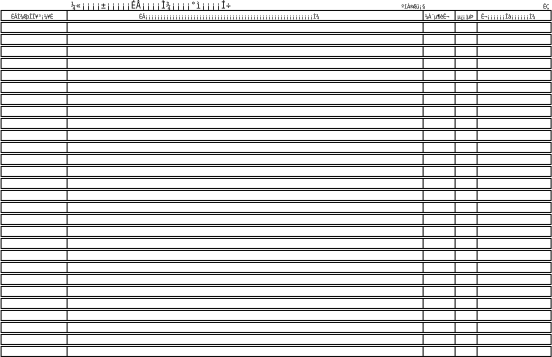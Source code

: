 <?xml version="1.0"?>
<diagram xmlns:dia="http://www.lysator.liu.se/~alla/dia/">
  <diagramdata>
    <attribute name="background">
      <color val="#ffffff"/>
    </attribute>
    <attribute name="paper">
      <composite type="paper">
        <attribute name="name">
          <string>#Orca#</string>
        </attribute>
        <attribute name="pswidth">
          <real val="21"/>
        </attribute>
        <attribute name="psheight">
          <real val="29.7"/>
        </attribute>
        <attribute name="tmargin">
          <real val="0"/>
        </attribute>
        <attribute name="bmargin">
          <real val="0"/>
        </attribute>
        <attribute name="lmargin">
          <real val="0"/>
        </attribute>
        <attribute name="rmargin">
          <real val="0"/>
        </attribute>
        <attribute name="is_portrait">
          <boolean val="false"/>
        </attribute>
        <attribute name="scaling">
          <real val="1"/>
        </attribute>
        <attribute name="fitto">
          <boolean val="false"/>
        </attribute>
      </composite>
    </attribute>
  </diagramdata>
  <layer name="&#192;&#254;" visible="true">
    <group>
      <object type="Standard - Box" version="0" id="O0">
        <attribute name="obj_pos">
          <point val="1,2.5"/>
        </attribute>
        <attribute name="obj_bb">
          <rectangle val="0.995,2.495;28.505,3.005"/>
        </attribute>
        <attribute name="elem_corner">
          <point val="1,2.5"/>
        </attribute>
        <attribute name="elem_width">
          <real val="27.5"/>
        </attribute>
        <attribute name="elem_height">
          <real val="0.5"/>
        </attribute>
        <attribute name="border_width">
          <real val="0.01"/>
        </attribute>
        <attribute name="show_background">
          <boolean val="false"/>
        </attribute>
      </object>
      <object type="Standard - Line" version="0" id="O1">
        <attribute name="obj_pos">
          <point val="4.3,2.5"/>
        </attribute>
        <attribute name="obj_bb">
          <rectangle val="4.295,2.495;4.305,3.005"/>
        </attribute>
        <attribute name="conn_endpoints">
          <point val="4.3,2.5"/>
          <point val="4.3,3"/>
        </attribute>
        <attribute name="numcp">
          <int val="1"/>
        </attribute>
        <attribute name="line_width">
          <real val="0.01"/>
        </attribute>
      </object>
      <object type="Standard - Line" version="0" id="O2">
        <attribute name="obj_pos">
          <point val="22.1,2.5"/>
        </attribute>
        <attribute name="obj_bb">
          <rectangle val="22.095,2.495;22.105,3.005"/>
        </attribute>
        <attribute name="conn_endpoints">
          <point val="22.1,2.5"/>
          <point val="22.1,3"/>
        </attribute>
        <attribute name="numcp">
          <int val="1"/>
        </attribute>
        <attribute name="line_width">
          <real val="0.01"/>
        </attribute>
      </object>
      <object type="Standard - Line" version="0" id="O3">
        <attribute name="obj_pos">
          <point val="23.7,2.5"/>
        </attribute>
        <attribute name="obj_bb">
          <rectangle val="23.695,2.495;23.705,3.005"/>
        </attribute>
        <attribute name="conn_endpoints">
          <point val="23.7,2.5"/>
          <point val="23.7,3"/>
        </attribute>
        <attribute name="numcp">
          <int val="1"/>
        </attribute>
        <attribute name="line_width">
          <real val="0.01"/>
        </attribute>
      </object>
      <object type="Standard - Line" version="0" id="O4">
        <attribute name="obj_pos">
          <point val="24.8,2.5"/>
        </attribute>
        <attribute name="obj_bb">
          <rectangle val="24.795,2.495;24.805,3.005"/>
        </attribute>
        <attribute name="conn_endpoints">
          <point val="24.8,2.5"/>
          <point val="24.8,3"/>
        </attribute>
        <attribute name="numcp">
          <int val="1"/>
        </attribute>
        <attribute name="line_width">
          <real val="0.01"/>
        </attribute>
      </object>
      <object type="Standard - Box" version="0" id="O5">
        <attribute name="obj_pos">
          <point val="1,3.1"/>
        </attribute>
        <attribute name="obj_bb">
          <rectangle val="0.995,3.095;28.505,3.605"/>
        </attribute>
        <attribute name="elem_corner">
          <point val="1,3.1"/>
        </attribute>
        <attribute name="elem_width">
          <real val="27.5"/>
        </attribute>
        <attribute name="elem_height">
          <real val="0.5"/>
        </attribute>
        <attribute name="border_width">
          <real val="0.01"/>
        </attribute>
        <attribute name="show_background">
          <boolean val="false"/>
        </attribute>
      </object>
      <object type="Standard - Line" version="0" id="O6">
        <attribute name="obj_pos">
          <point val="4.3,3.1"/>
        </attribute>
        <attribute name="obj_bb">
          <rectangle val="4.295,3.095;4.305,3.605"/>
        </attribute>
        <attribute name="conn_endpoints">
          <point val="4.3,3.1"/>
          <point val="4.3,3.6"/>
        </attribute>
        <attribute name="numcp">
          <int val="1"/>
        </attribute>
        <attribute name="line_width">
          <real val="0.01"/>
        </attribute>
      </object>
      <object type="Standard - Line" version="0" id="O7">
        <attribute name="obj_pos">
          <point val="22.1,3.1"/>
        </attribute>
        <attribute name="obj_bb">
          <rectangle val="22.095,3.095;22.105,3.605"/>
        </attribute>
        <attribute name="conn_endpoints">
          <point val="22.1,3.1"/>
          <point val="22.1,3.6"/>
        </attribute>
        <attribute name="numcp">
          <int val="1"/>
        </attribute>
        <attribute name="line_width">
          <real val="0.01"/>
        </attribute>
      </object>
      <object type="Standard - Line" version="0" id="O8">
        <attribute name="obj_pos">
          <point val="23.7,3.1"/>
        </attribute>
        <attribute name="obj_bb">
          <rectangle val="23.695,3.095;23.705,3.605"/>
        </attribute>
        <attribute name="conn_endpoints">
          <point val="23.7,3.1"/>
          <point val="23.7,3.6"/>
        </attribute>
        <attribute name="numcp">
          <int val="1"/>
        </attribute>
        <attribute name="line_width">
          <real val="0.01"/>
        </attribute>
      </object>
      <object type="Standard - Line" version="0" id="O9">
        <attribute name="obj_pos">
          <point val="24.8,3.1"/>
        </attribute>
        <attribute name="obj_bb">
          <rectangle val="24.795,3.095;24.805,3.605"/>
        </attribute>
        <attribute name="conn_endpoints">
          <point val="24.8,3.1"/>
          <point val="24.8,3.6"/>
        </attribute>
        <attribute name="numcp">
          <int val="1"/>
        </attribute>
        <attribute name="line_width">
          <real val="0.01"/>
        </attribute>
      </object>
      <object type="Standard - Box" version="0" id="O10">
        <attribute name="obj_pos">
          <point val="1,3.7"/>
        </attribute>
        <attribute name="obj_bb">
          <rectangle val="0.995,3.695;28.505,4.205"/>
        </attribute>
        <attribute name="elem_corner">
          <point val="1,3.7"/>
        </attribute>
        <attribute name="elem_width">
          <real val="27.5"/>
        </attribute>
        <attribute name="elem_height">
          <real val="0.5"/>
        </attribute>
        <attribute name="border_width">
          <real val="0.01"/>
        </attribute>
        <attribute name="show_background">
          <boolean val="false"/>
        </attribute>
      </object>
      <object type="Standard - Line" version="0" id="O11">
        <attribute name="obj_pos">
          <point val="4.3,3.7"/>
        </attribute>
        <attribute name="obj_bb">
          <rectangle val="4.295,3.695;4.305,4.205"/>
        </attribute>
        <attribute name="conn_endpoints">
          <point val="4.3,3.7"/>
          <point val="4.3,4.2"/>
        </attribute>
        <attribute name="numcp">
          <int val="1"/>
        </attribute>
        <attribute name="line_width">
          <real val="0.01"/>
        </attribute>
      </object>
      <object type="Standard - Line" version="0" id="O12">
        <attribute name="obj_pos">
          <point val="22.1,3.7"/>
        </attribute>
        <attribute name="obj_bb">
          <rectangle val="22.095,3.695;22.105,4.205"/>
        </attribute>
        <attribute name="conn_endpoints">
          <point val="22.1,3.7"/>
          <point val="22.1,4.2"/>
        </attribute>
        <attribute name="numcp">
          <int val="1"/>
        </attribute>
        <attribute name="line_width">
          <real val="0.01"/>
        </attribute>
      </object>
      <object type="Standard - Line" version="0" id="O13">
        <attribute name="obj_pos">
          <point val="23.7,3.7"/>
        </attribute>
        <attribute name="obj_bb">
          <rectangle val="23.695,3.695;23.705,4.205"/>
        </attribute>
        <attribute name="conn_endpoints">
          <point val="23.7,3.7"/>
          <point val="23.7,4.2"/>
        </attribute>
        <attribute name="numcp">
          <int val="1"/>
        </attribute>
        <attribute name="line_width">
          <real val="0.01"/>
        </attribute>
      </object>
      <object type="Standard - Line" version="0" id="O14">
        <attribute name="obj_pos">
          <point val="24.8,3.7"/>
        </attribute>
        <attribute name="obj_bb">
          <rectangle val="24.795,3.695;24.805,4.205"/>
        </attribute>
        <attribute name="conn_endpoints">
          <point val="24.8,3.7"/>
          <point val="24.8,4.2"/>
        </attribute>
        <attribute name="numcp">
          <int val="1"/>
        </attribute>
        <attribute name="line_width">
          <real val="0.01"/>
        </attribute>
      </object>
      <object type="Standard - Box" version="0" id="O15">
        <attribute name="obj_pos">
          <point val="1,4.3"/>
        </attribute>
        <attribute name="obj_bb">
          <rectangle val="0.995,4.295;28.505,4.805"/>
        </attribute>
        <attribute name="elem_corner">
          <point val="1,4.3"/>
        </attribute>
        <attribute name="elem_width">
          <real val="27.5"/>
        </attribute>
        <attribute name="elem_height">
          <real val="0.5"/>
        </attribute>
        <attribute name="border_width">
          <real val="0.01"/>
        </attribute>
        <attribute name="show_background">
          <boolean val="false"/>
        </attribute>
      </object>
      <object type="Standard - Line" version="0" id="O16">
        <attribute name="obj_pos">
          <point val="4.3,4.3"/>
        </attribute>
        <attribute name="obj_bb">
          <rectangle val="4.295,4.295;4.305,4.805"/>
        </attribute>
        <attribute name="conn_endpoints">
          <point val="4.3,4.3"/>
          <point val="4.3,4.8"/>
        </attribute>
        <attribute name="numcp">
          <int val="1"/>
        </attribute>
        <attribute name="line_width">
          <real val="0.01"/>
        </attribute>
      </object>
      <object type="Standard - Line" version="0" id="O17">
        <attribute name="obj_pos">
          <point val="22.1,4.3"/>
        </attribute>
        <attribute name="obj_bb">
          <rectangle val="22.095,4.295;22.105,4.805"/>
        </attribute>
        <attribute name="conn_endpoints">
          <point val="22.1,4.3"/>
          <point val="22.1,4.8"/>
        </attribute>
        <attribute name="numcp">
          <int val="1"/>
        </attribute>
        <attribute name="line_width">
          <real val="0.01"/>
        </attribute>
      </object>
      <object type="Standard - Line" version="0" id="O18">
        <attribute name="obj_pos">
          <point val="23.7,4.3"/>
        </attribute>
        <attribute name="obj_bb">
          <rectangle val="23.695,4.295;23.705,4.805"/>
        </attribute>
        <attribute name="conn_endpoints">
          <point val="23.7,4.3"/>
          <point val="23.7,4.8"/>
        </attribute>
        <attribute name="numcp">
          <int val="1"/>
        </attribute>
        <attribute name="line_width">
          <real val="0.01"/>
        </attribute>
      </object>
      <object type="Standard - Line" version="0" id="O19">
        <attribute name="obj_pos">
          <point val="24.8,4.3"/>
        </attribute>
        <attribute name="obj_bb">
          <rectangle val="24.795,4.295;24.805,4.805"/>
        </attribute>
        <attribute name="conn_endpoints">
          <point val="24.8,4.3"/>
          <point val="24.8,4.8"/>
        </attribute>
        <attribute name="numcp">
          <int val="1"/>
        </attribute>
        <attribute name="line_width">
          <real val="0.01"/>
        </attribute>
      </object>
      <object type="Standard - Box" version="0" id="O20">
        <attribute name="obj_pos">
          <point val="1,4.9"/>
        </attribute>
        <attribute name="obj_bb">
          <rectangle val="0.995,4.895;28.505,5.405"/>
        </attribute>
        <attribute name="elem_corner">
          <point val="1,4.9"/>
        </attribute>
        <attribute name="elem_width">
          <real val="27.5"/>
        </attribute>
        <attribute name="elem_height">
          <real val="0.5"/>
        </attribute>
        <attribute name="border_width">
          <real val="0.01"/>
        </attribute>
        <attribute name="show_background">
          <boolean val="false"/>
        </attribute>
      </object>
      <object type="Standard - Line" version="0" id="O21">
        <attribute name="obj_pos">
          <point val="4.3,4.9"/>
        </attribute>
        <attribute name="obj_bb">
          <rectangle val="4.295,4.895;4.305,5.405"/>
        </attribute>
        <attribute name="conn_endpoints">
          <point val="4.3,4.9"/>
          <point val="4.3,5.4"/>
        </attribute>
        <attribute name="numcp">
          <int val="1"/>
        </attribute>
        <attribute name="line_width">
          <real val="0.01"/>
        </attribute>
      </object>
      <object type="Standard - Line" version="0" id="O22">
        <attribute name="obj_pos">
          <point val="22.1,4.9"/>
        </attribute>
        <attribute name="obj_bb">
          <rectangle val="22.095,4.895;22.105,5.405"/>
        </attribute>
        <attribute name="conn_endpoints">
          <point val="22.1,4.9"/>
          <point val="22.1,5.4"/>
        </attribute>
        <attribute name="numcp">
          <int val="1"/>
        </attribute>
        <attribute name="line_width">
          <real val="0.01"/>
        </attribute>
      </object>
      <object type="Standard - Line" version="0" id="O23">
        <attribute name="obj_pos">
          <point val="23.7,4.9"/>
        </attribute>
        <attribute name="obj_bb">
          <rectangle val="23.695,4.895;23.705,5.405"/>
        </attribute>
        <attribute name="conn_endpoints">
          <point val="23.7,4.9"/>
          <point val="23.7,5.4"/>
        </attribute>
        <attribute name="numcp">
          <int val="1"/>
        </attribute>
        <attribute name="line_width">
          <real val="0.01"/>
        </attribute>
      </object>
      <object type="Standard - Line" version="0" id="O24">
        <attribute name="obj_pos">
          <point val="24.8,4.9"/>
        </attribute>
        <attribute name="obj_bb">
          <rectangle val="24.795,4.895;24.805,5.405"/>
        </attribute>
        <attribute name="conn_endpoints">
          <point val="24.8,4.9"/>
          <point val="24.8,5.4"/>
        </attribute>
        <attribute name="numcp">
          <int val="1"/>
        </attribute>
        <attribute name="line_width">
          <real val="0.01"/>
        </attribute>
      </object>
      <object type="Standard - Box" version="0" id="O25">
        <attribute name="obj_pos">
          <point val="1,5.5"/>
        </attribute>
        <attribute name="obj_bb">
          <rectangle val="0.995,5.495;28.505,6.005"/>
        </attribute>
        <attribute name="elem_corner">
          <point val="1,5.5"/>
        </attribute>
        <attribute name="elem_width">
          <real val="27.5"/>
        </attribute>
        <attribute name="elem_height">
          <real val="0.5"/>
        </attribute>
        <attribute name="border_width">
          <real val="0.01"/>
        </attribute>
        <attribute name="show_background">
          <boolean val="false"/>
        </attribute>
      </object>
      <object type="Standard - Line" version="0" id="O26">
        <attribute name="obj_pos">
          <point val="4.3,5.5"/>
        </attribute>
        <attribute name="obj_bb">
          <rectangle val="4.295,5.495;4.305,6.005"/>
        </attribute>
        <attribute name="conn_endpoints">
          <point val="4.3,5.5"/>
          <point val="4.3,6"/>
        </attribute>
        <attribute name="numcp">
          <int val="1"/>
        </attribute>
        <attribute name="line_width">
          <real val="0.01"/>
        </attribute>
      </object>
      <object type="Standard - Line" version="0" id="O27">
        <attribute name="obj_pos">
          <point val="22.1,5.5"/>
        </attribute>
        <attribute name="obj_bb">
          <rectangle val="22.095,5.495;22.105,6.005"/>
        </attribute>
        <attribute name="conn_endpoints">
          <point val="22.1,5.5"/>
          <point val="22.1,6"/>
        </attribute>
        <attribute name="numcp">
          <int val="1"/>
        </attribute>
        <attribute name="line_width">
          <real val="0.01"/>
        </attribute>
      </object>
      <object type="Standard - Line" version="0" id="O28">
        <attribute name="obj_pos">
          <point val="23.7,5.5"/>
        </attribute>
        <attribute name="obj_bb">
          <rectangle val="23.695,5.495;23.705,6.005"/>
        </attribute>
        <attribute name="conn_endpoints">
          <point val="23.7,5.5"/>
          <point val="23.7,6"/>
        </attribute>
        <attribute name="numcp">
          <int val="1"/>
        </attribute>
        <attribute name="line_width">
          <real val="0.01"/>
        </attribute>
      </object>
      <object type="Standard - Line" version="0" id="O29">
        <attribute name="obj_pos">
          <point val="24.8,5.5"/>
        </attribute>
        <attribute name="obj_bb">
          <rectangle val="24.795,5.495;24.805,6.005"/>
        </attribute>
        <attribute name="conn_endpoints">
          <point val="24.8,5.5"/>
          <point val="24.8,6"/>
        </attribute>
        <attribute name="numcp">
          <int val="1"/>
        </attribute>
        <attribute name="line_width">
          <real val="0.01"/>
        </attribute>
      </object>
      <object type="Standard - Box" version="0" id="O30">
        <attribute name="obj_pos">
          <point val="1,6.1"/>
        </attribute>
        <attribute name="obj_bb">
          <rectangle val="0.995,6.095;28.505,6.605"/>
        </attribute>
        <attribute name="elem_corner">
          <point val="1,6.1"/>
        </attribute>
        <attribute name="elem_width">
          <real val="27.5"/>
        </attribute>
        <attribute name="elem_height">
          <real val="0.5"/>
        </attribute>
        <attribute name="border_width">
          <real val="0.01"/>
        </attribute>
        <attribute name="show_background">
          <boolean val="false"/>
        </attribute>
      </object>
      <object type="Standard - Line" version="0" id="O31">
        <attribute name="obj_pos">
          <point val="4.3,6.1"/>
        </attribute>
        <attribute name="obj_bb">
          <rectangle val="4.295,6.095;4.305,6.605"/>
        </attribute>
        <attribute name="conn_endpoints">
          <point val="4.3,6.1"/>
          <point val="4.3,6.6"/>
        </attribute>
        <attribute name="numcp">
          <int val="1"/>
        </attribute>
        <attribute name="line_width">
          <real val="0.01"/>
        </attribute>
      </object>
      <object type="Standard - Line" version="0" id="O32">
        <attribute name="obj_pos">
          <point val="22.1,6.1"/>
        </attribute>
        <attribute name="obj_bb">
          <rectangle val="22.095,6.095;22.105,6.605"/>
        </attribute>
        <attribute name="conn_endpoints">
          <point val="22.1,6.1"/>
          <point val="22.1,6.6"/>
        </attribute>
        <attribute name="numcp">
          <int val="1"/>
        </attribute>
        <attribute name="line_width">
          <real val="0.01"/>
        </attribute>
      </object>
      <object type="Standard - Line" version="0" id="O33">
        <attribute name="obj_pos">
          <point val="23.7,6.1"/>
        </attribute>
        <attribute name="obj_bb">
          <rectangle val="23.695,6.095;23.705,6.605"/>
        </attribute>
        <attribute name="conn_endpoints">
          <point val="23.7,6.1"/>
          <point val="23.7,6.6"/>
        </attribute>
        <attribute name="numcp">
          <int val="1"/>
        </attribute>
        <attribute name="line_width">
          <real val="0.01"/>
        </attribute>
      </object>
      <object type="Standard - Line" version="0" id="O34">
        <attribute name="obj_pos">
          <point val="24.8,6.1"/>
        </attribute>
        <attribute name="obj_bb">
          <rectangle val="24.795,6.095;24.805,6.605"/>
        </attribute>
        <attribute name="conn_endpoints">
          <point val="24.8,6.1"/>
          <point val="24.8,6.6"/>
        </attribute>
        <attribute name="numcp">
          <int val="1"/>
        </attribute>
        <attribute name="line_width">
          <real val="0.01"/>
        </attribute>
      </object>
      <object type="Standard - Box" version="0" id="O35">
        <attribute name="obj_pos">
          <point val="1,6.7"/>
        </attribute>
        <attribute name="obj_bb">
          <rectangle val="0.995,6.695;28.505,7.205"/>
        </attribute>
        <attribute name="elem_corner">
          <point val="1,6.7"/>
        </attribute>
        <attribute name="elem_width">
          <real val="27.5"/>
        </attribute>
        <attribute name="elem_height">
          <real val="0.5"/>
        </attribute>
        <attribute name="border_width">
          <real val="0.01"/>
        </attribute>
        <attribute name="show_background">
          <boolean val="false"/>
        </attribute>
      </object>
      <object type="Standard - Line" version="0" id="O36">
        <attribute name="obj_pos">
          <point val="4.3,6.7"/>
        </attribute>
        <attribute name="obj_bb">
          <rectangle val="4.295,6.695;4.305,7.205"/>
        </attribute>
        <attribute name="conn_endpoints">
          <point val="4.3,6.7"/>
          <point val="4.3,7.2"/>
        </attribute>
        <attribute name="numcp">
          <int val="1"/>
        </attribute>
        <attribute name="line_width">
          <real val="0.01"/>
        </attribute>
      </object>
      <object type="Standard - Line" version="0" id="O37">
        <attribute name="obj_pos">
          <point val="22.1,6.7"/>
        </attribute>
        <attribute name="obj_bb">
          <rectangle val="22.095,6.695;22.105,7.205"/>
        </attribute>
        <attribute name="conn_endpoints">
          <point val="22.1,6.7"/>
          <point val="22.1,7.2"/>
        </attribute>
        <attribute name="numcp">
          <int val="1"/>
        </attribute>
        <attribute name="line_width">
          <real val="0.01"/>
        </attribute>
      </object>
      <object type="Standard - Line" version="0" id="O38">
        <attribute name="obj_pos">
          <point val="23.7,6.7"/>
        </attribute>
        <attribute name="obj_bb">
          <rectangle val="23.695,6.695;23.705,7.205"/>
        </attribute>
        <attribute name="conn_endpoints">
          <point val="23.7,6.7"/>
          <point val="23.7,7.2"/>
        </attribute>
        <attribute name="numcp">
          <int val="1"/>
        </attribute>
        <attribute name="line_width">
          <real val="0.01"/>
        </attribute>
      </object>
      <object type="Standard - Line" version="0" id="O39">
        <attribute name="obj_pos">
          <point val="24.8,6.7"/>
        </attribute>
        <attribute name="obj_bb">
          <rectangle val="24.795,6.695;24.805,7.205"/>
        </attribute>
        <attribute name="conn_endpoints">
          <point val="24.8,6.7"/>
          <point val="24.8,7.2"/>
        </attribute>
        <attribute name="numcp">
          <int val="1"/>
        </attribute>
        <attribute name="line_width">
          <real val="0.01"/>
        </attribute>
      </object>
      <object type="Standard - Box" version="0" id="O40">
        <attribute name="obj_pos">
          <point val="1,7.3"/>
        </attribute>
        <attribute name="obj_bb">
          <rectangle val="0.995,7.295;28.505,7.805"/>
        </attribute>
        <attribute name="elem_corner">
          <point val="1,7.3"/>
        </attribute>
        <attribute name="elem_width">
          <real val="27.5"/>
        </attribute>
        <attribute name="elem_height">
          <real val="0.5"/>
        </attribute>
        <attribute name="border_width">
          <real val="0.01"/>
        </attribute>
        <attribute name="show_background">
          <boolean val="false"/>
        </attribute>
      </object>
      <object type="Standard - Line" version="0" id="O41">
        <attribute name="obj_pos">
          <point val="4.3,7.3"/>
        </attribute>
        <attribute name="obj_bb">
          <rectangle val="4.295,7.295;4.305,7.805"/>
        </attribute>
        <attribute name="conn_endpoints">
          <point val="4.3,7.3"/>
          <point val="4.3,7.8"/>
        </attribute>
        <attribute name="numcp">
          <int val="1"/>
        </attribute>
        <attribute name="line_width">
          <real val="0.01"/>
        </attribute>
      </object>
      <object type="Standard - Line" version="0" id="O42">
        <attribute name="obj_pos">
          <point val="22.1,7.3"/>
        </attribute>
        <attribute name="obj_bb">
          <rectangle val="22.095,7.295;22.105,7.805"/>
        </attribute>
        <attribute name="conn_endpoints">
          <point val="22.1,7.3"/>
          <point val="22.1,7.8"/>
        </attribute>
        <attribute name="numcp">
          <int val="1"/>
        </attribute>
        <attribute name="line_width">
          <real val="0.01"/>
        </attribute>
      </object>
      <object type="Standard - Line" version="0" id="O43">
        <attribute name="obj_pos">
          <point val="23.7,7.3"/>
        </attribute>
        <attribute name="obj_bb">
          <rectangle val="23.695,7.295;23.705,7.805"/>
        </attribute>
        <attribute name="conn_endpoints">
          <point val="23.7,7.3"/>
          <point val="23.7,7.8"/>
        </attribute>
        <attribute name="numcp">
          <int val="1"/>
        </attribute>
        <attribute name="line_width">
          <real val="0.01"/>
        </attribute>
      </object>
      <object type="Standard - Line" version="0" id="O44">
        <attribute name="obj_pos">
          <point val="24.8,7.3"/>
        </attribute>
        <attribute name="obj_bb">
          <rectangle val="24.795,7.295;24.805,7.805"/>
        </attribute>
        <attribute name="conn_endpoints">
          <point val="24.8,7.3"/>
          <point val="24.8,7.8"/>
        </attribute>
        <attribute name="numcp">
          <int val="1"/>
        </attribute>
        <attribute name="line_width">
          <real val="0.01"/>
        </attribute>
      </object>
      <object type="Standard - Box" version="0" id="O45">
        <attribute name="obj_pos">
          <point val="1,7.9"/>
        </attribute>
        <attribute name="obj_bb">
          <rectangle val="0.995,7.895;28.505,8.405"/>
        </attribute>
        <attribute name="elem_corner">
          <point val="1,7.9"/>
        </attribute>
        <attribute name="elem_width">
          <real val="27.5"/>
        </attribute>
        <attribute name="elem_height">
          <real val="0.5"/>
        </attribute>
        <attribute name="border_width">
          <real val="0.01"/>
        </attribute>
        <attribute name="show_background">
          <boolean val="false"/>
        </attribute>
      </object>
      <object type="Standard - Line" version="0" id="O46">
        <attribute name="obj_pos">
          <point val="4.3,7.9"/>
        </attribute>
        <attribute name="obj_bb">
          <rectangle val="4.295,7.895;4.305,8.405"/>
        </attribute>
        <attribute name="conn_endpoints">
          <point val="4.3,7.9"/>
          <point val="4.3,8.4"/>
        </attribute>
        <attribute name="numcp">
          <int val="1"/>
        </attribute>
        <attribute name="line_width">
          <real val="0.01"/>
        </attribute>
      </object>
      <object type="Standard - Line" version="0" id="O47">
        <attribute name="obj_pos">
          <point val="22.1,7.9"/>
        </attribute>
        <attribute name="obj_bb">
          <rectangle val="22.095,7.895;22.105,8.405"/>
        </attribute>
        <attribute name="conn_endpoints">
          <point val="22.1,7.9"/>
          <point val="22.1,8.4"/>
        </attribute>
        <attribute name="numcp">
          <int val="1"/>
        </attribute>
        <attribute name="line_width">
          <real val="0.01"/>
        </attribute>
      </object>
      <object type="Standard - Line" version="0" id="O48">
        <attribute name="obj_pos">
          <point val="23.7,7.9"/>
        </attribute>
        <attribute name="obj_bb">
          <rectangle val="23.695,7.895;23.705,8.405"/>
        </attribute>
        <attribute name="conn_endpoints">
          <point val="23.7,7.9"/>
          <point val="23.7,8.4"/>
        </attribute>
        <attribute name="numcp">
          <int val="1"/>
        </attribute>
        <attribute name="line_width">
          <real val="0.01"/>
        </attribute>
      </object>
      <object type="Standard - Line" version="0" id="O49">
        <attribute name="obj_pos">
          <point val="24.8,7.9"/>
        </attribute>
        <attribute name="obj_bb">
          <rectangle val="24.795,7.895;24.805,8.405"/>
        </attribute>
        <attribute name="conn_endpoints">
          <point val="24.8,7.9"/>
          <point val="24.8,8.4"/>
        </attribute>
        <attribute name="numcp">
          <int val="1"/>
        </attribute>
        <attribute name="line_width">
          <real val="0.01"/>
        </attribute>
      </object>
      <object type="Standard - Box" version="0" id="O50">
        <attribute name="obj_pos">
          <point val="1,8.5"/>
        </attribute>
        <attribute name="obj_bb">
          <rectangle val="0.995,8.495;28.505,9.005"/>
        </attribute>
        <attribute name="elem_corner">
          <point val="1,8.5"/>
        </attribute>
        <attribute name="elem_width">
          <real val="27.5"/>
        </attribute>
        <attribute name="elem_height">
          <real val="0.5"/>
        </attribute>
        <attribute name="border_width">
          <real val="0.01"/>
        </attribute>
        <attribute name="show_background">
          <boolean val="false"/>
        </attribute>
      </object>
      <object type="Standard - Line" version="0" id="O51">
        <attribute name="obj_pos">
          <point val="4.3,8.5"/>
        </attribute>
        <attribute name="obj_bb">
          <rectangle val="4.295,8.495;4.305,9.005"/>
        </attribute>
        <attribute name="conn_endpoints">
          <point val="4.3,8.5"/>
          <point val="4.3,9"/>
        </attribute>
        <attribute name="numcp">
          <int val="1"/>
        </attribute>
        <attribute name="line_width">
          <real val="0.01"/>
        </attribute>
      </object>
      <object type="Standard - Line" version="0" id="O52">
        <attribute name="obj_pos">
          <point val="22.1,8.5"/>
        </attribute>
        <attribute name="obj_bb">
          <rectangle val="22.095,8.495;22.105,9.005"/>
        </attribute>
        <attribute name="conn_endpoints">
          <point val="22.1,8.5"/>
          <point val="22.1,9"/>
        </attribute>
        <attribute name="numcp">
          <int val="1"/>
        </attribute>
        <attribute name="line_width">
          <real val="0.01"/>
        </attribute>
      </object>
      <object type="Standard - Line" version="0" id="O53">
        <attribute name="obj_pos">
          <point val="23.7,8.5"/>
        </attribute>
        <attribute name="obj_bb">
          <rectangle val="23.695,8.495;23.705,9.005"/>
        </attribute>
        <attribute name="conn_endpoints">
          <point val="23.7,8.5"/>
          <point val="23.7,9"/>
        </attribute>
        <attribute name="numcp">
          <int val="1"/>
        </attribute>
        <attribute name="line_width">
          <real val="0.01"/>
        </attribute>
      </object>
      <object type="Standard - Line" version="0" id="O54">
        <attribute name="obj_pos">
          <point val="24.8,8.5"/>
        </attribute>
        <attribute name="obj_bb">
          <rectangle val="24.795,8.495;24.805,9.005"/>
        </attribute>
        <attribute name="conn_endpoints">
          <point val="24.8,8.5"/>
          <point val="24.8,9"/>
        </attribute>
        <attribute name="numcp">
          <int val="1"/>
        </attribute>
        <attribute name="line_width">
          <real val="0.01"/>
        </attribute>
      </object>
      <object type="Standard - Box" version="0" id="O55">
        <attribute name="obj_pos">
          <point val="1,9.1"/>
        </attribute>
        <attribute name="obj_bb">
          <rectangle val="0.995,9.095;28.505,9.605"/>
        </attribute>
        <attribute name="elem_corner">
          <point val="1,9.1"/>
        </attribute>
        <attribute name="elem_width">
          <real val="27.5"/>
        </attribute>
        <attribute name="elem_height">
          <real val="0.5"/>
        </attribute>
        <attribute name="border_width">
          <real val="0.01"/>
        </attribute>
        <attribute name="show_background">
          <boolean val="false"/>
        </attribute>
      </object>
      <object type="Standard - Line" version="0" id="O56">
        <attribute name="obj_pos">
          <point val="4.3,9.1"/>
        </attribute>
        <attribute name="obj_bb">
          <rectangle val="4.295,9.095;4.305,9.605"/>
        </attribute>
        <attribute name="conn_endpoints">
          <point val="4.3,9.1"/>
          <point val="4.3,9.6"/>
        </attribute>
        <attribute name="numcp">
          <int val="1"/>
        </attribute>
        <attribute name="line_width">
          <real val="0.01"/>
        </attribute>
      </object>
      <object type="Standard - Line" version="0" id="O57">
        <attribute name="obj_pos">
          <point val="22.1,9.1"/>
        </attribute>
        <attribute name="obj_bb">
          <rectangle val="22.095,9.095;22.105,9.605"/>
        </attribute>
        <attribute name="conn_endpoints">
          <point val="22.1,9.1"/>
          <point val="22.1,9.6"/>
        </attribute>
        <attribute name="numcp">
          <int val="1"/>
        </attribute>
        <attribute name="line_width">
          <real val="0.01"/>
        </attribute>
      </object>
      <object type="Standard - Line" version="0" id="O58">
        <attribute name="obj_pos">
          <point val="23.7,9.1"/>
        </attribute>
        <attribute name="obj_bb">
          <rectangle val="23.695,9.095;23.705,9.605"/>
        </attribute>
        <attribute name="conn_endpoints">
          <point val="23.7,9.1"/>
          <point val="23.7,9.6"/>
        </attribute>
        <attribute name="numcp">
          <int val="1"/>
        </attribute>
        <attribute name="line_width">
          <real val="0.01"/>
        </attribute>
      </object>
      <object type="Standard - Line" version="0" id="O59">
        <attribute name="obj_pos">
          <point val="24.8,9.1"/>
        </attribute>
        <attribute name="obj_bb">
          <rectangle val="24.795,9.095;24.805,9.605"/>
        </attribute>
        <attribute name="conn_endpoints">
          <point val="24.8,9.1"/>
          <point val="24.8,9.6"/>
        </attribute>
        <attribute name="numcp">
          <int val="1"/>
        </attribute>
        <attribute name="line_width">
          <real val="0.01"/>
        </attribute>
      </object>
      <object type="Standard - Box" version="0" id="O60">
        <attribute name="obj_pos">
          <point val="1,9.7"/>
        </attribute>
        <attribute name="obj_bb">
          <rectangle val="0.995,9.695;28.505,10.205"/>
        </attribute>
        <attribute name="elem_corner">
          <point val="1,9.7"/>
        </attribute>
        <attribute name="elem_width">
          <real val="27.5"/>
        </attribute>
        <attribute name="elem_height">
          <real val="0.5"/>
        </attribute>
        <attribute name="border_width">
          <real val="0.01"/>
        </attribute>
        <attribute name="show_background">
          <boolean val="false"/>
        </attribute>
      </object>
      <object type="Standard - Line" version="0" id="O61">
        <attribute name="obj_pos">
          <point val="4.3,9.7"/>
        </attribute>
        <attribute name="obj_bb">
          <rectangle val="4.295,9.695;4.305,10.205"/>
        </attribute>
        <attribute name="conn_endpoints">
          <point val="4.3,9.7"/>
          <point val="4.3,10.2"/>
        </attribute>
        <attribute name="numcp">
          <int val="1"/>
        </attribute>
        <attribute name="line_width">
          <real val="0.01"/>
        </attribute>
      </object>
      <object type="Standard - Line" version="0" id="O62">
        <attribute name="obj_pos">
          <point val="22.1,9.7"/>
        </attribute>
        <attribute name="obj_bb">
          <rectangle val="22.095,9.695;22.105,10.205"/>
        </attribute>
        <attribute name="conn_endpoints">
          <point val="22.1,9.7"/>
          <point val="22.1,10.2"/>
        </attribute>
        <attribute name="numcp">
          <int val="1"/>
        </attribute>
        <attribute name="line_width">
          <real val="0.01"/>
        </attribute>
      </object>
      <object type="Standard - Line" version="0" id="O63">
        <attribute name="obj_pos">
          <point val="23.7,9.7"/>
        </attribute>
        <attribute name="obj_bb">
          <rectangle val="23.695,9.695;23.705,10.205"/>
        </attribute>
        <attribute name="conn_endpoints">
          <point val="23.7,9.7"/>
          <point val="23.7,10.2"/>
        </attribute>
        <attribute name="numcp">
          <int val="1"/>
        </attribute>
        <attribute name="line_width">
          <real val="0.01"/>
        </attribute>
      </object>
      <object type="Standard - Line" version="0" id="O64">
        <attribute name="obj_pos">
          <point val="24.8,9.7"/>
        </attribute>
        <attribute name="obj_bb">
          <rectangle val="24.795,9.695;24.805,10.205"/>
        </attribute>
        <attribute name="conn_endpoints">
          <point val="24.8,9.7"/>
          <point val="24.8,10.2"/>
        </attribute>
        <attribute name="numcp">
          <int val="1"/>
        </attribute>
        <attribute name="line_width">
          <real val="0.01"/>
        </attribute>
      </object>
      <object type="Standard - Box" version="0" id="O65">
        <attribute name="obj_pos">
          <point val="1,10.3"/>
        </attribute>
        <attribute name="obj_bb">
          <rectangle val="0.995,10.295;28.505,10.805"/>
        </attribute>
        <attribute name="elem_corner">
          <point val="1,10.3"/>
        </attribute>
        <attribute name="elem_width">
          <real val="27.5"/>
        </attribute>
        <attribute name="elem_height">
          <real val="0.5"/>
        </attribute>
        <attribute name="border_width">
          <real val="0.01"/>
        </attribute>
        <attribute name="show_background">
          <boolean val="false"/>
        </attribute>
      </object>
      <object type="Standard - Line" version="0" id="O66">
        <attribute name="obj_pos">
          <point val="4.3,10.3"/>
        </attribute>
        <attribute name="obj_bb">
          <rectangle val="4.295,10.295;4.305,10.805"/>
        </attribute>
        <attribute name="conn_endpoints">
          <point val="4.3,10.3"/>
          <point val="4.3,10.8"/>
        </attribute>
        <attribute name="numcp">
          <int val="1"/>
        </attribute>
        <attribute name="line_width">
          <real val="0.01"/>
        </attribute>
      </object>
      <object type="Standard - Line" version="0" id="O67">
        <attribute name="obj_pos">
          <point val="22.1,10.3"/>
        </attribute>
        <attribute name="obj_bb">
          <rectangle val="22.095,10.295;22.105,10.805"/>
        </attribute>
        <attribute name="conn_endpoints">
          <point val="22.1,10.3"/>
          <point val="22.1,10.8"/>
        </attribute>
        <attribute name="numcp">
          <int val="1"/>
        </attribute>
        <attribute name="line_width">
          <real val="0.01"/>
        </attribute>
      </object>
      <object type="Standard - Line" version="0" id="O68">
        <attribute name="obj_pos">
          <point val="23.7,10.3"/>
        </attribute>
        <attribute name="obj_bb">
          <rectangle val="23.695,10.295;23.705,10.805"/>
        </attribute>
        <attribute name="conn_endpoints">
          <point val="23.7,10.3"/>
          <point val="23.7,10.8"/>
        </attribute>
        <attribute name="numcp">
          <int val="1"/>
        </attribute>
        <attribute name="line_width">
          <real val="0.01"/>
        </attribute>
      </object>
      <object type="Standard - Line" version="0" id="O69">
        <attribute name="obj_pos">
          <point val="24.8,10.3"/>
        </attribute>
        <attribute name="obj_bb">
          <rectangle val="24.795,10.295;24.805,10.805"/>
        </attribute>
        <attribute name="conn_endpoints">
          <point val="24.8,10.3"/>
          <point val="24.8,10.8"/>
        </attribute>
        <attribute name="numcp">
          <int val="1"/>
        </attribute>
        <attribute name="line_width">
          <real val="0.01"/>
        </attribute>
      </object>
      <object type="Standard - Box" version="0" id="O70">
        <attribute name="obj_pos">
          <point val="1,10.9"/>
        </attribute>
        <attribute name="obj_bb">
          <rectangle val="0.995,10.895;28.505,11.405"/>
        </attribute>
        <attribute name="elem_corner">
          <point val="1,10.9"/>
        </attribute>
        <attribute name="elem_width">
          <real val="27.5"/>
        </attribute>
        <attribute name="elem_height">
          <real val="0.5"/>
        </attribute>
        <attribute name="border_width">
          <real val="0.01"/>
        </attribute>
        <attribute name="show_background">
          <boolean val="false"/>
        </attribute>
      </object>
      <object type="Standard - Line" version="0" id="O71">
        <attribute name="obj_pos">
          <point val="4.3,10.9"/>
        </attribute>
        <attribute name="obj_bb">
          <rectangle val="4.295,10.895;4.305,11.405"/>
        </attribute>
        <attribute name="conn_endpoints">
          <point val="4.3,10.9"/>
          <point val="4.3,11.4"/>
        </attribute>
        <attribute name="numcp">
          <int val="1"/>
        </attribute>
        <attribute name="line_width">
          <real val="0.01"/>
        </attribute>
      </object>
      <object type="Standard - Line" version="0" id="O72">
        <attribute name="obj_pos">
          <point val="22.1,10.9"/>
        </attribute>
        <attribute name="obj_bb">
          <rectangle val="22.095,10.895;22.105,11.405"/>
        </attribute>
        <attribute name="conn_endpoints">
          <point val="22.1,10.9"/>
          <point val="22.1,11.4"/>
        </attribute>
        <attribute name="numcp">
          <int val="1"/>
        </attribute>
        <attribute name="line_width">
          <real val="0.01"/>
        </attribute>
      </object>
      <object type="Standard - Line" version="0" id="O73">
        <attribute name="obj_pos">
          <point val="23.7,10.9"/>
        </attribute>
        <attribute name="obj_bb">
          <rectangle val="23.695,10.895;23.705,11.405"/>
        </attribute>
        <attribute name="conn_endpoints">
          <point val="23.7,10.9"/>
          <point val="23.7,11.4"/>
        </attribute>
        <attribute name="numcp">
          <int val="1"/>
        </attribute>
        <attribute name="line_width">
          <real val="0.01"/>
        </attribute>
      </object>
      <object type="Standard - Line" version="0" id="O74">
        <attribute name="obj_pos">
          <point val="24.8,10.9"/>
        </attribute>
        <attribute name="obj_bb">
          <rectangle val="24.795,10.895;24.805,11.405"/>
        </attribute>
        <attribute name="conn_endpoints">
          <point val="24.8,10.9"/>
          <point val="24.8,11.4"/>
        </attribute>
        <attribute name="numcp">
          <int val="1"/>
        </attribute>
        <attribute name="line_width">
          <real val="0.01"/>
        </attribute>
      </object>
      <object type="Standard - Box" version="0" id="O75">
        <attribute name="obj_pos">
          <point val="1,11.5"/>
        </attribute>
        <attribute name="obj_bb">
          <rectangle val="0.995,11.495;28.505,12.005"/>
        </attribute>
        <attribute name="elem_corner">
          <point val="1,11.5"/>
        </attribute>
        <attribute name="elem_width">
          <real val="27.5"/>
        </attribute>
        <attribute name="elem_height">
          <real val="0.5"/>
        </attribute>
        <attribute name="border_width">
          <real val="0.01"/>
        </attribute>
        <attribute name="show_background">
          <boolean val="false"/>
        </attribute>
      </object>
      <object type="Standard - Line" version="0" id="O76">
        <attribute name="obj_pos">
          <point val="4.3,11.5"/>
        </attribute>
        <attribute name="obj_bb">
          <rectangle val="4.295,11.495;4.305,12.005"/>
        </attribute>
        <attribute name="conn_endpoints">
          <point val="4.3,11.5"/>
          <point val="4.3,12"/>
        </attribute>
        <attribute name="numcp">
          <int val="1"/>
        </attribute>
        <attribute name="line_width">
          <real val="0.01"/>
        </attribute>
      </object>
      <object type="Standard - Line" version="0" id="O77">
        <attribute name="obj_pos">
          <point val="22.1,11.5"/>
        </attribute>
        <attribute name="obj_bb">
          <rectangle val="22.095,11.495;22.105,12.005"/>
        </attribute>
        <attribute name="conn_endpoints">
          <point val="22.1,11.5"/>
          <point val="22.1,12"/>
        </attribute>
        <attribute name="numcp">
          <int val="1"/>
        </attribute>
        <attribute name="line_width">
          <real val="0.01"/>
        </attribute>
      </object>
      <object type="Standard - Line" version="0" id="O78">
        <attribute name="obj_pos">
          <point val="23.7,11.5"/>
        </attribute>
        <attribute name="obj_bb">
          <rectangle val="23.695,11.495;23.705,12.005"/>
        </attribute>
        <attribute name="conn_endpoints">
          <point val="23.7,11.5"/>
          <point val="23.7,12"/>
        </attribute>
        <attribute name="numcp">
          <int val="1"/>
        </attribute>
        <attribute name="line_width">
          <real val="0.01"/>
        </attribute>
      </object>
      <object type="Standard - Line" version="0" id="O79">
        <attribute name="obj_pos">
          <point val="24.8,11.5"/>
        </attribute>
        <attribute name="obj_bb">
          <rectangle val="24.795,11.495;24.805,12.005"/>
        </attribute>
        <attribute name="conn_endpoints">
          <point val="24.8,11.5"/>
          <point val="24.8,12"/>
        </attribute>
        <attribute name="numcp">
          <int val="1"/>
        </attribute>
        <attribute name="line_width">
          <real val="0.01"/>
        </attribute>
      </object>
      <object type="Standard - Box" version="0" id="O80">
        <attribute name="obj_pos">
          <point val="1,12.1"/>
        </attribute>
        <attribute name="obj_bb">
          <rectangle val="0.995,12.095;28.505,12.605"/>
        </attribute>
        <attribute name="elem_corner">
          <point val="1,12.1"/>
        </attribute>
        <attribute name="elem_width">
          <real val="27.5"/>
        </attribute>
        <attribute name="elem_height">
          <real val="0.5"/>
        </attribute>
        <attribute name="border_width">
          <real val="0.01"/>
        </attribute>
        <attribute name="show_background">
          <boolean val="false"/>
        </attribute>
      </object>
      <object type="Standard - Line" version="0" id="O81">
        <attribute name="obj_pos">
          <point val="4.3,12.1"/>
        </attribute>
        <attribute name="obj_bb">
          <rectangle val="4.295,12.095;4.305,12.605"/>
        </attribute>
        <attribute name="conn_endpoints">
          <point val="4.3,12.1"/>
          <point val="4.3,12.6"/>
        </attribute>
        <attribute name="numcp">
          <int val="1"/>
        </attribute>
        <attribute name="line_width">
          <real val="0.01"/>
        </attribute>
      </object>
      <object type="Standard - Line" version="0" id="O82">
        <attribute name="obj_pos">
          <point val="22.1,12.1"/>
        </attribute>
        <attribute name="obj_bb">
          <rectangle val="22.095,12.095;22.105,12.605"/>
        </attribute>
        <attribute name="conn_endpoints">
          <point val="22.1,12.1"/>
          <point val="22.1,12.6"/>
        </attribute>
        <attribute name="numcp">
          <int val="1"/>
        </attribute>
        <attribute name="line_width">
          <real val="0.01"/>
        </attribute>
      </object>
      <object type="Standard - Line" version="0" id="O83">
        <attribute name="obj_pos">
          <point val="23.7,12.1"/>
        </attribute>
        <attribute name="obj_bb">
          <rectangle val="23.695,12.095;23.705,12.605"/>
        </attribute>
        <attribute name="conn_endpoints">
          <point val="23.7,12.1"/>
          <point val="23.7,12.6"/>
        </attribute>
        <attribute name="numcp">
          <int val="1"/>
        </attribute>
        <attribute name="line_width">
          <real val="0.01"/>
        </attribute>
      </object>
      <object type="Standard - Line" version="0" id="O84">
        <attribute name="obj_pos">
          <point val="24.8,12.1"/>
        </attribute>
        <attribute name="obj_bb">
          <rectangle val="24.795,12.095;24.805,12.605"/>
        </attribute>
        <attribute name="conn_endpoints">
          <point val="24.8,12.1"/>
          <point val="24.8,12.6"/>
        </attribute>
        <attribute name="numcp">
          <int val="1"/>
        </attribute>
        <attribute name="line_width">
          <real val="0.01"/>
        </attribute>
      </object>
      <object type="Standard - Box" version="0" id="O85">
        <attribute name="obj_pos">
          <point val="1,12.7"/>
        </attribute>
        <attribute name="obj_bb">
          <rectangle val="0.995,12.695;28.505,13.205"/>
        </attribute>
        <attribute name="elem_corner">
          <point val="1,12.7"/>
        </attribute>
        <attribute name="elem_width">
          <real val="27.5"/>
        </attribute>
        <attribute name="elem_height">
          <real val="0.5"/>
        </attribute>
        <attribute name="border_width">
          <real val="0.01"/>
        </attribute>
        <attribute name="show_background">
          <boolean val="false"/>
        </attribute>
      </object>
      <object type="Standard - Line" version="0" id="O86">
        <attribute name="obj_pos">
          <point val="4.3,12.7"/>
        </attribute>
        <attribute name="obj_bb">
          <rectangle val="4.295,12.695;4.305,13.205"/>
        </attribute>
        <attribute name="conn_endpoints">
          <point val="4.3,12.7"/>
          <point val="4.3,13.2"/>
        </attribute>
        <attribute name="numcp">
          <int val="1"/>
        </attribute>
        <attribute name="line_width">
          <real val="0.01"/>
        </attribute>
      </object>
      <object type="Standard - Line" version="0" id="O87">
        <attribute name="obj_pos">
          <point val="22.1,12.7"/>
        </attribute>
        <attribute name="obj_bb">
          <rectangle val="22.095,12.695;22.105,13.205"/>
        </attribute>
        <attribute name="conn_endpoints">
          <point val="22.1,12.7"/>
          <point val="22.1,13.2"/>
        </attribute>
        <attribute name="numcp">
          <int val="1"/>
        </attribute>
        <attribute name="line_width">
          <real val="0.01"/>
        </attribute>
      </object>
      <object type="Standard - Line" version="0" id="O88">
        <attribute name="obj_pos">
          <point val="23.7,12.7"/>
        </attribute>
        <attribute name="obj_bb">
          <rectangle val="23.695,12.695;23.705,13.205"/>
        </attribute>
        <attribute name="conn_endpoints">
          <point val="23.7,12.7"/>
          <point val="23.7,13.2"/>
        </attribute>
        <attribute name="numcp">
          <int val="1"/>
        </attribute>
        <attribute name="line_width">
          <real val="0.01"/>
        </attribute>
      </object>
      <object type="Standard - Line" version="0" id="O89">
        <attribute name="obj_pos">
          <point val="24.8,12.7"/>
        </attribute>
        <attribute name="obj_bb">
          <rectangle val="24.795,12.695;24.805,13.205"/>
        </attribute>
        <attribute name="conn_endpoints">
          <point val="24.8,12.7"/>
          <point val="24.8,13.2"/>
        </attribute>
        <attribute name="numcp">
          <int val="1"/>
        </attribute>
        <attribute name="line_width">
          <real val="0.01"/>
        </attribute>
      </object>
      <object type="Standard - Box" version="0" id="O90">
        <attribute name="obj_pos">
          <point val="1,13.3"/>
        </attribute>
        <attribute name="obj_bb">
          <rectangle val="0.995,13.295;28.505,13.805"/>
        </attribute>
        <attribute name="elem_corner">
          <point val="1,13.3"/>
        </attribute>
        <attribute name="elem_width">
          <real val="27.5"/>
        </attribute>
        <attribute name="elem_height">
          <real val="0.5"/>
        </attribute>
        <attribute name="border_width">
          <real val="0.01"/>
        </attribute>
        <attribute name="show_background">
          <boolean val="false"/>
        </attribute>
      </object>
      <object type="Standard - Line" version="0" id="O91">
        <attribute name="obj_pos">
          <point val="4.3,13.3"/>
        </attribute>
        <attribute name="obj_bb">
          <rectangle val="4.295,13.295;4.305,13.805"/>
        </attribute>
        <attribute name="conn_endpoints">
          <point val="4.3,13.3"/>
          <point val="4.3,13.8"/>
        </attribute>
        <attribute name="numcp">
          <int val="1"/>
        </attribute>
        <attribute name="line_width">
          <real val="0.01"/>
        </attribute>
      </object>
      <object type="Standard - Line" version="0" id="O92">
        <attribute name="obj_pos">
          <point val="22.1,13.3"/>
        </attribute>
        <attribute name="obj_bb">
          <rectangle val="22.095,13.295;22.105,13.805"/>
        </attribute>
        <attribute name="conn_endpoints">
          <point val="22.1,13.3"/>
          <point val="22.1,13.8"/>
        </attribute>
        <attribute name="numcp">
          <int val="1"/>
        </attribute>
        <attribute name="line_width">
          <real val="0.01"/>
        </attribute>
      </object>
      <object type="Standard - Line" version="0" id="O93">
        <attribute name="obj_pos">
          <point val="23.7,13.3"/>
        </attribute>
        <attribute name="obj_bb">
          <rectangle val="23.695,13.295;23.705,13.805"/>
        </attribute>
        <attribute name="conn_endpoints">
          <point val="23.7,13.3"/>
          <point val="23.7,13.8"/>
        </attribute>
        <attribute name="numcp">
          <int val="1"/>
        </attribute>
        <attribute name="line_width">
          <real val="0.01"/>
        </attribute>
      </object>
      <object type="Standard - Line" version="0" id="O94">
        <attribute name="obj_pos">
          <point val="24.8,13.3"/>
        </attribute>
        <attribute name="obj_bb">
          <rectangle val="24.795,13.295;24.805,13.805"/>
        </attribute>
        <attribute name="conn_endpoints">
          <point val="24.8,13.3"/>
          <point val="24.8,13.8"/>
        </attribute>
        <attribute name="numcp">
          <int val="1"/>
        </attribute>
        <attribute name="line_width">
          <real val="0.01"/>
        </attribute>
      </object>
      <object type="Standard - Box" version="0" id="O95">
        <attribute name="obj_pos">
          <point val="1,13.9"/>
        </attribute>
        <attribute name="obj_bb">
          <rectangle val="0.995,13.895;28.505,14.405"/>
        </attribute>
        <attribute name="elem_corner">
          <point val="1,13.9"/>
        </attribute>
        <attribute name="elem_width">
          <real val="27.5"/>
        </attribute>
        <attribute name="elem_height">
          <real val="0.5"/>
        </attribute>
        <attribute name="border_width">
          <real val="0.01"/>
        </attribute>
        <attribute name="show_background">
          <boolean val="false"/>
        </attribute>
      </object>
      <object type="Standard - Line" version="0" id="O96">
        <attribute name="obj_pos">
          <point val="4.3,13.9"/>
        </attribute>
        <attribute name="obj_bb">
          <rectangle val="4.295,13.895;4.305,14.405"/>
        </attribute>
        <attribute name="conn_endpoints">
          <point val="4.3,13.9"/>
          <point val="4.3,14.4"/>
        </attribute>
        <attribute name="numcp">
          <int val="1"/>
        </attribute>
        <attribute name="line_width">
          <real val="0.01"/>
        </attribute>
      </object>
      <object type="Standard - Line" version="0" id="O97">
        <attribute name="obj_pos">
          <point val="22.1,13.9"/>
        </attribute>
        <attribute name="obj_bb">
          <rectangle val="22.095,13.895;22.105,14.405"/>
        </attribute>
        <attribute name="conn_endpoints">
          <point val="22.1,13.9"/>
          <point val="22.1,14.4"/>
        </attribute>
        <attribute name="numcp">
          <int val="1"/>
        </attribute>
        <attribute name="line_width">
          <real val="0.01"/>
        </attribute>
      </object>
      <object type="Standard - Line" version="0" id="O98">
        <attribute name="obj_pos">
          <point val="23.7,13.9"/>
        </attribute>
        <attribute name="obj_bb">
          <rectangle val="23.695,13.895;23.705,14.405"/>
        </attribute>
        <attribute name="conn_endpoints">
          <point val="23.7,13.9"/>
          <point val="23.7,14.4"/>
        </attribute>
        <attribute name="numcp">
          <int val="1"/>
        </attribute>
        <attribute name="line_width">
          <real val="0.01"/>
        </attribute>
      </object>
      <object type="Standard - Line" version="0" id="O99">
        <attribute name="obj_pos">
          <point val="24.8,13.9"/>
        </attribute>
        <attribute name="obj_bb">
          <rectangle val="24.795,13.895;24.805,14.405"/>
        </attribute>
        <attribute name="conn_endpoints">
          <point val="24.8,13.9"/>
          <point val="24.8,14.4"/>
        </attribute>
        <attribute name="numcp">
          <int val="1"/>
        </attribute>
        <attribute name="line_width">
          <real val="0.01"/>
        </attribute>
      </object>
      <object type="Standard - Box" version="0" id="O100">
        <attribute name="obj_pos">
          <point val="1,14.5"/>
        </attribute>
        <attribute name="obj_bb">
          <rectangle val="0.995,14.495;28.505,15.005"/>
        </attribute>
        <attribute name="elem_corner">
          <point val="1,14.5"/>
        </attribute>
        <attribute name="elem_width">
          <real val="27.5"/>
        </attribute>
        <attribute name="elem_height">
          <real val="0.5"/>
        </attribute>
        <attribute name="border_width">
          <real val="0.01"/>
        </attribute>
        <attribute name="show_background">
          <boolean val="false"/>
        </attribute>
      </object>
      <object type="Standard - Line" version="0" id="O101">
        <attribute name="obj_pos">
          <point val="4.3,14.5"/>
        </attribute>
        <attribute name="obj_bb">
          <rectangle val="4.295,14.495;4.305,15.005"/>
        </attribute>
        <attribute name="conn_endpoints">
          <point val="4.3,14.5"/>
          <point val="4.3,15"/>
        </attribute>
        <attribute name="numcp">
          <int val="1"/>
        </attribute>
        <attribute name="line_width">
          <real val="0.01"/>
        </attribute>
      </object>
      <object type="Standard - Line" version="0" id="O102">
        <attribute name="obj_pos">
          <point val="22.1,14.5"/>
        </attribute>
        <attribute name="obj_bb">
          <rectangle val="22.095,14.495;22.105,15.005"/>
        </attribute>
        <attribute name="conn_endpoints">
          <point val="22.1,14.5"/>
          <point val="22.1,15"/>
        </attribute>
        <attribute name="numcp">
          <int val="1"/>
        </attribute>
        <attribute name="line_width">
          <real val="0.01"/>
        </attribute>
      </object>
      <object type="Standard - Line" version="0" id="O103">
        <attribute name="obj_pos">
          <point val="23.7,14.5"/>
        </attribute>
        <attribute name="obj_bb">
          <rectangle val="23.695,14.495;23.705,15.005"/>
        </attribute>
        <attribute name="conn_endpoints">
          <point val="23.7,14.5"/>
          <point val="23.7,15"/>
        </attribute>
        <attribute name="numcp">
          <int val="1"/>
        </attribute>
        <attribute name="line_width">
          <real val="0.01"/>
        </attribute>
      </object>
      <object type="Standard - Line" version="0" id="O104">
        <attribute name="obj_pos">
          <point val="24.8,14.5"/>
        </attribute>
        <attribute name="obj_bb">
          <rectangle val="24.795,14.495;24.805,15.005"/>
        </attribute>
        <attribute name="conn_endpoints">
          <point val="24.8,14.5"/>
          <point val="24.8,15"/>
        </attribute>
        <attribute name="numcp">
          <int val="1"/>
        </attribute>
        <attribute name="line_width">
          <real val="0.01"/>
        </attribute>
      </object>
      <object type="Standard - Box" version="0" id="O105">
        <attribute name="obj_pos">
          <point val="1,15.1"/>
        </attribute>
        <attribute name="obj_bb">
          <rectangle val="0.995,15.095;28.505,15.605"/>
        </attribute>
        <attribute name="elem_corner">
          <point val="1,15.1"/>
        </attribute>
        <attribute name="elem_width">
          <real val="27.5"/>
        </attribute>
        <attribute name="elem_height">
          <real val="0.5"/>
        </attribute>
        <attribute name="border_width">
          <real val="0.01"/>
        </attribute>
        <attribute name="show_background">
          <boolean val="false"/>
        </attribute>
      </object>
      <object type="Standard - Line" version="0" id="O106">
        <attribute name="obj_pos">
          <point val="4.3,15.1"/>
        </attribute>
        <attribute name="obj_bb">
          <rectangle val="4.295,15.095;4.305,15.605"/>
        </attribute>
        <attribute name="conn_endpoints">
          <point val="4.3,15.1"/>
          <point val="4.3,15.6"/>
        </attribute>
        <attribute name="numcp">
          <int val="1"/>
        </attribute>
        <attribute name="line_width">
          <real val="0.01"/>
        </attribute>
      </object>
      <object type="Standard - Line" version="0" id="O107">
        <attribute name="obj_pos">
          <point val="22.1,15.1"/>
        </attribute>
        <attribute name="obj_bb">
          <rectangle val="22.095,15.095;22.105,15.605"/>
        </attribute>
        <attribute name="conn_endpoints">
          <point val="22.1,15.1"/>
          <point val="22.1,15.6"/>
        </attribute>
        <attribute name="numcp">
          <int val="1"/>
        </attribute>
        <attribute name="line_width">
          <real val="0.01"/>
        </attribute>
      </object>
      <object type="Standard - Line" version="0" id="O108">
        <attribute name="obj_pos">
          <point val="23.7,15.1"/>
        </attribute>
        <attribute name="obj_bb">
          <rectangle val="23.695,15.095;23.705,15.605"/>
        </attribute>
        <attribute name="conn_endpoints">
          <point val="23.7,15.1"/>
          <point val="23.7,15.6"/>
        </attribute>
        <attribute name="numcp">
          <int val="1"/>
        </attribute>
        <attribute name="line_width">
          <real val="0.01"/>
        </attribute>
      </object>
      <object type="Standard - Line" version="0" id="O109">
        <attribute name="obj_pos">
          <point val="24.8,15.1"/>
        </attribute>
        <attribute name="obj_bb">
          <rectangle val="24.795,15.095;24.805,15.605"/>
        </attribute>
        <attribute name="conn_endpoints">
          <point val="24.8,15.1"/>
          <point val="24.8,15.6"/>
        </attribute>
        <attribute name="numcp">
          <int val="1"/>
        </attribute>
        <attribute name="line_width">
          <real val="0.01"/>
        </attribute>
      </object>
      <object type="Standard - Box" version="0" id="O110">
        <attribute name="obj_pos">
          <point val="1,15.7"/>
        </attribute>
        <attribute name="obj_bb">
          <rectangle val="0.995,15.695;28.505,16.205"/>
        </attribute>
        <attribute name="elem_corner">
          <point val="1,15.7"/>
        </attribute>
        <attribute name="elem_width">
          <real val="27.5"/>
        </attribute>
        <attribute name="elem_height">
          <real val="0.5"/>
        </attribute>
        <attribute name="border_width">
          <real val="0.01"/>
        </attribute>
        <attribute name="show_background">
          <boolean val="false"/>
        </attribute>
      </object>
      <object type="Standard - Line" version="0" id="O111">
        <attribute name="obj_pos">
          <point val="4.3,15.7"/>
        </attribute>
        <attribute name="obj_bb">
          <rectangle val="4.295,15.695;4.305,16.205"/>
        </attribute>
        <attribute name="conn_endpoints">
          <point val="4.3,15.7"/>
          <point val="4.3,16.2"/>
        </attribute>
        <attribute name="numcp">
          <int val="1"/>
        </attribute>
        <attribute name="line_width">
          <real val="0.01"/>
        </attribute>
      </object>
      <object type="Standard - Line" version="0" id="O112">
        <attribute name="obj_pos">
          <point val="22.1,15.7"/>
        </attribute>
        <attribute name="obj_bb">
          <rectangle val="22.095,15.695;22.105,16.205"/>
        </attribute>
        <attribute name="conn_endpoints">
          <point val="22.1,15.7"/>
          <point val="22.1,16.2"/>
        </attribute>
        <attribute name="numcp">
          <int val="1"/>
        </attribute>
        <attribute name="line_width">
          <real val="0.01"/>
        </attribute>
      </object>
      <object type="Standard - Line" version="0" id="O113">
        <attribute name="obj_pos">
          <point val="23.7,15.7"/>
        </attribute>
        <attribute name="obj_bb">
          <rectangle val="23.695,15.695;23.705,16.205"/>
        </attribute>
        <attribute name="conn_endpoints">
          <point val="23.7,15.7"/>
          <point val="23.7,16.2"/>
        </attribute>
        <attribute name="numcp">
          <int val="1"/>
        </attribute>
        <attribute name="line_width">
          <real val="0.01"/>
        </attribute>
      </object>
      <object type="Standard - Line" version="0" id="O114">
        <attribute name="obj_pos">
          <point val="24.8,15.7"/>
        </attribute>
        <attribute name="obj_bb">
          <rectangle val="24.795,15.695;24.805,16.205"/>
        </attribute>
        <attribute name="conn_endpoints">
          <point val="24.8,15.7"/>
          <point val="24.8,16.2"/>
        </attribute>
        <attribute name="numcp">
          <int val="1"/>
        </attribute>
        <attribute name="line_width">
          <real val="0.01"/>
        </attribute>
      </object>
      <object type="Standard - Box" version="0" id="O115">
        <attribute name="obj_pos">
          <point val="1,16.3"/>
        </attribute>
        <attribute name="obj_bb">
          <rectangle val="0.995,16.295;28.505,16.805"/>
        </attribute>
        <attribute name="elem_corner">
          <point val="1,16.3"/>
        </attribute>
        <attribute name="elem_width">
          <real val="27.5"/>
        </attribute>
        <attribute name="elem_height">
          <real val="0.5"/>
        </attribute>
        <attribute name="border_width">
          <real val="0.01"/>
        </attribute>
        <attribute name="show_background">
          <boolean val="false"/>
        </attribute>
      </object>
      <object type="Standard - Line" version="0" id="O116">
        <attribute name="obj_pos">
          <point val="4.3,16.3"/>
        </attribute>
        <attribute name="obj_bb">
          <rectangle val="4.295,16.295;4.305,16.805"/>
        </attribute>
        <attribute name="conn_endpoints">
          <point val="4.3,16.3"/>
          <point val="4.3,16.8"/>
        </attribute>
        <attribute name="numcp">
          <int val="1"/>
        </attribute>
        <attribute name="line_width">
          <real val="0.01"/>
        </attribute>
      </object>
      <object type="Standard - Line" version="0" id="O117">
        <attribute name="obj_pos">
          <point val="22.1,16.3"/>
        </attribute>
        <attribute name="obj_bb">
          <rectangle val="22.095,16.295;22.105,16.805"/>
        </attribute>
        <attribute name="conn_endpoints">
          <point val="22.1,16.3"/>
          <point val="22.1,16.8"/>
        </attribute>
        <attribute name="numcp">
          <int val="1"/>
        </attribute>
        <attribute name="line_width">
          <real val="0.01"/>
        </attribute>
      </object>
      <object type="Standard - Line" version="0" id="O118">
        <attribute name="obj_pos">
          <point val="23.7,16.3"/>
        </attribute>
        <attribute name="obj_bb">
          <rectangle val="23.695,16.295;23.705,16.805"/>
        </attribute>
        <attribute name="conn_endpoints">
          <point val="23.7,16.3"/>
          <point val="23.7,16.8"/>
        </attribute>
        <attribute name="numcp">
          <int val="1"/>
        </attribute>
        <attribute name="line_width">
          <real val="0.01"/>
        </attribute>
      </object>
      <object type="Standard - Line" version="0" id="O119">
        <attribute name="obj_pos">
          <point val="24.8,16.3"/>
        </attribute>
        <attribute name="obj_bb">
          <rectangle val="24.795,16.295;24.805,16.805"/>
        </attribute>
        <attribute name="conn_endpoints">
          <point val="24.8,16.3"/>
          <point val="24.8,16.8"/>
        </attribute>
        <attribute name="numcp">
          <int val="1"/>
        </attribute>
        <attribute name="line_width">
          <real val="0.01"/>
        </attribute>
      </object>
      <object type="Standard - Box" version="0" id="O120">
        <attribute name="obj_pos">
          <point val="1,16.9"/>
        </attribute>
        <attribute name="obj_bb">
          <rectangle val="0.995,16.895;28.505,17.405"/>
        </attribute>
        <attribute name="elem_corner">
          <point val="1,16.9"/>
        </attribute>
        <attribute name="elem_width">
          <real val="27.5"/>
        </attribute>
        <attribute name="elem_height">
          <real val="0.5"/>
        </attribute>
        <attribute name="border_width">
          <real val="0.01"/>
        </attribute>
        <attribute name="show_background">
          <boolean val="false"/>
        </attribute>
      </object>
      <object type="Standard - Line" version="0" id="O121">
        <attribute name="obj_pos">
          <point val="4.3,16.9"/>
        </attribute>
        <attribute name="obj_bb">
          <rectangle val="4.295,16.895;4.305,17.405"/>
        </attribute>
        <attribute name="conn_endpoints">
          <point val="4.3,16.9"/>
          <point val="4.3,17.4"/>
        </attribute>
        <attribute name="numcp">
          <int val="1"/>
        </attribute>
        <attribute name="line_width">
          <real val="0.01"/>
        </attribute>
      </object>
      <object type="Standard - Line" version="0" id="O122">
        <attribute name="obj_pos">
          <point val="22.1,16.9"/>
        </attribute>
        <attribute name="obj_bb">
          <rectangle val="22.095,16.895;22.105,17.405"/>
        </attribute>
        <attribute name="conn_endpoints">
          <point val="22.1,16.9"/>
          <point val="22.1,17.4"/>
        </attribute>
        <attribute name="numcp">
          <int val="1"/>
        </attribute>
        <attribute name="line_width">
          <real val="0.01"/>
        </attribute>
      </object>
      <object type="Standard - Line" version="0" id="O123">
        <attribute name="obj_pos">
          <point val="23.7,16.9"/>
        </attribute>
        <attribute name="obj_bb">
          <rectangle val="23.695,16.895;23.705,17.405"/>
        </attribute>
        <attribute name="conn_endpoints">
          <point val="23.7,16.9"/>
          <point val="23.7,17.4"/>
        </attribute>
        <attribute name="numcp">
          <int val="1"/>
        </attribute>
        <attribute name="line_width">
          <real val="0.01"/>
        </attribute>
      </object>
      <object type="Standard - Line" version="0" id="O124">
        <attribute name="obj_pos">
          <point val="24.8,16.9"/>
        </attribute>
        <attribute name="obj_bb">
          <rectangle val="24.795,16.895;24.805,17.405"/>
        </attribute>
        <attribute name="conn_endpoints">
          <point val="24.8,16.9"/>
          <point val="24.8,17.4"/>
        </attribute>
        <attribute name="numcp">
          <int val="1"/>
        </attribute>
        <attribute name="line_width">
          <real val="0.01"/>
        </attribute>
      </object>
      <object type="Standard - Box" version="0" id="O125">
        <attribute name="obj_pos">
          <point val="1,17.5"/>
        </attribute>
        <attribute name="obj_bb">
          <rectangle val="0.995,17.495;28.505,18.005"/>
        </attribute>
        <attribute name="elem_corner">
          <point val="1,17.5"/>
        </attribute>
        <attribute name="elem_width">
          <real val="27.5"/>
        </attribute>
        <attribute name="elem_height">
          <real val="0.5"/>
        </attribute>
        <attribute name="border_width">
          <real val="0.01"/>
        </attribute>
        <attribute name="show_background">
          <boolean val="false"/>
        </attribute>
      </object>
      <object type="Standard - Line" version="0" id="O126">
        <attribute name="obj_pos">
          <point val="4.3,17.5"/>
        </attribute>
        <attribute name="obj_bb">
          <rectangle val="4.295,17.495;4.305,18.005"/>
        </attribute>
        <attribute name="conn_endpoints">
          <point val="4.3,17.5"/>
          <point val="4.3,18"/>
        </attribute>
        <attribute name="numcp">
          <int val="1"/>
        </attribute>
        <attribute name="line_width">
          <real val="0.01"/>
        </attribute>
      </object>
      <object type="Standard - Line" version="0" id="O127">
        <attribute name="obj_pos">
          <point val="22.1,17.5"/>
        </attribute>
        <attribute name="obj_bb">
          <rectangle val="22.095,17.495;22.105,18.005"/>
        </attribute>
        <attribute name="conn_endpoints">
          <point val="22.1,17.5"/>
          <point val="22.1,18"/>
        </attribute>
        <attribute name="numcp">
          <int val="1"/>
        </attribute>
        <attribute name="line_width">
          <real val="0.01"/>
        </attribute>
      </object>
      <object type="Standard - Line" version="0" id="O128">
        <attribute name="obj_pos">
          <point val="23.7,17.5"/>
        </attribute>
        <attribute name="obj_bb">
          <rectangle val="23.695,17.495;23.705,18.005"/>
        </attribute>
        <attribute name="conn_endpoints">
          <point val="23.7,17.5"/>
          <point val="23.7,18"/>
        </attribute>
        <attribute name="numcp">
          <int val="1"/>
        </attribute>
        <attribute name="line_width">
          <real val="0.01"/>
        </attribute>
      </object>
      <object type="Standard - Line" version="0" id="O129">
        <attribute name="obj_pos">
          <point val="24.8,17.5"/>
        </attribute>
        <attribute name="obj_bb">
          <rectangle val="24.795,17.495;24.805,18.005"/>
        </attribute>
        <attribute name="conn_endpoints">
          <point val="24.8,17.5"/>
          <point val="24.8,18"/>
        </attribute>
        <attribute name="numcp">
          <int val="1"/>
        </attribute>
        <attribute name="line_width">
          <real val="0.01"/>
        </attribute>
      </object>
      <object type="Standard - Box" version="0" id="O130">
        <attribute name="obj_pos">
          <point val="1,18.1"/>
        </attribute>
        <attribute name="obj_bb">
          <rectangle val="0.995,18.095;28.505,18.605"/>
        </attribute>
        <attribute name="elem_corner">
          <point val="1,18.1"/>
        </attribute>
        <attribute name="elem_width">
          <real val="27.5"/>
        </attribute>
        <attribute name="elem_height">
          <real val="0.5"/>
        </attribute>
        <attribute name="border_width">
          <real val="0.01"/>
        </attribute>
        <attribute name="show_background">
          <boolean val="false"/>
        </attribute>
      </object>
      <object type="Standard - Line" version="0" id="O131">
        <attribute name="obj_pos">
          <point val="4.3,18.1"/>
        </attribute>
        <attribute name="obj_bb">
          <rectangle val="4.295,18.095;4.305,18.605"/>
        </attribute>
        <attribute name="conn_endpoints">
          <point val="4.3,18.1"/>
          <point val="4.3,18.6"/>
        </attribute>
        <attribute name="numcp">
          <int val="1"/>
        </attribute>
        <attribute name="line_width">
          <real val="0.01"/>
        </attribute>
      </object>
      <object type="Standard - Line" version="0" id="O132">
        <attribute name="obj_pos">
          <point val="22.1,18.1"/>
        </attribute>
        <attribute name="obj_bb">
          <rectangle val="22.095,18.095;22.105,18.605"/>
        </attribute>
        <attribute name="conn_endpoints">
          <point val="22.1,18.1"/>
          <point val="22.1,18.6"/>
        </attribute>
        <attribute name="numcp">
          <int val="1"/>
        </attribute>
        <attribute name="line_width">
          <real val="0.01"/>
        </attribute>
      </object>
      <object type="Standard - Line" version="0" id="O133">
        <attribute name="obj_pos">
          <point val="23.7,18.1"/>
        </attribute>
        <attribute name="obj_bb">
          <rectangle val="23.695,18.095;23.705,18.605"/>
        </attribute>
        <attribute name="conn_endpoints">
          <point val="23.7,18.1"/>
          <point val="23.7,18.6"/>
        </attribute>
        <attribute name="numcp">
          <int val="1"/>
        </attribute>
        <attribute name="line_width">
          <real val="0.01"/>
        </attribute>
      </object>
      <object type="Standard - Line" version="0" id="O134">
        <attribute name="obj_pos">
          <point val="24.8,18.1"/>
        </attribute>
        <attribute name="obj_bb">
          <rectangle val="24.795,18.095;24.805,18.605"/>
        </attribute>
        <attribute name="conn_endpoints">
          <point val="24.8,18.1"/>
          <point val="24.8,18.6"/>
        </attribute>
        <attribute name="numcp">
          <int val="1"/>
        </attribute>
        <attribute name="line_width">
          <real val="0.01"/>
        </attribute>
      </object>
      <object type="Standard - Box" version="0" id="O135">
        <attribute name="obj_pos">
          <point val="1,18.7"/>
        </attribute>
        <attribute name="obj_bb">
          <rectangle val="0.995,18.695;28.505,19.205"/>
        </attribute>
        <attribute name="elem_corner">
          <point val="1,18.7"/>
        </attribute>
        <attribute name="elem_width">
          <real val="27.5"/>
        </attribute>
        <attribute name="elem_height">
          <real val="0.5"/>
        </attribute>
        <attribute name="border_width">
          <real val="0.01"/>
        </attribute>
        <attribute name="show_background">
          <boolean val="false"/>
        </attribute>
      </object>
      <object type="Standard - Line" version="0" id="O136">
        <attribute name="obj_pos">
          <point val="4.3,18.7"/>
        </attribute>
        <attribute name="obj_bb">
          <rectangle val="4.295,18.695;4.305,19.205"/>
        </attribute>
        <attribute name="conn_endpoints">
          <point val="4.3,18.7"/>
          <point val="4.3,19.2"/>
        </attribute>
        <attribute name="numcp">
          <int val="1"/>
        </attribute>
        <attribute name="line_width">
          <real val="0.01"/>
        </attribute>
      </object>
      <object type="Standard - Line" version="0" id="O137">
        <attribute name="obj_pos">
          <point val="22.1,18.7"/>
        </attribute>
        <attribute name="obj_bb">
          <rectangle val="22.095,18.695;22.105,19.205"/>
        </attribute>
        <attribute name="conn_endpoints">
          <point val="22.1,18.7"/>
          <point val="22.1,19.2"/>
        </attribute>
        <attribute name="numcp">
          <int val="1"/>
        </attribute>
        <attribute name="line_width">
          <real val="0.01"/>
        </attribute>
      </object>
      <object type="Standard - Line" version="0" id="O138">
        <attribute name="obj_pos">
          <point val="23.7,18.7"/>
        </attribute>
        <attribute name="obj_bb">
          <rectangle val="23.695,18.695;23.705,19.205"/>
        </attribute>
        <attribute name="conn_endpoints">
          <point val="23.7,18.7"/>
          <point val="23.7,19.2"/>
        </attribute>
        <attribute name="numcp">
          <int val="1"/>
        </attribute>
        <attribute name="line_width">
          <real val="0.01"/>
        </attribute>
      </object>
      <object type="Standard - Line" version="0" id="O139">
        <attribute name="obj_pos">
          <point val="24.8,18.7"/>
        </attribute>
        <attribute name="obj_bb">
          <rectangle val="24.795,18.695;24.805,19.205"/>
        </attribute>
        <attribute name="conn_endpoints">
          <point val="24.8,18.7"/>
          <point val="24.8,19.2"/>
        </attribute>
        <attribute name="numcp">
          <int val="1"/>
        </attribute>
        <attribute name="line_width">
          <real val="0.01"/>
        </attribute>
      </object>
      <object type="Standard - Box" version="0" id="O140">
        <attribute name="obj_pos">
          <point val="1,19.3"/>
        </attribute>
        <attribute name="obj_bb">
          <rectangle val="0.995,19.295;28.505,19.805"/>
        </attribute>
        <attribute name="elem_corner">
          <point val="1,19.3"/>
        </attribute>
        <attribute name="elem_width">
          <real val="27.5"/>
        </attribute>
        <attribute name="elem_height">
          <real val="0.5"/>
        </attribute>
        <attribute name="border_width">
          <real val="0.01"/>
        </attribute>
        <attribute name="show_background">
          <boolean val="false"/>
        </attribute>
      </object>
      <object type="Standard - Line" version="0" id="O141">
        <attribute name="obj_pos">
          <point val="4.3,19.3"/>
        </attribute>
        <attribute name="obj_bb">
          <rectangle val="4.295,19.295;4.305,19.805"/>
        </attribute>
        <attribute name="conn_endpoints">
          <point val="4.3,19.3"/>
          <point val="4.3,19.8"/>
        </attribute>
        <attribute name="numcp">
          <int val="1"/>
        </attribute>
        <attribute name="line_width">
          <real val="0.01"/>
        </attribute>
      </object>
      <object type="Standard - Line" version="0" id="O142">
        <attribute name="obj_pos">
          <point val="22.1,19.3"/>
        </attribute>
        <attribute name="obj_bb">
          <rectangle val="22.095,19.295;22.105,19.805"/>
        </attribute>
        <attribute name="conn_endpoints">
          <point val="22.1,19.3"/>
          <point val="22.1,19.8"/>
        </attribute>
        <attribute name="numcp">
          <int val="1"/>
        </attribute>
        <attribute name="line_width">
          <real val="0.01"/>
        </attribute>
      </object>
      <object type="Standard - Line" version="0" id="O143">
        <attribute name="obj_pos">
          <point val="23.7,19.3"/>
        </attribute>
        <attribute name="obj_bb">
          <rectangle val="23.695,19.295;23.705,19.805"/>
        </attribute>
        <attribute name="conn_endpoints">
          <point val="23.7,19.3"/>
          <point val="23.7,19.8"/>
        </attribute>
        <attribute name="numcp">
          <int val="1"/>
        </attribute>
        <attribute name="line_width">
          <real val="0.01"/>
        </attribute>
      </object>
      <object type="Standard - Line" version="0" id="O144">
        <attribute name="obj_pos">
          <point val="24.8,19.3"/>
        </attribute>
        <attribute name="obj_bb">
          <rectangle val="24.795,19.295;24.805,19.805"/>
        </attribute>
        <attribute name="conn_endpoints">
          <point val="24.8,19.3"/>
          <point val="24.8,19.8"/>
        </attribute>
        <attribute name="numcp">
          <int val="1"/>
        </attribute>
        <attribute name="line_width">
          <real val="0.01"/>
        </attribute>
      </object>
    </group>
  </layer>
  <layer name="&#202;&#184;&#187;&#250;" visible="true">
    <object type="Standard - Text" version="0" id="O145">
      <attribute name="obj_pos">
        <point val="1.5,2.9"/>
      </attribute>
      <attribute name="obj_bb">
        <rectangle val="1.5,2.621;3.974,2.971"/>
      </attribute>
      <attribute name="text">
        <composite type="text">
          <attribute name="string">
            <string>#&#201;&#194;&#204;&#190;&#198;&#254;&#206;&#207;&#165;&#179;&#161;&#188;&#165;&#201;#</string>
          </attribute>
          <attribute name="font">
            <font name="Courier"/>
          </attribute>
          <attribute name="height">
            <real val="0.35"/>
          </attribute>
          <attribute name="pos">
            <point val="1.5,2.9"/>
          </attribute>
          <attribute name="color">
            <color val="#000000"/>
          </attribute>
          <attribute name="alignment">
            <enum val="0"/>
          </attribute>
          <attribute name="single">
            <real val="0.212"/>
          </attribute>
          <attribute name="multi">
            <real val="0.177"/>
          </attribute>
        </composite>
      </attribute>
    </object>
    <object type="Standard - Text" version="0" id="O146">
      <attribute name="obj_pos">
        <point val="7.9,2.9"/>
      </attribute>
      <attribute name="obj_bb">
        <rectangle val="7.9,2.621;18.505,2.971"/>
      </attribute>
      <attribute name="text">
        <composite type="text">
          <attribute name="string">
            <string>#&#201;&#194;&#161;&#161;&#161;&#161;&#161;&#161;&#161;&#161;&#161;&#161;&#161;&#161;&#161;&#161;&#161;&#161;&#161;&#161;&#161;&#161;&#161;&#161;&#161;&#161;&#161;&#161;&#161;&#161;&#161;&#161;&#161;&#161;&#161;&#161;&#161;&#161;&#161;&#161;&#161;&#161;&#161;&#161;&#161;&#161;&#161;&#161;&#161;&#161;&#161;&#161;&#161;&#161;&#161;&#161;&#161;&#161;&#204;&#190;#</string>
          </attribute>
          <attribute name="font">
            <font name="Courier"/>
          </attribute>
          <attribute name="height">
            <real val="0.35"/>
          </attribute>
          <attribute name="pos">
            <point val="7.9,2.9"/>
          </attribute>
          <attribute name="color">
            <color val="#000000"/>
          </attribute>
          <attribute name="alignment">
            <enum val="0"/>
          </attribute>
          <attribute name="single">
            <real val="0.212"/>
          </attribute>
          <attribute name="multi">
            <real val="0.177"/>
          </attribute>
        </composite>
      </attribute>
    </object>
    <object type="Standard - Text" version="0" id="O147">
      <attribute name="obj_pos">
        <point val="25,2.9"/>
      </attribute>
      <attribute name="obj_bb">
        <rectangle val="25,2.621;28.181,2.971"/>
      </attribute>
      <attribute name="text">
        <composite type="text">
          <attribute name="string">
            <string>#&#202;&#172;&#161;&#161;&#161;&#161;&#161;&#161;&#206;&#224;&#161;&#161;&#161;&#161;&#161;&#161;&#204;&#190;#</string>
          </attribute>
          <attribute name="font">
            <font name="Courier"/>
          </attribute>
          <attribute name="height">
            <real val="0.35"/>
          </attribute>
          <attribute name="pos">
            <point val="25,2.9"/>
          </attribute>
          <attribute name="color">
            <color val="#000000"/>
          </attribute>
          <attribute name="alignment">
            <enum val="0"/>
          </attribute>
          <attribute name="single">
            <real val="0.212"/>
          </attribute>
          <attribute name="multi">
            <real val="0.177"/>
          </attribute>
        </composite>
      </attribute>
    </object>
    <object type="Standard - Text" version="0" id="O148">
      <attribute name="obj_pos">
        <point val="22.2,2.9"/>
      </attribute>
      <attribute name="obj_bb">
        <rectangle val="22.2,2.621;23.614,2.971"/>
      </attribute>
      <attribute name="text">
        <composite type="text">
          <attribute name="string">
            <string>#&#188;&#192;&#180;&#181;&#182;&#232;&#202;&#172;#</string>
          </attribute>
          <attribute name="font">
            <font name="Courier"/>
          </attribute>
          <attribute name="height">
            <real val="0.35"/>
          </attribute>
          <attribute name="pos">
            <point val="22.2,2.9"/>
          </attribute>
          <attribute name="color">
            <color val="#000000"/>
          </attribute>
          <attribute name="alignment">
            <enum val="0"/>
          </attribute>
          <attribute name="single">
            <real val="0.212"/>
          </attribute>
          <attribute name="multi">
            <real val="0.177"/>
          </attribute>
        </composite>
      </attribute>
    </object>
    <object type="Standard - Text" version="0" id="O149">
      <attribute name="obj_pos">
        <point val="4.5,2.4"/>
      </attribute>
      <attribute name="obj_bb">
        <rectangle val="4.5,2.002;12.58,2.502"/>
      </attribute>
      <attribute name="text">
        <composite type="text">
          <attribute name="string">
            <string>#&#188;&#171;&#161;&#161;&#161;&#161;&#177;&#161;&#161;&#161;&#161;&#161;&#201;&#194;&#161;&#161;&#161;&#161;&#204;&#190;&#161;&#161;&#161;&#161;&#176;&#236;&#161;&#161;&#161;&#161;&#205;&#247;#</string>
          </attribute>
          <attribute name="font">
            <font name="Courier"/>
          </attribute>
          <attribute name="height">
            <real val="0.5"/>
          </attribute>
          <attribute name="pos">
            <point val="4.5,2.4"/>
          </attribute>
          <attribute name="color">
            <color val="#000000"/>
          </attribute>
          <attribute name="alignment">
            <enum val="0"/>
          </attribute>
          <attribute name="single">
            <real val="0.303"/>
          </attribute>
          <attribute name="multi">
            <real val="0.253"/>
          </attribute>
        </composite>
      </attribute>
    </object>
    <object type="Standard - Text" version="0" id="O150">
      <attribute name="obj_pos">
        <point val="28.1,2.4"/>
      </attribute>
      <attribute name="obj_bb">
        <rectangle val="28.1,2.121;28.453,2.471"/>
      </attribute>
      <attribute name="text">
        <composite type="text">
          <attribute name="string">
            <string>#&#202;&#199;#</string>
          </attribute>
          <attribute name="font">
            <font name="Courier"/>
          </attribute>
          <attribute name="height">
            <real val="0.35"/>
          </attribute>
          <attribute name="pos">
            <point val="28.1,2.4"/>
          </attribute>
          <attribute name="color">
            <color val="#000000"/>
          </attribute>
          <attribute name="alignment">
            <enum val="0"/>
          </attribute>
          <attribute name="single">
            <real val="0.212"/>
          </attribute>
          <attribute name="multi">
            <real val="0.177"/>
          </attribute>
        </composite>
      </attribute>
    </object>
    <object type="Standard - Text" version="0" id="O151">
      <attribute name="obj_pos">
        <point val="21,2.4"/>
      </attribute>
      <attribute name="obj_bb">
        <rectangle val="21,2.121;22.414,2.471"/>
      </attribute>
      <attribute name="text">
        <composite type="text">
          <attribute name="string">
            <string>#&#186;&#238;&#192;&#174;&#198;&#252;&#161;&#167;#</string>
          </attribute>
          <attribute name="font">
            <font name="Courier"/>
          </attribute>
          <attribute name="height">
            <real val="0.35"/>
          </attribute>
          <attribute name="pos">
            <point val="21,2.4"/>
          </attribute>
          <attribute name="color">
            <color val="#000000"/>
          </attribute>
          <attribute name="alignment">
            <enum val="0"/>
          </attribute>
          <attribute name="single">
            <real val="0.212"/>
          </attribute>
          <attribute name="multi">
            <real val="0.177"/>
          </attribute>
        </composite>
      </attribute>
    </object>
    <group>
      <object type="Standard - Text" version="0" id="O152">
        <attribute name="obj_pos">
          <point val="24.3,2.9"/>
        </attribute>
        <attribute name="obj_bb">
          <rectangle val="24.3,2.621;24.654,2.971"/>
        </attribute>
        <attribute name="text">
          <composite type="text">
            <attribute name="string">
              <string>#&#181;&#222;#</string>
            </attribute>
            <attribute name="font">
              <font name="Courier"/>
            </attribute>
            <attribute name="height">
              <real val="0.35"/>
            </attribute>
            <attribute name="pos">
              <point val="24.3,2.9"/>
            </attribute>
            <attribute name="color">
              <color val="#000000"/>
            </attribute>
            <attribute name="alignment">
              <enum val="0"/>
            </attribute>
            <attribute name="single">
              <real val="0.212"/>
            </attribute>
            <attribute name="multi">
              <real val="0.177"/>
            </attribute>
          </composite>
        </attribute>
      </object>
      <object type="Standard - Text" version="0" id="O153">
        <attribute name="obj_pos">
          <point val="24.062,2.9"/>
        </attribute>
        <attribute name="obj_bb">
          <rectangle val="24.062,2.621;24.416,2.971"/>
        </attribute>
        <attribute name="text">
          <composite type="text">
            <attribute name="string">
              <string>#&#161;&#166;#</string>
            </attribute>
            <attribute name="font">
              <font name="Courier"/>
            </attribute>
            <attribute name="height">
              <real val="0.35"/>
            </attribute>
            <attribute name="pos">
              <point val="24.062,2.9"/>
            </attribute>
            <attribute name="color">
              <color val="#000000"/>
            </attribute>
            <attribute name="alignment">
              <enum val="0"/>
            </attribute>
            <attribute name="single">
              <real val="0.212"/>
            </attribute>
            <attribute name="multi">
              <real val="0.177"/>
            </attribute>
          </composite>
        </attribute>
      </object>
      <object type="Standard - Text" version="0" id="O154">
        <attribute name="obj_pos">
          <point val="23.812,2.9"/>
        </attribute>
        <attribute name="obj_bb">
          <rectangle val="23.812,2.621;24.166,2.971"/>
        </attribute>
        <attribute name="text">
          <composite type="text">
            <attribute name="string">
              <string>#&#181;&#191;#</string>
            </attribute>
            <attribute name="font">
              <font name="Courier"/>
            </attribute>
            <attribute name="height">
              <real val="0.35"/>
            </attribute>
            <attribute name="pos">
              <point val="23.812,2.9"/>
            </attribute>
            <attribute name="color">
              <color val="#000000"/>
            </attribute>
            <attribute name="alignment">
              <enum val="0"/>
            </attribute>
            <attribute name="single">
              <real val="0.212"/>
            </attribute>
            <attribute name="multi">
              <real val="0.177"/>
            </attribute>
          </composite>
        </attribute>
      </object>
    </group>
  </layer>
  <layer name="&#186;&#185;&#164;&#183;&#185;&#254;&#164;&#223;" visible="true">
    <object type="ORCA - Text" version="0" id="O155">
      <attribute name="obj_pos">
        <point val="22.4,2.4"/>
      </attribute>
      <attribute name="obj_bb">
        <rectangle val="22.4,2.121;26.642,2.471"/>
      </attribute>
      <attribute name="orca_id">
        <string>#SAKUSEIYMD#</string>
      </attribute>
      <attribute name="orca_type">
        <enum val="0"/>
      </attribute>
      <attribute name="orca_size">
        <int val="22"/>
      </attribute>
      <attribute name="orca_hankaku">
        <boolean val="false"/>
      </attribute>
      <attribute name="text">
        <composite type="text">
          <attribute name="string">
            <string>#&#164;&#162;&#164;&#162;&#164;&#162;&#164;&#162;&#164;&#162;&#164;&#162;&#164;&#162;&#164;&#162;&#164;&#162;&#164;&#162;&#164;&#162;&#164;&#162;#</string>
          </attribute>
          <attribute name="font">
            <font name="Courier"/>
          </attribute>
          <attribute name="height">
            <real val="0.35"/>
          </attribute>
          <attribute name="pos">
            <point val="22.4,2.4"/>
          </attribute>
          <attribute name="color">
            <color val="#000000"/>
          </attribute>
          <attribute name="alignment">
            <enum val="0"/>
          </attribute>
          <attribute name="single">
            <real val="0.212"/>
          </attribute>
          <attribute name="multi">
            <real val="0.177"/>
          </attribute>
        </composite>
      </attribute>
    </object>
    <object type="ORCA - Text" version="0" id="O156">
      <attribute name="obj_pos">
        <point val="27.9,2.4"/>
      </attribute>
      <attribute name="obj_bb">
        <rectangle val="26.627,2.121;27.9,2.471"/>
      </attribute>
      <attribute name="orca_id">
        <string>#PAGE#</string>
      </attribute>
      <attribute name="orca_type">
        <enum val="0"/>
      </attribute>
      <attribute name="orca_size">
        <int val="6"/>
      </attribute>
      <attribute name="orca_hankaku">
        <boolean val="true"/>
      </attribute>
      <attribute name="text">
        <composite type="text">
          <attribute name="string">
            <string>#99,999#</string>
          </attribute>
          <attribute name="font">
            <font name="Courier"/>
          </attribute>
          <attribute name="height">
            <real val="0.35"/>
          </attribute>
          <attribute name="pos">
            <point val="27.9,2.4"/>
          </attribute>
          <attribute name="color">
            <color val="#000000"/>
          </attribute>
          <attribute name="alignment">
            <enum val="2"/>
          </attribute>
          <attribute name="single">
            <real val="0.212"/>
          </attribute>
          <attribute name="multi">
            <real val="0.177"/>
          </attribute>
        </composite>
      </attribute>
    </object>
    <object type="ORCA - Text" version="0" id="O157">
      <attribute name="obj_pos">
        <point val="1.1,3.5"/>
      </attribute>
      <attribute name="obj_bb">
        <rectangle val="1.1,3.221;4.282,3.571"/>
      </attribute>
      <attribute name="orca_id">
        <string>#BYOMEIINPUTCD1#</string>
      </attribute>
      <attribute name="orca_type">
        <enum val="0"/>
      </attribute>
      <attribute name="orca_size">
        <int val="20"/>
      </attribute>
      <attribute name="orca_hankaku">
        <boolean val="true"/>
      </attribute>
      <attribute name="text">
        <composite type="text">
          <attribute name="string">
            <string>#&#164;&#162;&#164;&#164;&#164;&#166;&#164;&#168;&#164;&#170;&#164;&#171;&#164;&#175;&#164;&#177;&#164;&#179;#</string>
          </attribute>
          <attribute name="font">
            <font name="Courier"/>
          </attribute>
          <attribute name="height">
            <real val="0.35"/>
          </attribute>
          <attribute name="pos">
            <point val="1.1,3.5"/>
          </attribute>
          <attribute name="color">
            <color val="#000000"/>
          </attribute>
          <attribute name="alignment">
            <enum val="0"/>
          </attribute>
          <attribute name="single">
            <real val="0.212"/>
          </attribute>
          <attribute name="multi">
            <real val="0.177"/>
          </attribute>
        </composite>
      </attribute>
    </object>
    <object type="ORCA - Text" version="0" id="O158">
      <attribute name="obj_pos">
        <point val="1.1,4.1"/>
      </attribute>
      <attribute name="obj_bb">
        <rectangle val="1.1,3.821;4.282,4.171"/>
      </attribute>
      <attribute name="orca_id">
        <string>#BYOMEIINPUTCD2#</string>
      </attribute>
      <attribute name="orca_type">
        <enum val="0"/>
      </attribute>
      <attribute name="orca_size">
        <int val="20"/>
      </attribute>
      <attribute name="orca_hankaku">
        <boolean val="true"/>
      </attribute>
      <attribute name="text">
        <composite type="text">
          <attribute name="string">
            <string>#&#164;&#162;&#164;&#164;&#164;&#166;&#164;&#168;&#164;&#170;&#164;&#171;&#164;&#175;&#164;&#177;&#164;&#179;#</string>
          </attribute>
          <attribute name="font">
            <font name="Courier"/>
          </attribute>
          <attribute name="height">
            <real val="0.35"/>
          </attribute>
          <attribute name="pos">
            <point val="1.1,4.1"/>
          </attribute>
          <attribute name="color">
            <color val="#000000"/>
          </attribute>
          <attribute name="alignment">
            <enum val="0"/>
          </attribute>
          <attribute name="single">
            <real val="0.212"/>
          </attribute>
          <attribute name="multi">
            <real val="0.177"/>
          </attribute>
        </composite>
      </attribute>
    </object>
    <object type="ORCA - Text" version="0" id="O159">
      <attribute name="obj_pos">
        <point val="1.1,4.7"/>
      </attribute>
      <attribute name="obj_bb">
        <rectangle val="1.1,4.421;4.282,4.771"/>
      </attribute>
      <attribute name="orca_id">
        <string>#BYOMEIINPUTCD3#</string>
      </attribute>
      <attribute name="orca_type">
        <enum val="0"/>
      </attribute>
      <attribute name="orca_size">
        <int val="20"/>
      </attribute>
      <attribute name="orca_hankaku">
        <boolean val="true"/>
      </attribute>
      <attribute name="text">
        <composite type="text">
          <attribute name="string">
            <string>#&#164;&#162;&#164;&#164;&#164;&#166;&#164;&#168;&#164;&#170;&#164;&#171;&#164;&#175;&#164;&#177;&#164;&#179;#</string>
          </attribute>
          <attribute name="font">
            <font name="Courier"/>
          </attribute>
          <attribute name="height">
            <real val="0.35"/>
          </attribute>
          <attribute name="pos">
            <point val="1.1,4.7"/>
          </attribute>
          <attribute name="color">
            <color val="#000000"/>
          </attribute>
          <attribute name="alignment">
            <enum val="0"/>
          </attribute>
          <attribute name="single">
            <real val="0.212"/>
          </attribute>
          <attribute name="multi">
            <real val="0.177"/>
          </attribute>
        </composite>
      </attribute>
    </object>
    <object type="ORCA - Text" version="0" id="O160">
      <attribute name="obj_pos">
        <point val="1.1,5.3"/>
      </attribute>
      <attribute name="obj_bb">
        <rectangle val="1.1,5.021;4.282,5.371"/>
      </attribute>
      <attribute name="orca_id">
        <string>#BYOMEIINPUTCD4#</string>
      </attribute>
      <attribute name="orca_type">
        <enum val="0"/>
      </attribute>
      <attribute name="orca_size">
        <int val="20"/>
      </attribute>
      <attribute name="orca_hankaku">
        <boolean val="true"/>
      </attribute>
      <attribute name="text">
        <composite type="text">
          <attribute name="string">
            <string>#&#164;&#162;&#164;&#164;&#164;&#166;&#164;&#168;&#164;&#170;&#164;&#171;&#164;&#175;&#164;&#177;&#164;&#179;#</string>
          </attribute>
          <attribute name="font">
            <font name="Courier"/>
          </attribute>
          <attribute name="height">
            <real val="0.35"/>
          </attribute>
          <attribute name="pos">
            <point val="1.1,5.3"/>
          </attribute>
          <attribute name="color">
            <color val="#000000"/>
          </attribute>
          <attribute name="alignment">
            <enum val="0"/>
          </attribute>
          <attribute name="single">
            <real val="0.212"/>
          </attribute>
          <attribute name="multi">
            <real val="0.177"/>
          </attribute>
        </composite>
      </attribute>
    </object>
    <object type="ORCA - Text" version="0" id="O161">
      <attribute name="obj_pos">
        <point val="1.1,5.9"/>
      </attribute>
      <attribute name="obj_bb">
        <rectangle val="1.1,5.621;4.282,5.971"/>
      </attribute>
      <attribute name="orca_id">
        <string>#BYOMEIINPUTCD5#</string>
      </attribute>
      <attribute name="orca_type">
        <enum val="0"/>
      </attribute>
      <attribute name="orca_size">
        <int val="20"/>
      </attribute>
      <attribute name="orca_hankaku">
        <boolean val="true"/>
      </attribute>
      <attribute name="text">
        <composite type="text">
          <attribute name="string">
            <string>#&#164;&#162;&#164;&#164;&#164;&#166;&#164;&#168;&#164;&#170;&#164;&#171;&#164;&#175;&#164;&#177;&#164;&#179;#</string>
          </attribute>
          <attribute name="font">
            <font name="Courier"/>
          </attribute>
          <attribute name="height">
            <real val="0.35"/>
          </attribute>
          <attribute name="pos">
            <point val="1.1,5.9"/>
          </attribute>
          <attribute name="color">
            <color val="#000000"/>
          </attribute>
          <attribute name="alignment">
            <enum val="0"/>
          </attribute>
          <attribute name="single">
            <real val="0.212"/>
          </attribute>
          <attribute name="multi">
            <real val="0.177"/>
          </attribute>
        </composite>
      </attribute>
    </object>
    <object type="ORCA - Text" version="0" id="O162">
      <attribute name="obj_pos">
        <point val="1.1,6.5"/>
      </attribute>
      <attribute name="obj_bb">
        <rectangle val="1.1,6.221;4.282,6.571"/>
      </attribute>
      <attribute name="orca_id">
        <string>#BYOMEIINPUTCD6#</string>
      </attribute>
      <attribute name="orca_type">
        <enum val="0"/>
      </attribute>
      <attribute name="orca_size">
        <int val="20"/>
      </attribute>
      <attribute name="orca_hankaku">
        <boolean val="true"/>
      </attribute>
      <attribute name="text">
        <composite type="text">
          <attribute name="string">
            <string>#&#164;&#162;&#164;&#164;&#164;&#166;&#164;&#168;&#164;&#170;&#164;&#171;&#164;&#175;&#164;&#177;&#164;&#179;#</string>
          </attribute>
          <attribute name="font">
            <font name="Courier"/>
          </attribute>
          <attribute name="height">
            <real val="0.35"/>
          </attribute>
          <attribute name="pos">
            <point val="1.1,6.5"/>
          </attribute>
          <attribute name="color">
            <color val="#000000"/>
          </attribute>
          <attribute name="alignment">
            <enum val="0"/>
          </attribute>
          <attribute name="single">
            <real val="0.212"/>
          </attribute>
          <attribute name="multi">
            <real val="0.177"/>
          </attribute>
        </composite>
      </attribute>
    </object>
    <object type="ORCA - Text" version="0" id="O163">
      <attribute name="obj_pos">
        <point val="1.1,7.1"/>
      </attribute>
      <attribute name="obj_bb">
        <rectangle val="1.1,6.821;4.282,7.171"/>
      </attribute>
      <attribute name="orca_id">
        <string>#BYOMEIINPUTCD7#</string>
      </attribute>
      <attribute name="orca_type">
        <enum val="0"/>
      </attribute>
      <attribute name="orca_size">
        <int val="20"/>
      </attribute>
      <attribute name="orca_hankaku">
        <boolean val="true"/>
      </attribute>
      <attribute name="text">
        <composite type="text">
          <attribute name="string">
            <string>#&#164;&#162;&#164;&#164;&#164;&#166;&#164;&#168;&#164;&#170;&#164;&#171;&#164;&#175;&#164;&#177;&#164;&#179;#</string>
          </attribute>
          <attribute name="font">
            <font name="Courier"/>
          </attribute>
          <attribute name="height">
            <real val="0.35"/>
          </attribute>
          <attribute name="pos">
            <point val="1.1,7.1"/>
          </attribute>
          <attribute name="color">
            <color val="#000000"/>
          </attribute>
          <attribute name="alignment">
            <enum val="0"/>
          </attribute>
          <attribute name="single">
            <real val="0.212"/>
          </attribute>
          <attribute name="multi">
            <real val="0.177"/>
          </attribute>
        </composite>
      </attribute>
    </object>
    <object type="ORCA - Text" version="0" id="O164">
      <attribute name="obj_pos">
        <point val="1.1,7.7"/>
      </attribute>
      <attribute name="obj_bb">
        <rectangle val="1.1,7.421;4.282,7.771"/>
      </attribute>
      <attribute name="orca_id">
        <string>#BYOMEIINPUTCD8#</string>
      </attribute>
      <attribute name="orca_type">
        <enum val="0"/>
      </attribute>
      <attribute name="orca_size">
        <int val="20"/>
      </attribute>
      <attribute name="orca_hankaku">
        <boolean val="true"/>
      </attribute>
      <attribute name="text">
        <composite type="text">
          <attribute name="string">
            <string>#&#164;&#162;&#164;&#164;&#164;&#166;&#164;&#168;&#164;&#170;&#164;&#171;&#164;&#175;&#164;&#177;&#164;&#179;#</string>
          </attribute>
          <attribute name="font">
            <font name="Courier"/>
          </attribute>
          <attribute name="height">
            <real val="0.35"/>
          </attribute>
          <attribute name="pos">
            <point val="1.1,7.7"/>
          </attribute>
          <attribute name="color">
            <color val="#000000"/>
          </attribute>
          <attribute name="alignment">
            <enum val="0"/>
          </attribute>
          <attribute name="single">
            <real val="0.212"/>
          </attribute>
          <attribute name="multi">
            <real val="0.177"/>
          </attribute>
        </composite>
      </attribute>
    </object>
    <object type="ORCA - Text" version="0" id="O165">
      <attribute name="obj_pos">
        <point val="1.1,8.3"/>
      </attribute>
      <attribute name="obj_bb">
        <rectangle val="1.1,8.021;4.282,8.371"/>
      </attribute>
      <attribute name="orca_id">
        <string>#BYOMEIINPUTCD9#</string>
      </attribute>
      <attribute name="orca_type">
        <enum val="0"/>
      </attribute>
      <attribute name="orca_size">
        <int val="20"/>
      </attribute>
      <attribute name="orca_hankaku">
        <boolean val="true"/>
      </attribute>
      <attribute name="text">
        <composite type="text">
          <attribute name="string">
            <string>#&#164;&#162;&#164;&#164;&#164;&#166;&#164;&#168;&#164;&#170;&#164;&#171;&#164;&#175;&#164;&#177;&#164;&#179;#</string>
          </attribute>
          <attribute name="font">
            <font name="Courier"/>
          </attribute>
          <attribute name="height">
            <real val="0.35"/>
          </attribute>
          <attribute name="pos">
            <point val="1.1,8.3"/>
          </attribute>
          <attribute name="color">
            <color val="#000000"/>
          </attribute>
          <attribute name="alignment">
            <enum val="0"/>
          </attribute>
          <attribute name="single">
            <real val="0.212"/>
          </attribute>
          <attribute name="multi">
            <real val="0.177"/>
          </attribute>
        </composite>
      </attribute>
    </object>
    <object type="ORCA - Text" version="0" id="O166">
      <attribute name="obj_pos">
        <point val="1.1,8.9"/>
      </attribute>
      <attribute name="obj_bb">
        <rectangle val="1.1,8.621;4.282,8.971"/>
      </attribute>
      <attribute name="orca_id">
        <string>#BYOMEIINPUTCD10#</string>
      </attribute>
      <attribute name="orca_type">
        <enum val="0"/>
      </attribute>
      <attribute name="orca_size">
        <int val="20"/>
      </attribute>
      <attribute name="orca_hankaku">
        <boolean val="true"/>
      </attribute>
      <attribute name="text">
        <composite type="text">
          <attribute name="string">
            <string>#&#164;&#162;&#164;&#164;&#164;&#166;&#164;&#168;&#164;&#170;&#164;&#171;&#164;&#175;&#164;&#177;&#164;&#179;#</string>
          </attribute>
          <attribute name="font">
            <font name="Courier"/>
          </attribute>
          <attribute name="height">
            <real val="0.35"/>
          </attribute>
          <attribute name="pos">
            <point val="1.1,8.9"/>
          </attribute>
          <attribute name="color">
            <color val="#000000"/>
          </attribute>
          <attribute name="alignment">
            <enum val="0"/>
          </attribute>
          <attribute name="single">
            <real val="0.212"/>
          </attribute>
          <attribute name="multi">
            <real val="0.177"/>
          </attribute>
        </composite>
      </attribute>
    </object>
    <object type="ORCA - Text" version="0" id="O167">
      <attribute name="obj_pos">
        <point val="1.1,9.5"/>
      </attribute>
      <attribute name="obj_bb">
        <rectangle val="1.1,9.221;4.282,9.571"/>
      </attribute>
      <attribute name="orca_id">
        <string>#BYOMEIINPUTCD11#</string>
      </attribute>
      <attribute name="orca_type">
        <enum val="0"/>
      </attribute>
      <attribute name="orca_size">
        <int val="20"/>
      </attribute>
      <attribute name="orca_hankaku">
        <boolean val="true"/>
      </attribute>
      <attribute name="text">
        <composite type="text">
          <attribute name="string">
            <string>#&#164;&#162;&#164;&#164;&#164;&#166;&#164;&#168;&#164;&#170;&#164;&#171;&#164;&#175;&#164;&#177;&#164;&#179;#</string>
          </attribute>
          <attribute name="font">
            <font name="Courier"/>
          </attribute>
          <attribute name="height">
            <real val="0.35"/>
          </attribute>
          <attribute name="pos">
            <point val="1.1,9.5"/>
          </attribute>
          <attribute name="color">
            <color val="#000000"/>
          </attribute>
          <attribute name="alignment">
            <enum val="0"/>
          </attribute>
          <attribute name="single">
            <real val="0.212"/>
          </attribute>
          <attribute name="multi">
            <real val="0.177"/>
          </attribute>
        </composite>
      </attribute>
    </object>
    <object type="ORCA - Text" version="0" id="O168">
      <attribute name="obj_pos">
        <point val="1.1,10.1"/>
      </attribute>
      <attribute name="obj_bb">
        <rectangle val="1.1,9.821;4.282,10.171"/>
      </attribute>
      <attribute name="orca_id">
        <string>#BYOMEIINPUTCD12#</string>
      </attribute>
      <attribute name="orca_type">
        <enum val="0"/>
      </attribute>
      <attribute name="orca_size">
        <int val="20"/>
      </attribute>
      <attribute name="orca_hankaku">
        <boolean val="true"/>
      </attribute>
      <attribute name="text">
        <composite type="text">
          <attribute name="string">
            <string>#&#164;&#162;&#164;&#164;&#164;&#166;&#164;&#168;&#164;&#170;&#164;&#171;&#164;&#175;&#164;&#177;&#164;&#179;#</string>
          </attribute>
          <attribute name="font">
            <font name="Courier"/>
          </attribute>
          <attribute name="height">
            <real val="0.35"/>
          </attribute>
          <attribute name="pos">
            <point val="1.1,10.1"/>
          </attribute>
          <attribute name="color">
            <color val="#000000"/>
          </attribute>
          <attribute name="alignment">
            <enum val="0"/>
          </attribute>
          <attribute name="single">
            <real val="0.212"/>
          </attribute>
          <attribute name="multi">
            <real val="0.177"/>
          </attribute>
        </composite>
      </attribute>
    </object>
    <object type="ORCA - Text" version="0" id="O169">
      <attribute name="obj_pos">
        <point val="1.1,10.7"/>
      </attribute>
      <attribute name="obj_bb">
        <rectangle val="1.1,10.421;4.282,10.771"/>
      </attribute>
      <attribute name="orca_id">
        <string>#BYOMEIINPUTCD13#</string>
      </attribute>
      <attribute name="orca_type">
        <enum val="0"/>
      </attribute>
      <attribute name="orca_size">
        <int val="20"/>
      </attribute>
      <attribute name="orca_hankaku">
        <boolean val="true"/>
      </attribute>
      <attribute name="text">
        <composite type="text">
          <attribute name="string">
            <string>#&#164;&#162;&#164;&#164;&#164;&#166;&#164;&#168;&#164;&#170;&#164;&#171;&#164;&#175;&#164;&#177;&#164;&#179;#</string>
          </attribute>
          <attribute name="font">
            <font name="Courier"/>
          </attribute>
          <attribute name="height">
            <real val="0.35"/>
          </attribute>
          <attribute name="pos">
            <point val="1.1,10.7"/>
          </attribute>
          <attribute name="color">
            <color val="#000000"/>
          </attribute>
          <attribute name="alignment">
            <enum val="0"/>
          </attribute>
          <attribute name="single">
            <real val="0.212"/>
          </attribute>
          <attribute name="multi">
            <real val="0.177"/>
          </attribute>
        </composite>
      </attribute>
    </object>
    <object type="ORCA - Text" version="0" id="O170">
      <attribute name="obj_pos">
        <point val="1.1,11.3"/>
      </attribute>
      <attribute name="obj_bb">
        <rectangle val="1.1,11.021;4.282,11.371"/>
      </attribute>
      <attribute name="orca_id">
        <string>#BYOMEIINPUTCD14#</string>
      </attribute>
      <attribute name="orca_type">
        <enum val="0"/>
      </attribute>
      <attribute name="orca_size">
        <int val="20"/>
      </attribute>
      <attribute name="orca_hankaku">
        <boolean val="true"/>
      </attribute>
      <attribute name="text">
        <composite type="text">
          <attribute name="string">
            <string>#&#164;&#162;&#164;&#164;&#164;&#166;&#164;&#168;&#164;&#170;&#164;&#171;&#164;&#175;&#164;&#177;&#164;&#179;#</string>
          </attribute>
          <attribute name="font">
            <font name="Courier"/>
          </attribute>
          <attribute name="height">
            <real val="0.35"/>
          </attribute>
          <attribute name="pos">
            <point val="1.1,11.3"/>
          </attribute>
          <attribute name="color">
            <color val="#000000"/>
          </attribute>
          <attribute name="alignment">
            <enum val="0"/>
          </attribute>
          <attribute name="single">
            <real val="0.212"/>
          </attribute>
          <attribute name="multi">
            <real val="0.177"/>
          </attribute>
        </composite>
      </attribute>
    </object>
    <object type="ORCA - Text" version="0" id="O171">
      <attribute name="obj_pos">
        <point val="1.1,11.9"/>
      </attribute>
      <attribute name="obj_bb">
        <rectangle val="1.1,11.621;4.282,11.971"/>
      </attribute>
      <attribute name="orca_id">
        <string>#BYOMEIINPUTCD15#</string>
      </attribute>
      <attribute name="orca_type">
        <enum val="0"/>
      </attribute>
      <attribute name="orca_size">
        <int val="20"/>
      </attribute>
      <attribute name="orca_hankaku">
        <boolean val="true"/>
      </attribute>
      <attribute name="text">
        <composite type="text">
          <attribute name="string">
            <string>#&#164;&#162;&#164;&#164;&#164;&#166;&#164;&#168;&#164;&#170;&#164;&#171;&#164;&#175;&#164;&#177;&#164;&#179;#</string>
          </attribute>
          <attribute name="font">
            <font name="Courier"/>
          </attribute>
          <attribute name="height">
            <real val="0.35"/>
          </attribute>
          <attribute name="pos">
            <point val="1.1,11.9"/>
          </attribute>
          <attribute name="color">
            <color val="#000000"/>
          </attribute>
          <attribute name="alignment">
            <enum val="0"/>
          </attribute>
          <attribute name="single">
            <real val="0.212"/>
          </attribute>
          <attribute name="multi">
            <real val="0.177"/>
          </attribute>
        </composite>
      </attribute>
    </object>
    <object type="ORCA - Text" version="0" id="O172">
      <attribute name="obj_pos">
        <point val="1.1,12.5"/>
      </attribute>
      <attribute name="obj_bb">
        <rectangle val="1.1,12.221;4.282,12.571"/>
      </attribute>
      <attribute name="orca_id">
        <string>#BYOMEIINPUTCD16#</string>
      </attribute>
      <attribute name="orca_type">
        <enum val="0"/>
      </attribute>
      <attribute name="orca_size">
        <int val="20"/>
      </attribute>
      <attribute name="orca_hankaku">
        <boolean val="true"/>
      </attribute>
      <attribute name="text">
        <composite type="text">
          <attribute name="string">
            <string>#&#164;&#162;&#164;&#164;&#164;&#166;&#164;&#168;&#164;&#170;&#164;&#171;&#164;&#175;&#164;&#177;&#164;&#179;#</string>
          </attribute>
          <attribute name="font">
            <font name="Courier"/>
          </attribute>
          <attribute name="height">
            <real val="0.35"/>
          </attribute>
          <attribute name="pos">
            <point val="1.1,12.5"/>
          </attribute>
          <attribute name="color">
            <color val="#000000"/>
          </attribute>
          <attribute name="alignment">
            <enum val="0"/>
          </attribute>
          <attribute name="single">
            <real val="0.212"/>
          </attribute>
          <attribute name="multi">
            <real val="0.177"/>
          </attribute>
        </composite>
      </attribute>
    </object>
    <object type="ORCA - Text" version="0" id="O173">
      <attribute name="obj_pos">
        <point val="1.1,13.1"/>
      </attribute>
      <attribute name="obj_bb">
        <rectangle val="1.1,12.821;4.282,13.171"/>
      </attribute>
      <attribute name="orca_id">
        <string>#BYOMEIINPUTCD17#</string>
      </attribute>
      <attribute name="orca_type">
        <enum val="0"/>
      </attribute>
      <attribute name="orca_size">
        <int val="20"/>
      </attribute>
      <attribute name="orca_hankaku">
        <boolean val="true"/>
      </attribute>
      <attribute name="text">
        <composite type="text">
          <attribute name="string">
            <string>#&#164;&#162;&#164;&#164;&#164;&#166;&#164;&#168;&#164;&#170;&#164;&#171;&#164;&#175;&#164;&#177;&#164;&#179;#</string>
          </attribute>
          <attribute name="font">
            <font name="Courier"/>
          </attribute>
          <attribute name="height">
            <real val="0.35"/>
          </attribute>
          <attribute name="pos">
            <point val="1.1,13.1"/>
          </attribute>
          <attribute name="color">
            <color val="#000000"/>
          </attribute>
          <attribute name="alignment">
            <enum val="0"/>
          </attribute>
          <attribute name="single">
            <real val="0.212"/>
          </attribute>
          <attribute name="multi">
            <real val="0.177"/>
          </attribute>
        </composite>
      </attribute>
    </object>
    <object type="ORCA - Text" version="0" id="O174">
      <attribute name="obj_pos">
        <point val="1.1,13.7"/>
      </attribute>
      <attribute name="obj_bb">
        <rectangle val="1.1,13.421;4.282,13.771"/>
      </attribute>
      <attribute name="orca_id">
        <string>#BYOMEIINPUTCD18#</string>
      </attribute>
      <attribute name="orca_type">
        <enum val="0"/>
      </attribute>
      <attribute name="orca_size">
        <int val="20"/>
      </attribute>
      <attribute name="orca_hankaku">
        <boolean val="true"/>
      </attribute>
      <attribute name="text">
        <composite type="text">
          <attribute name="string">
            <string>#&#164;&#162;&#164;&#164;&#164;&#166;&#164;&#168;&#164;&#170;&#164;&#171;&#164;&#175;&#164;&#177;&#164;&#179;#</string>
          </attribute>
          <attribute name="font">
            <font name="Courier"/>
          </attribute>
          <attribute name="height">
            <real val="0.35"/>
          </attribute>
          <attribute name="pos">
            <point val="1.1,13.7"/>
          </attribute>
          <attribute name="color">
            <color val="#000000"/>
          </attribute>
          <attribute name="alignment">
            <enum val="0"/>
          </attribute>
          <attribute name="single">
            <real val="0.212"/>
          </attribute>
          <attribute name="multi">
            <real val="0.177"/>
          </attribute>
        </composite>
      </attribute>
    </object>
    <object type="ORCA - Text" version="0" id="O175">
      <attribute name="obj_pos">
        <point val="1.1,14.3"/>
      </attribute>
      <attribute name="obj_bb">
        <rectangle val="1.1,14.021;4.282,14.371"/>
      </attribute>
      <attribute name="orca_id">
        <string>#BYOMEIINPUTCD19#</string>
      </attribute>
      <attribute name="orca_type">
        <enum val="0"/>
      </attribute>
      <attribute name="orca_size">
        <int val="20"/>
      </attribute>
      <attribute name="orca_hankaku">
        <boolean val="true"/>
      </attribute>
      <attribute name="text">
        <composite type="text">
          <attribute name="string">
            <string>#&#164;&#162;&#164;&#164;&#164;&#166;&#164;&#168;&#164;&#170;&#164;&#171;&#164;&#175;&#164;&#177;&#164;&#179;#</string>
          </attribute>
          <attribute name="font">
            <font name="Courier"/>
          </attribute>
          <attribute name="height">
            <real val="0.35"/>
          </attribute>
          <attribute name="pos">
            <point val="1.1,14.3"/>
          </attribute>
          <attribute name="color">
            <color val="#000000"/>
          </attribute>
          <attribute name="alignment">
            <enum val="0"/>
          </attribute>
          <attribute name="single">
            <real val="0.212"/>
          </attribute>
          <attribute name="multi">
            <real val="0.177"/>
          </attribute>
        </composite>
      </attribute>
    </object>
    <object type="ORCA - Text" version="0" id="O176">
      <attribute name="obj_pos">
        <point val="1.1,14.9"/>
      </attribute>
      <attribute name="obj_bb">
        <rectangle val="1.1,14.621;4.282,14.971"/>
      </attribute>
      <attribute name="orca_id">
        <string>#BYOMEIINPUTCD20#</string>
      </attribute>
      <attribute name="orca_type">
        <enum val="0"/>
      </attribute>
      <attribute name="orca_size">
        <int val="20"/>
      </attribute>
      <attribute name="orca_hankaku">
        <boolean val="true"/>
      </attribute>
      <attribute name="text">
        <composite type="text">
          <attribute name="string">
            <string>#&#164;&#162;&#164;&#164;&#164;&#166;&#164;&#168;&#164;&#170;&#164;&#171;&#164;&#175;&#164;&#177;&#164;&#179;#</string>
          </attribute>
          <attribute name="font">
            <font name="Courier"/>
          </attribute>
          <attribute name="height">
            <real val="0.35"/>
          </attribute>
          <attribute name="pos">
            <point val="1.1,14.9"/>
          </attribute>
          <attribute name="color">
            <color val="#000000"/>
          </attribute>
          <attribute name="alignment">
            <enum val="0"/>
          </attribute>
          <attribute name="single">
            <real val="0.212"/>
          </attribute>
          <attribute name="multi">
            <real val="0.177"/>
          </attribute>
        </composite>
      </attribute>
    </object>
    <object type="ORCA - Text" version="0" id="O177">
      <attribute name="obj_pos">
        <point val="1.1,15.5"/>
      </attribute>
      <attribute name="obj_bb">
        <rectangle val="1.1,15.221;4.282,15.571"/>
      </attribute>
      <attribute name="orca_id">
        <string>#BYOMEIINPUTCD21#</string>
      </attribute>
      <attribute name="orca_type">
        <enum val="0"/>
      </attribute>
      <attribute name="orca_size">
        <int val="20"/>
      </attribute>
      <attribute name="orca_hankaku">
        <boolean val="true"/>
      </attribute>
      <attribute name="text">
        <composite type="text">
          <attribute name="string">
            <string>#&#164;&#162;&#164;&#164;&#164;&#166;&#164;&#168;&#164;&#170;&#164;&#171;&#164;&#175;&#164;&#177;&#164;&#179;#</string>
          </attribute>
          <attribute name="font">
            <font name="Courier"/>
          </attribute>
          <attribute name="height">
            <real val="0.35"/>
          </attribute>
          <attribute name="pos">
            <point val="1.1,15.5"/>
          </attribute>
          <attribute name="color">
            <color val="#000000"/>
          </attribute>
          <attribute name="alignment">
            <enum val="0"/>
          </attribute>
          <attribute name="single">
            <real val="0.212"/>
          </attribute>
          <attribute name="multi">
            <real val="0.177"/>
          </attribute>
        </composite>
      </attribute>
    </object>
    <object type="ORCA - Text" version="0" id="O178">
      <attribute name="obj_pos">
        <point val="1.1,16.1"/>
      </attribute>
      <attribute name="obj_bb">
        <rectangle val="1.1,15.821;4.282,16.171"/>
      </attribute>
      <attribute name="orca_id">
        <string>#BYOMEIINPUTCD22#</string>
      </attribute>
      <attribute name="orca_type">
        <enum val="0"/>
      </attribute>
      <attribute name="orca_size">
        <int val="20"/>
      </attribute>
      <attribute name="orca_hankaku">
        <boolean val="true"/>
      </attribute>
      <attribute name="text">
        <composite type="text">
          <attribute name="string">
            <string>#&#164;&#162;&#164;&#164;&#164;&#166;&#164;&#168;&#164;&#170;&#164;&#171;&#164;&#175;&#164;&#177;&#164;&#179;#</string>
          </attribute>
          <attribute name="font">
            <font name="Courier"/>
          </attribute>
          <attribute name="height">
            <real val="0.35"/>
          </attribute>
          <attribute name="pos">
            <point val="1.1,16.1"/>
          </attribute>
          <attribute name="color">
            <color val="#000000"/>
          </attribute>
          <attribute name="alignment">
            <enum val="0"/>
          </attribute>
          <attribute name="single">
            <real val="0.212"/>
          </attribute>
          <attribute name="multi">
            <real val="0.177"/>
          </attribute>
        </composite>
      </attribute>
    </object>
    <object type="ORCA - Text" version="0" id="O179">
      <attribute name="obj_pos">
        <point val="1.1,16.7"/>
      </attribute>
      <attribute name="obj_bb">
        <rectangle val="1.1,16.421;4.282,16.771"/>
      </attribute>
      <attribute name="orca_id">
        <string>#BYOMEIINPUTCD23#</string>
      </attribute>
      <attribute name="orca_type">
        <enum val="0"/>
      </attribute>
      <attribute name="orca_size">
        <int val="20"/>
      </attribute>
      <attribute name="orca_hankaku">
        <boolean val="true"/>
      </attribute>
      <attribute name="text">
        <composite type="text">
          <attribute name="string">
            <string>#&#164;&#162;&#164;&#164;&#164;&#166;&#164;&#168;&#164;&#170;&#164;&#171;&#164;&#175;&#164;&#177;&#164;&#179;#</string>
          </attribute>
          <attribute name="font">
            <font name="Courier"/>
          </attribute>
          <attribute name="height">
            <real val="0.35"/>
          </attribute>
          <attribute name="pos">
            <point val="1.1,16.7"/>
          </attribute>
          <attribute name="color">
            <color val="#000000"/>
          </attribute>
          <attribute name="alignment">
            <enum val="0"/>
          </attribute>
          <attribute name="single">
            <real val="0.212"/>
          </attribute>
          <attribute name="multi">
            <real val="0.177"/>
          </attribute>
        </composite>
      </attribute>
    </object>
    <object type="ORCA - Text" version="0" id="O180">
      <attribute name="obj_pos">
        <point val="1.1,17.3"/>
      </attribute>
      <attribute name="obj_bb">
        <rectangle val="1.1,17.021;4.282,17.371"/>
      </attribute>
      <attribute name="orca_id">
        <string>#BYOMEIINPUTCD24#</string>
      </attribute>
      <attribute name="orca_type">
        <enum val="0"/>
      </attribute>
      <attribute name="orca_size">
        <int val="20"/>
      </attribute>
      <attribute name="orca_hankaku">
        <boolean val="true"/>
      </attribute>
      <attribute name="text">
        <composite type="text">
          <attribute name="string">
            <string>#&#164;&#162;&#164;&#164;&#164;&#166;&#164;&#168;&#164;&#170;&#164;&#171;&#164;&#175;&#164;&#177;&#164;&#179;#</string>
          </attribute>
          <attribute name="font">
            <font name="Courier"/>
          </attribute>
          <attribute name="height">
            <real val="0.35"/>
          </attribute>
          <attribute name="pos">
            <point val="1.1,17.3"/>
          </attribute>
          <attribute name="color">
            <color val="#000000"/>
          </attribute>
          <attribute name="alignment">
            <enum val="0"/>
          </attribute>
          <attribute name="single">
            <real val="0.212"/>
          </attribute>
          <attribute name="multi">
            <real val="0.177"/>
          </attribute>
        </composite>
      </attribute>
    </object>
    <object type="ORCA - Text" version="0" id="O181">
      <attribute name="obj_pos">
        <point val="1.1,17.9"/>
      </attribute>
      <attribute name="obj_bb">
        <rectangle val="1.1,17.621;4.282,17.971"/>
      </attribute>
      <attribute name="orca_id">
        <string>#BYOMEIINPUTCD25#</string>
      </attribute>
      <attribute name="orca_type">
        <enum val="0"/>
      </attribute>
      <attribute name="orca_size">
        <int val="20"/>
      </attribute>
      <attribute name="orca_hankaku">
        <boolean val="true"/>
      </attribute>
      <attribute name="text">
        <composite type="text">
          <attribute name="string">
            <string>#&#164;&#162;&#164;&#164;&#164;&#166;&#164;&#168;&#164;&#170;&#164;&#171;&#164;&#175;&#164;&#177;&#164;&#179;#</string>
          </attribute>
          <attribute name="font">
            <font name="Courier"/>
          </attribute>
          <attribute name="height">
            <real val="0.35"/>
          </attribute>
          <attribute name="pos">
            <point val="1.1,17.9"/>
          </attribute>
          <attribute name="color">
            <color val="#000000"/>
          </attribute>
          <attribute name="alignment">
            <enum val="0"/>
          </attribute>
          <attribute name="single">
            <real val="0.212"/>
          </attribute>
          <attribute name="multi">
            <real val="0.177"/>
          </attribute>
        </composite>
      </attribute>
    </object>
    <object type="ORCA - Text" version="0" id="O182">
      <attribute name="obj_pos">
        <point val="1.1,18.5"/>
      </attribute>
      <attribute name="obj_bb">
        <rectangle val="1.1,18.221;4.282,18.571"/>
      </attribute>
      <attribute name="orca_id">
        <string>#BYOMEIINPUTCD26#</string>
      </attribute>
      <attribute name="orca_type">
        <enum val="0"/>
      </attribute>
      <attribute name="orca_size">
        <int val="20"/>
      </attribute>
      <attribute name="orca_hankaku">
        <boolean val="true"/>
      </attribute>
      <attribute name="text">
        <composite type="text">
          <attribute name="string">
            <string>#&#164;&#162;&#164;&#164;&#164;&#166;&#164;&#168;&#164;&#170;&#164;&#171;&#164;&#175;&#164;&#177;&#164;&#179;#</string>
          </attribute>
          <attribute name="font">
            <font name="Courier"/>
          </attribute>
          <attribute name="height">
            <real val="0.35"/>
          </attribute>
          <attribute name="pos">
            <point val="1.1,18.5"/>
          </attribute>
          <attribute name="color">
            <color val="#000000"/>
          </attribute>
          <attribute name="alignment">
            <enum val="0"/>
          </attribute>
          <attribute name="single">
            <real val="0.212"/>
          </attribute>
          <attribute name="multi">
            <real val="0.177"/>
          </attribute>
        </composite>
      </attribute>
    </object>
    <object type="ORCA - Text" version="0" id="O183">
      <attribute name="obj_pos">
        <point val="1.1,19.1"/>
      </attribute>
      <attribute name="obj_bb">
        <rectangle val="1.1,18.821;4.282,19.171"/>
      </attribute>
      <attribute name="orca_id">
        <string>#BYOMEIINPUTCD27#</string>
      </attribute>
      <attribute name="orca_type">
        <enum val="0"/>
      </attribute>
      <attribute name="orca_size">
        <int val="20"/>
      </attribute>
      <attribute name="orca_hankaku">
        <boolean val="true"/>
      </attribute>
      <attribute name="text">
        <composite type="text">
          <attribute name="string">
            <string>#&#164;&#162;&#164;&#164;&#164;&#166;&#164;&#168;&#164;&#170;&#164;&#171;&#164;&#175;&#164;&#177;&#164;&#179;#</string>
          </attribute>
          <attribute name="font">
            <font name="Courier"/>
          </attribute>
          <attribute name="height">
            <real val="0.35"/>
          </attribute>
          <attribute name="pos">
            <point val="1.1,19.1"/>
          </attribute>
          <attribute name="color">
            <color val="#000000"/>
          </attribute>
          <attribute name="alignment">
            <enum val="0"/>
          </attribute>
          <attribute name="single">
            <real val="0.212"/>
          </attribute>
          <attribute name="multi">
            <real val="0.177"/>
          </attribute>
        </composite>
      </attribute>
    </object>
    <object type="ORCA - Text" version="0" id="O184">
      <attribute name="obj_pos">
        <point val="1.1,19.7"/>
      </attribute>
      <attribute name="obj_bb">
        <rectangle val="1.1,19.421;4.282,19.771"/>
      </attribute>
      <attribute name="orca_id">
        <string>#BYOMEIINPUTCD28#</string>
      </attribute>
      <attribute name="orca_type">
        <enum val="0"/>
      </attribute>
      <attribute name="orca_size">
        <int val="20"/>
      </attribute>
      <attribute name="orca_hankaku">
        <boolean val="true"/>
      </attribute>
      <attribute name="text">
        <composite type="text">
          <attribute name="string">
            <string>#&#164;&#162;&#164;&#164;&#164;&#166;&#164;&#168;&#164;&#170;&#164;&#171;&#164;&#175;&#164;&#177;&#164;&#179;#</string>
          </attribute>
          <attribute name="font">
            <font name="Courier"/>
          </attribute>
          <attribute name="height">
            <real val="0.35"/>
          </attribute>
          <attribute name="pos">
            <point val="1.1,19.7"/>
          </attribute>
          <attribute name="color">
            <color val="#000000"/>
          </attribute>
          <attribute name="alignment">
            <enum val="0"/>
          </attribute>
          <attribute name="single">
            <real val="0.212"/>
          </attribute>
          <attribute name="multi">
            <real val="0.177"/>
          </attribute>
        </composite>
      </attribute>
    </object>
    <object type="ORCA - Text" version="0" id="O185">
      <attribute name="obj_pos">
        <point val="4.4,3.5"/>
      </attribute>
      <attribute name="obj_bb">
        <rectangle val="4.4,3.221;22.075,3.571"/>
      </attribute>
      <attribute name="orca_id">
        <string>#BYOMEI1#</string>
      </attribute>
      <attribute name="orca_type">
        <enum val="0"/>
      </attribute>
      <attribute name="orca_size">
        <int val="100"/>
      </attribute>
      <attribute name="orca_hankaku">
        <boolean val="false"/>
      </attribute>
      <attribute name="text">
        <composite type="text">
          <attribute name="string">
            <string>#&#164;&#162;&#164;&#164;&#164;&#166;&#164;&#168;&#164;&#170;&#164;&#162;&#164;&#164;&#164;&#166;&#164;&#168;&#164;&#170;&#164;&#162;&#164;&#164;&#164;&#166;&#164;&#168;&#164;&#170;&#164;&#162;&#164;&#164;&#164;&#166;&#164;&#168;&#164;&#170;&#164;&#162;&#164;&#164;&#164;&#166;&#164;&#168;&#164;&#170;&#164;&#162;&#164;&#164;&#164;&#166;&#164;&#168;&#164;&#170;&#164;&#162;&#164;&#164;&#164;&#166;&#164;&#168;&#164;&#170;&#164;&#162;&#164;&#164;&#164;&#166;&#164;&#168;&#164;&#170;&#164;&#162;&#164;&#164;&#164;&#166;&#164;&#168;&#164;&#170;&#164;&#162;&#164;&#164;&#164;&#166;&#164;&#168;&#164;&#170;#</string>
          </attribute>
          <attribute name="font">
            <font name="Courier"/>
          </attribute>
          <attribute name="height">
            <real val="0.35"/>
          </attribute>
          <attribute name="pos">
            <point val="4.4,3.5"/>
          </attribute>
          <attribute name="color">
            <color val="#000000"/>
          </attribute>
          <attribute name="alignment">
            <enum val="0"/>
          </attribute>
          <attribute name="single">
            <real val="0.212"/>
          </attribute>
          <attribute name="multi">
            <real val="0.177"/>
          </attribute>
        </composite>
      </attribute>
    </object>
    <object type="ORCA - Text" version="0" id="O186">
      <attribute name="obj_pos">
        <point val="4.4,4.1"/>
      </attribute>
      <attribute name="obj_bb">
        <rectangle val="4.4,3.821;22.075,4.171"/>
      </attribute>
      <attribute name="orca_id">
        <string>#BYOMEI2#</string>
      </attribute>
      <attribute name="orca_type">
        <enum val="0"/>
      </attribute>
      <attribute name="orca_size">
        <int val="100"/>
      </attribute>
      <attribute name="orca_hankaku">
        <boolean val="false"/>
      </attribute>
      <attribute name="text">
        <composite type="text">
          <attribute name="string">
            <string>#&#164;&#162;&#164;&#164;&#164;&#166;&#164;&#168;&#164;&#170;&#164;&#162;&#164;&#164;&#164;&#166;&#164;&#168;&#164;&#170;&#164;&#162;&#164;&#164;&#164;&#166;&#164;&#168;&#164;&#170;&#164;&#162;&#164;&#164;&#164;&#166;&#164;&#168;&#164;&#170;&#164;&#162;&#164;&#164;&#164;&#166;&#164;&#168;&#164;&#170;&#164;&#162;&#164;&#164;&#164;&#166;&#164;&#168;&#164;&#170;&#164;&#162;&#164;&#164;&#164;&#166;&#164;&#168;&#164;&#170;&#164;&#162;&#164;&#164;&#164;&#166;&#164;&#168;&#164;&#170;&#164;&#162;&#164;&#164;&#164;&#166;&#164;&#168;&#164;&#170;&#164;&#162;&#164;&#164;&#164;&#166;&#164;&#168;&#164;&#170;#</string>
          </attribute>
          <attribute name="font">
            <font name="Courier"/>
          </attribute>
          <attribute name="height">
            <real val="0.35"/>
          </attribute>
          <attribute name="pos">
            <point val="4.4,4.1"/>
          </attribute>
          <attribute name="color">
            <color val="#000000"/>
          </attribute>
          <attribute name="alignment">
            <enum val="0"/>
          </attribute>
          <attribute name="single">
            <real val="0.212"/>
          </attribute>
          <attribute name="multi">
            <real val="0.177"/>
          </attribute>
        </composite>
      </attribute>
    </object>
    <object type="ORCA - Text" version="0" id="O187">
      <attribute name="obj_pos">
        <point val="4.4,4.7"/>
      </attribute>
      <attribute name="obj_bb">
        <rectangle val="4.4,4.421;22.075,4.771"/>
      </attribute>
      <attribute name="orca_id">
        <string>#BYOMEI3#</string>
      </attribute>
      <attribute name="orca_type">
        <enum val="0"/>
      </attribute>
      <attribute name="orca_size">
        <int val="100"/>
      </attribute>
      <attribute name="orca_hankaku">
        <boolean val="false"/>
      </attribute>
      <attribute name="text">
        <composite type="text">
          <attribute name="string">
            <string>#&#164;&#162;&#164;&#164;&#164;&#166;&#164;&#168;&#164;&#170;&#164;&#162;&#164;&#164;&#164;&#166;&#164;&#168;&#164;&#170;&#164;&#162;&#164;&#164;&#164;&#166;&#164;&#168;&#164;&#170;&#164;&#162;&#164;&#164;&#164;&#166;&#164;&#168;&#164;&#170;&#164;&#162;&#164;&#164;&#164;&#166;&#164;&#168;&#164;&#170;&#164;&#162;&#164;&#164;&#164;&#166;&#164;&#168;&#164;&#170;&#164;&#162;&#164;&#164;&#164;&#166;&#164;&#168;&#164;&#170;&#164;&#162;&#164;&#164;&#164;&#166;&#164;&#168;&#164;&#170;&#164;&#162;&#164;&#164;&#164;&#166;&#164;&#168;&#164;&#170;&#164;&#162;&#164;&#164;&#164;&#166;&#164;&#168;&#164;&#170;#</string>
          </attribute>
          <attribute name="font">
            <font name="Courier"/>
          </attribute>
          <attribute name="height">
            <real val="0.35"/>
          </attribute>
          <attribute name="pos">
            <point val="4.4,4.7"/>
          </attribute>
          <attribute name="color">
            <color val="#000000"/>
          </attribute>
          <attribute name="alignment">
            <enum val="0"/>
          </attribute>
          <attribute name="single">
            <real val="0.212"/>
          </attribute>
          <attribute name="multi">
            <real val="0.177"/>
          </attribute>
        </composite>
      </attribute>
    </object>
    <object type="ORCA - Text" version="0" id="O188">
      <attribute name="obj_pos">
        <point val="4.4,5.3"/>
      </attribute>
      <attribute name="obj_bb">
        <rectangle val="4.4,5.021;22.075,5.371"/>
      </attribute>
      <attribute name="orca_id">
        <string>#BYOMEI4#</string>
      </attribute>
      <attribute name="orca_type">
        <enum val="0"/>
      </attribute>
      <attribute name="orca_size">
        <int val="100"/>
      </attribute>
      <attribute name="orca_hankaku">
        <boolean val="false"/>
      </attribute>
      <attribute name="text">
        <composite type="text">
          <attribute name="string">
            <string>#&#164;&#162;&#164;&#164;&#164;&#166;&#164;&#168;&#164;&#170;&#164;&#162;&#164;&#164;&#164;&#166;&#164;&#168;&#164;&#170;&#164;&#162;&#164;&#164;&#164;&#166;&#164;&#168;&#164;&#170;&#164;&#162;&#164;&#164;&#164;&#166;&#164;&#168;&#164;&#170;&#164;&#162;&#164;&#164;&#164;&#166;&#164;&#168;&#164;&#170;&#164;&#162;&#164;&#164;&#164;&#166;&#164;&#168;&#164;&#170;&#164;&#162;&#164;&#164;&#164;&#166;&#164;&#168;&#164;&#170;&#164;&#162;&#164;&#164;&#164;&#166;&#164;&#168;&#164;&#170;&#164;&#162;&#164;&#164;&#164;&#166;&#164;&#168;&#164;&#170;&#164;&#162;&#164;&#164;&#164;&#166;&#164;&#168;&#164;&#170;#</string>
          </attribute>
          <attribute name="font">
            <font name="Courier"/>
          </attribute>
          <attribute name="height">
            <real val="0.35"/>
          </attribute>
          <attribute name="pos">
            <point val="4.4,5.3"/>
          </attribute>
          <attribute name="color">
            <color val="#000000"/>
          </attribute>
          <attribute name="alignment">
            <enum val="0"/>
          </attribute>
          <attribute name="single">
            <real val="0.212"/>
          </attribute>
          <attribute name="multi">
            <real val="0.177"/>
          </attribute>
        </composite>
      </attribute>
    </object>
    <object type="ORCA - Text" version="0" id="O189">
      <attribute name="obj_pos">
        <point val="4.4,5.9"/>
      </attribute>
      <attribute name="obj_bb">
        <rectangle val="4.4,5.621;22.075,5.971"/>
      </attribute>
      <attribute name="orca_id">
        <string>#BYOMEI5#</string>
      </attribute>
      <attribute name="orca_type">
        <enum val="0"/>
      </attribute>
      <attribute name="orca_size">
        <int val="100"/>
      </attribute>
      <attribute name="orca_hankaku">
        <boolean val="false"/>
      </attribute>
      <attribute name="text">
        <composite type="text">
          <attribute name="string">
            <string>#&#164;&#162;&#164;&#164;&#164;&#166;&#164;&#168;&#164;&#170;&#164;&#162;&#164;&#164;&#164;&#166;&#164;&#168;&#164;&#170;&#164;&#162;&#164;&#164;&#164;&#166;&#164;&#168;&#164;&#170;&#164;&#162;&#164;&#164;&#164;&#166;&#164;&#168;&#164;&#170;&#164;&#162;&#164;&#164;&#164;&#166;&#164;&#168;&#164;&#170;&#164;&#162;&#164;&#164;&#164;&#166;&#164;&#168;&#164;&#170;&#164;&#162;&#164;&#164;&#164;&#166;&#164;&#168;&#164;&#170;&#164;&#162;&#164;&#164;&#164;&#166;&#164;&#168;&#164;&#170;&#164;&#162;&#164;&#164;&#164;&#166;&#164;&#168;&#164;&#170;&#164;&#162;&#164;&#164;&#164;&#166;&#164;&#168;&#164;&#170;#</string>
          </attribute>
          <attribute name="font">
            <font name="Courier"/>
          </attribute>
          <attribute name="height">
            <real val="0.35"/>
          </attribute>
          <attribute name="pos">
            <point val="4.4,5.9"/>
          </attribute>
          <attribute name="color">
            <color val="#000000"/>
          </attribute>
          <attribute name="alignment">
            <enum val="0"/>
          </attribute>
          <attribute name="single">
            <real val="0.212"/>
          </attribute>
          <attribute name="multi">
            <real val="0.177"/>
          </attribute>
        </composite>
      </attribute>
    </object>
    <object type="ORCA - Text" version="0" id="O190">
      <attribute name="obj_pos">
        <point val="4.4,6.5"/>
      </attribute>
      <attribute name="obj_bb">
        <rectangle val="4.4,6.221;22.075,6.571"/>
      </attribute>
      <attribute name="orca_id">
        <string>#BYOMEI6#</string>
      </attribute>
      <attribute name="orca_type">
        <enum val="0"/>
      </attribute>
      <attribute name="orca_size">
        <int val="100"/>
      </attribute>
      <attribute name="orca_hankaku">
        <boolean val="false"/>
      </attribute>
      <attribute name="text">
        <composite type="text">
          <attribute name="string">
            <string>#&#164;&#162;&#164;&#164;&#164;&#166;&#164;&#168;&#164;&#170;&#164;&#162;&#164;&#164;&#164;&#166;&#164;&#168;&#164;&#170;&#164;&#162;&#164;&#164;&#164;&#166;&#164;&#168;&#164;&#170;&#164;&#162;&#164;&#164;&#164;&#166;&#164;&#168;&#164;&#170;&#164;&#162;&#164;&#164;&#164;&#166;&#164;&#168;&#164;&#170;&#164;&#162;&#164;&#164;&#164;&#166;&#164;&#168;&#164;&#170;&#164;&#162;&#164;&#164;&#164;&#166;&#164;&#168;&#164;&#170;&#164;&#162;&#164;&#164;&#164;&#166;&#164;&#168;&#164;&#170;&#164;&#162;&#164;&#164;&#164;&#166;&#164;&#168;&#164;&#170;&#164;&#162;&#164;&#164;&#164;&#166;&#164;&#168;&#164;&#170;#</string>
          </attribute>
          <attribute name="font">
            <font name="Courier"/>
          </attribute>
          <attribute name="height">
            <real val="0.35"/>
          </attribute>
          <attribute name="pos">
            <point val="4.4,6.5"/>
          </attribute>
          <attribute name="color">
            <color val="#000000"/>
          </attribute>
          <attribute name="alignment">
            <enum val="0"/>
          </attribute>
          <attribute name="single">
            <real val="0.212"/>
          </attribute>
          <attribute name="multi">
            <real val="0.177"/>
          </attribute>
        </composite>
      </attribute>
    </object>
    <object type="ORCA - Text" version="0" id="O191">
      <attribute name="obj_pos">
        <point val="4.4,7.1"/>
      </attribute>
      <attribute name="obj_bb">
        <rectangle val="4.4,6.821;22.075,7.171"/>
      </attribute>
      <attribute name="orca_id">
        <string>#BYOMEI7#</string>
      </attribute>
      <attribute name="orca_type">
        <enum val="0"/>
      </attribute>
      <attribute name="orca_size">
        <int val="100"/>
      </attribute>
      <attribute name="orca_hankaku">
        <boolean val="false"/>
      </attribute>
      <attribute name="text">
        <composite type="text">
          <attribute name="string">
            <string>#&#164;&#162;&#164;&#164;&#164;&#166;&#164;&#168;&#164;&#170;&#164;&#162;&#164;&#164;&#164;&#166;&#164;&#168;&#164;&#170;&#164;&#162;&#164;&#164;&#164;&#166;&#164;&#168;&#164;&#170;&#164;&#162;&#164;&#164;&#164;&#166;&#164;&#168;&#164;&#170;&#164;&#162;&#164;&#164;&#164;&#166;&#164;&#168;&#164;&#170;&#164;&#162;&#164;&#164;&#164;&#166;&#164;&#168;&#164;&#170;&#164;&#162;&#164;&#164;&#164;&#166;&#164;&#168;&#164;&#170;&#164;&#162;&#164;&#164;&#164;&#166;&#164;&#168;&#164;&#170;&#164;&#162;&#164;&#164;&#164;&#166;&#164;&#168;&#164;&#170;&#164;&#162;&#164;&#164;&#164;&#166;&#164;&#168;&#164;&#170;#</string>
          </attribute>
          <attribute name="font">
            <font name="Courier"/>
          </attribute>
          <attribute name="height">
            <real val="0.35"/>
          </attribute>
          <attribute name="pos">
            <point val="4.4,7.1"/>
          </attribute>
          <attribute name="color">
            <color val="#000000"/>
          </attribute>
          <attribute name="alignment">
            <enum val="0"/>
          </attribute>
          <attribute name="single">
            <real val="0.212"/>
          </attribute>
          <attribute name="multi">
            <real val="0.177"/>
          </attribute>
        </composite>
      </attribute>
    </object>
    <object type="ORCA - Text" version="0" id="O192">
      <attribute name="obj_pos">
        <point val="4.4,7.7"/>
      </attribute>
      <attribute name="obj_bb">
        <rectangle val="4.4,7.421;22.075,7.771"/>
      </attribute>
      <attribute name="orca_id">
        <string>#BYOMEI8#</string>
      </attribute>
      <attribute name="orca_type">
        <enum val="0"/>
      </attribute>
      <attribute name="orca_size">
        <int val="100"/>
      </attribute>
      <attribute name="orca_hankaku">
        <boolean val="false"/>
      </attribute>
      <attribute name="text">
        <composite type="text">
          <attribute name="string">
            <string>#&#164;&#162;&#164;&#164;&#164;&#166;&#164;&#168;&#164;&#170;&#164;&#162;&#164;&#164;&#164;&#166;&#164;&#168;&#164;&#170;&#164;&#162;&#164;&#164;&#164;&#166;&#164;&#168;&#164;&#170;&#164;&#162;&#164;&#164;&#164;&#166;&#164;&#168;&#164;&#170;&#164;&#162;&#164;&#164;&#164;&#166;&#164;&#168;&#164;&#170;&#164;&#162;&#164;&#164;&#164;&#166;&#164;&#168;&#164;&#170;&#164;&#162;&#164;&#164;&#164;&#166;&#164;&#168;&#164;&#170;&#164;&#162;&#164;&#164;&#164;&#166;&#164;&#168;&#164;&#170;&#164;&#162;&#164;&#164;&#164;&#166;&#164;&#168;&#164;&#170;&#164;&#162;&#164;&#164;&#164;&#166;&#164;&#168;&#164;&#170;#</string>
          </attribute>
          <attribute name="font">
            <font name="Courier"/>
          </attribute>
          <attribute name="height">
            <real val="0.35"/>
          </attribute>
          <attribute name="pos">
            <point val="4.4,7.7"/>
          </attribute>
          <attribute name="color">
            <color val="#000000"/>
          </attribute>
          <attribute name="alignment">
            <enum val="0"/>
          </attribute>
          <attribute name="single">
            <real val="0.212"/>
          </attribute>
          <attribute name="multi">
            <real val="0.177"/>
          </attribute>
        </composite>
      </attribute>
    </object>
    <object type="ORCA - Text" version="0" id="O193">
      <attribute name="obj_pos">
        <point val="4.4,8.3"/>
      </attribute>
      <attribute name="obj_bb">
        <rectangle val="4.4,8.021;22.075,8.371"/>
      </attribute>
      <attribute name="orca_id">
        <string>#BYOMEI9#</string>
      </attribute>
      <attribute name="orca_type">
        <enum val="0"/>
      </attribute>
      <attribute name="orca_size">
        <int val="100"/>
      </attribute>
      <attribute name="orca_hankaku">
        <boolean val="false"/>
      </attribute>
      <attribute name="text">
        <composite type="text">
          <attribute name="string">
            <string>#&#164;&#162;&#164;&#164;&#164;&#166;&#164;&#168;&#164;&#170;&#164;&#162;&#164;&#164;&#164;&#166;&#164;&#168;&#164;&#170;&#164;&#162;&#164;&#164;&#164;&#166;&#164;&#168;&#164;&#170;&#164;&#162;&#164;&#164;&#164;&#166;&#164;&#168;&#164;&#170;&#164;&#162;&#164;&#164;&#164;&#166;&#164;&#168;&#164;&#170;&#164;&#162;&#164;&#164;&#164;&#166;&#164;&#168;&#164;&#170;&#164;&#162;&#164;&#164;&#164;&#166;&#164;&#168;&#164;&#170;&#164;&#162;&#164;&#164;&#164;&#166;&#164;&#168;&#164;&#170;&#164;&#162;&#164;&#164;&#164;&#166;&#164;&#168;&#164;&#170;&#164;&#162;&#164;&#164;&#164;&#166;&#164;&#168;&#164;&#170;#</string>
          </attribute>
          <attribute name="font">
            <font name="Courier"/>
          </attribute>
          <attribute name="height">
            <real val="0.35"/>
          </attribute>
          <attribute name="pos">
            <point val="4.4,8.3"/>
          </attribute>
          <attribute name="color">
            <color val="#000000"/>
          </attribute>
          <attribute name="alignment">
            <enum val="0"/>
          </attribute>
          <attribute name="single">
            <real val="0.212"/>
          </attribute>
          <attribute name="multi">
            <real val="0.177"/>
          </attribute>
        </composite>
      </attribute>
    </object>
    <object type="ORCA - Text" version="0" id="O194">
      <attribute name="obj_pos">
        <point val="4.4,8.9"/>
      </attribute>
      <attribute name="obj_bb">
        <rectangle val="4.4,8.621;22.075,8.971"/>
      </attribute>
      <attribute name="orca_id">
        <string>#BYOMEI10#</string>
      </attribute>
      <attribute name="orca_type">
        <enum val="0"/>
      </attribute>
      <attribute name="orca_size">
        <int val="100"/>
      </attribute>
      <attribute name="orca_hankaku">
        <boolean val="false"/>
      </attribute>
      <attribute name="text">
        <composite type="text">
          <attribute name="string">
            <string>#&#164;&#162;&#164;&#164;&#164;&#166;&#164;&#168;&#164;&#170;&#164;&#162;&#164;&#164;&#164;&#166;&#164;&#168;&#164;&#170;&#164;&#162;&#164;&#164;&#164;&#166;&#164;&#168;&#164;&#170;&#164;&#162;&#164;&#164;&#164;&#166;&#164;&#168;&#164;&#170;&#164;&#162;&#164;&#164;&#164;&#166;&#164;&#168;&#164;&#170;&#164;&#162;&#164;&#164;&#164;&#166;&#164;&#168;&#164;&#170;&#164;&#162;&#164;&#164;&#164;&#166;&#164;&#168;&#164;&#170;&#164;&#162;&#164;&#164;&#164;&#166;&#164;&#168;&#164;&#170;&#164;&#162;&#164;&#164;&#164;&#166;&#164;&#168;&#164;&#170;&#164;&#162;&#164;&#164;&#164;&#166;&#164;&#168;&#164;&#170;#</string>
          </attribute>
          <attribute name="font">
            <font name="Courier"/>
          </attribute>
          <attribute name="height">
            <real val="0.35"/>
          </attribute>
          <attribute name="pos">
            <point val="4.4,8.9"/>
          </attribute>
          <attribute name="color">
            <color val="#000000"/>
          </attribute>
          <attribute name="alignment">
            <enum val="0"/>
          </attribute>
          <attribute name="single">
            <real val="0.212"/>
          </attribute>
          <attribute name="multi">
            <real val="0.177"/>
          </attribute>
        </composite>
      </attribute>
    </object>
    <object type="ORCA - Text" version="0" id="O195">
      <attribute name="obj_pos">
        <point val="4.4,9.5"/>
      </attribute>
      <attribute name="obj_bb">
        <rectangle val="4.4,9.221;22.075,9.571"/>
      </attribute>
      <attribute name="orca_id">
        <string>#BYOMEI11#</string>
      </attribute>
      <attribute name="orca_type">
        <enum val="0"/>
      </attribute>
      <attribute name="orca_size">
        <int val="100"/>
      </attribute>
      <attribute name="orca_hankaku">
        <boolean val="false"/>
      </attribute>
      <attribute name="text">
        <composite type="text">
          <attribute name="string">
            <string>#&#164;&#162;&#164;&#164;&#164;&#166;&#164;&#168;&#164;&#170;&#164;&#162;&#164;&#164;&#164;&#166;&#164;&#168;&#164;&#170;&#164;&#162;&#164;&#164;&#164;&#166;&#164;&#168;&#164;&#170;&#164;&#162;&#164;&#164;&#164;&#166;&#164;&#168;&#164;&#170;&#164;&#162;&#164;&#164;&#164;&#166;&#164;&#168;&#164;&#170;&#164;&#162;&#164;&#164;&#164;&#166;&#164;&#168;&#164;&#170;&#164;&#162;&#164;&#164;&#164;&#166;&#164;&#168;&#164;&#170;&#164;&#162;&#164;&#164;&#164;&#166;&#164;&#168;&#164;&#170;&#164;&#162;&#164;&#164;&#164;&#166;&#164;&#168;&#164;&#170;&#164;&#162;&#164;&#164;&#164;&#166;&#164;&#168;&#164;&#170;#</string>
          </attribute>
          <attribute name="font">
            <font name="Courier"/>
          </attribute>
          <attribute name="height">
            <real val="0.35"/>
          </attribute>
          <attribute name="pos">
            <point val="4.4,9.5"/>
          </attribute>
          <attribute name="color">
            <color val="#000000"/>
          </attribute>
          <attribute name="alignment">
            <enum val="0"/>
          </attribute>
          <attribute name="single">
            <real val="0.212"/>
          </attribute>
          <attribute name="multi">
            <real val="0.177"/>
          </attribute>
        </composite>
      </attribute>
    </object>
    <object type="ORCA - Text" version="0" id="O196">
      <attribute name="obj_pos">
        <point val="4.4,10.1"/>
      </attribute>
      <attribute name="obj_bb">
        <rectangle val="4.4,9.821;22.075,10.171"/>
      </attribute>
      <attribute name="orca_id">
        <string>#BYOMEI12#</string>
      </attribute>
      <attribute name="orca_type">
        <enum val="0"/>
      </attribute>
      <attribute name="orca_size">
        <int val="100"/>
      </attribute>
      <attribute name="orca_hankaku">
        <boolean val="false"/>
      </attribute>
      <attribute name="text">
        <composite type="text">
          <attribute name="string">
            <string>#&#164;&#162;&#164;&#164;&#164;&#166;&#164;&#168;&#164;&#170;&#164;&#162;&#164;&#164;&#164;&#166;&#164;&#168;&#164;&#170;&#164;&#162;&#164;&#164;&#164;&#166;&#164;&#168;&#164;&#170;&#164;&#162;&#164;&#164;&#164;&#166;&#164;&#168;&#164;&#170;&#164;&#162;&#164;&#164;&#164;&#166;&#164;&#168;&#164;&#170;&#164;&#162;&#164;&#164;&#164;&#166;&#164;&#168;&#164;&#170;&#164;&#162;&#164;&#164;&#164;&#166;&#164;&#168;&#164;&#170;&#164;&#162;&#164;&#164;&#164;&#166;&#164;&#168;&#164;&#170;&#164;&#162;&#164;&#164;&#164;&#166;&#164;&#168;&#164;&#170;&#164;&#162;&#164;&#164;&#164;&#166;&#164;&#168;&#164;&#170;#</string>
          </attribute>
          <attribute name="font">
            <font name="Courier"/>
          </attribute>
          <attribute name="height">
            <real val="0.35"/>
          </attribute>
          <attribute name="pos">
            <point val="4.4,10.1"/>
          </attribute>
          <attribute name="color">
            <color val="#000000"/>
          </attribute>
          <attribute name="alignment">
            <enum val="0"/>
          </attribute>
          <attribute name="single">
            <real val="0.212"/>
          </attribute>
          <attribute name="multi">
            <real val="0.177"/>
          </attribute>
        </composite>
      </attribute>
    </object>
    <object type="ORCA - Text" version="0" id="O197">
      <attribute name="obj_pos">
        <point val="4.4,10.7"/>
      </attribute>
      <attribute name="obj_bb">
        <rectangle val="4.4,10.421;22.075,10.771"/>
      </attribute>
      <attribute name="orca_id">
        <string>#BYOMEI13#</string>
      </attribute>
      <attribute name="orca_type">
        <enum val="0"/>
      </attribute>
      <attribute name="orca_size">
        <int val="100"/>
      </attribute>
      <attribute name="orca_hankaku">
        <boolean val="false"/>
      </attribute>
      <attribute name="text">
        <composite type="text">
          <attribute name="string">
            <string>#&#164;&#162;&#164;&#164;&#164;&#166;&#164;&#168;&#164;&#170;&#164;&#162;&#164;&#164;&#164;&#166;&#164;&#168;&#164;&#170;&#164;&#162;&#164;&#164;&#164;&#166;&#164;&#168;&#164;&#170;&#164;&#162;&#164;&#164;&#164;&#166;&#164;&#168;&#164;&#170;&#164;&#162;&#164;&#164;&#164;&#166;&#164;&#168;&#164;&#170;&#164;&#162;&#164;&#164;&#164;&#166;&#164;&#168;&#164;&#170;&#164;&#162;&#164;&#164;&#164;&#166;&#164;&#168;&#164;&#170;&#164;&#162;&#164;&#164;&#164;&#166;&#164;&#168;&#164;&#170;&#164;&#162;&#164;&#164;&#164;&#166;&#164;&#168;&#164;&#170;&#164;&#162;&#164;&#164;&#164;&#166;&#164;&#168;&#164;&#170;#</string>
          </attribute>
          <attribute name="font">
            <font name="Courier"/>
          </attribute>
          <attribute name="height">
            <real val="0.35"/>
          </attribute>
          <attribute name="pos">
            <point val="4.4,10.7"/>
          </attribute>
          <attribute name="color">
            <color val="#000000"/>
          </attribute>
          <attribute name="alignment">
            <enum val="0"/>
          </attribute>
          <attribute name="single">
            <real val="0.212"/>
          </attribute>
          <attribute name="multi">
            <real val="0.177"/>
          </attribute>
        </composite>
      </attribute>
    </object>
    <object type="ORCA - Text" version="0" id="O198">
      <attribute name="obj_pos">
        <point val="4.4,11.3"/>
      </attribute>
      <attribute name="obj_bb">
        <rectangle val="4.4,11.021;22.075,11.371"/>
      </attribute>
      <attribute name="orca_id">
        <string>#BYOMEI14#</string>
      </attribute>
      <attribute name="orca_type">
        <enum val="0"/>
      </attribute>
      <attribute name="orca_size">
        <int val="100"/>
      </attribute>
      <attribute name="orca_hankaku">
        <boolean val="false"/>
      </attribute>
      <attribute name="text">
        <composite type="text">
          <attribute name="string">
            <string>#&#164;&#162;&#164;&#164;&#164;&#166;&#164;&#168;&#164;&#170;&#164;&#162;&#164;&#164;&#164;&#166;&#164;&#168;&#164;&#170;&#164;&#162;&#164;&#164;&#164;&#166;&#164;&#168;&#164;&#170;&#164;&#162;&#164;&#164;&#164;&#166;&#164;&#168;&#164;&#170;&#164;&#162;&#164;&#164;&#164;&#166;&#164;&#168;&#164;&#170;&#164;&#162;&#164;&#164;&#164;&#166;&#164;&#168;&#164;&#170;&#164;&#162;&#164;&#164;&#164;&#166;&#164;&#168;&#164;&#170;&#164;&#162;&#164;&#164;&#164;&#166;&#164;&#168;&#164;&#170;&#164;&#162;&#164;&#164;&#164;&#166;&#164;&#168;&#164;&#170;&#164;&#162;&#164;&#164;&#164;&#166;&#164;&#168;&#164;&#170;#</string>
          </attribute>
          <attribute name="font">
            <font name="Courier"/>
          </attribute>
          <attribute name="height">
            <real val="0.35"/>
          </attribute>
          <attribute name="pos">
            <point val="4.4,11.3"/>
          </attribute>
          <attribute name="color">
            <color val="#000000"/>
          </attribute>
          <attribute name="alignment">
            <enum val="0"/>
          </attribute>
          <attribute name="single">
            <real val="0.212"/>
          </attribute>
          <attribute name="multi">
            <real val="0.177"/>
          </attribute>
        </composite>
      </attribute>
    </object>
    <object type="ORCA - Text" version="0" id="O199">
      <attribute name="obj_pos">
        <point val="4.4,11.9"/>
      </attribute>
      <attribute name="obj_bb">
        <rectangle val="4.4,11.621;22.075,11.971"/>
      </attribute>
      <attribute name="orca_id">
        <string>#BYOMEI15#</string>
      </attribute>
      <attribute name="orca_type">
        <enum val="0"/>
      </attribute>
      <attribute name="orca_size">
        <int val="100"/>
      </attribute>
      <attribute name="orca_hankaku">
        <boolean val="false"/>
      </attribute>
      <attribute name="text">
        <composite type="text">
          <attribute name="string">
            <string>#&#164;&#162;&#164;&#164;&#164;&#166;&#164;&#168;&#164;&#170;&#164;&#162;&#164;&#164;&#164;&#166;&#164;&#168;&#164;&#170;&#164;&#162;&#164;&#164;&#164;&#166;&#164;&#168;&#164;&#170;&#164;&#162;&#164;&#164;&#164;&#166;&#164;&#168;&#164;&#170;&#164;&#162;&#164;&#164;&#164;&#166;&#164;&#168;&#164;&#170;&#164;&#162;&#164;&#164;&#164;&#166;&#164;&#168;&#164;&#170;&#164;&#162;&#164;&#164;&#164;&#166;&#164;&#168;&#164;&#170;&#164;&#162;&#164;&#164;&#164;&#166;&#164;&#168;&#164;&#170;&#164;&#162;&#164;&#164;&#164;&#166;&#164;&#168;&#164;&#170;&#164;&#162;&#164;&#164;&#164;&#166;&#164;&#168;&#164;&#170;#</string>
          </attribute>
          <attribute name="font">
            <font name="Courier"/>
          </attribute>
          <attribute name="height">
            <real val="0.35"/>
          </attribute>
          <attribute name="pos">
            <point val="4.4,11.9"/>
          </attribute>
          <attribute name="color">
            <color val="#000000"/>
          </attribute>
          <attribute name="alignment">
            <enum val="0"/>
          </attribute>
          <attribute name="single">
            <real val="0.212"/>
          </attribute>
          <attribute name="multi">
            <real val="0.177"/>
          </attribute>
        </composite>
      </attribute>
    </object>
    <object type="ORCA - Text" version="0" id="O200">
      <attribute name="obj_pos">
        <point val="4.4,12.5"/>
      </attribute>
      <attribute name="obj_bb">
        <rectangle val="4.4,12.221;22.075,12.571"/>
      </attribute>
      <attribute name="orca_id">
        <string>#BYOMEI16#</string>
      </attribute>
      <attribute name="orca_type">
        <enum val="0"/>
      </attribute>
      <attribute name="orca_size">
        <int val="100"/>
      </attribute>
      <attribute name="orca_hankaku">
        <boolean val="false"/>
      </attribute>
      <attribute name="text">
        <composite type="text">
          <attribute name="string">
            <string>#&#164;&#162;&#164;&#164;&#164;&#166;&#164;&#168;&#164;&#170;&#164;&#162;&#164;&#164;&#164;&#166;&#164;&#168;&#164;&#170;&#164;&#162;&#164;&#164;&#164;&#166;&#164;&#168;&#164;&#170;&#164;&#162;&#164;&#164;&#164;&#166;&#164;&#168;&#164;&#170;&#164;&#162;&#164;&#164;&#164;&#166;&#164;&#168;&#164;&#170;&#164;&#162;&#164;&#164;&#164;&#166;&#164;&#168;&#164;&#170;&#164;&#162;&#164;&#164;&#164;&#166;&#164;&#168;&#164;&#170;&#164;&#162;&#164;&#164;&#164;&#166;&#164;&#168;&#164;&#170;&#164;&#162;&#164;&#164;&#164;&#166;&#164;&#168;&#164;&#170;&#164;&#162;&#164;&#164;&#164;&#166;&#164;&#168;&#164;&#170;#</string>
          </attribute>
          <attribute name="font">
            <font name="Courier"/>
          </attribute>
          <attribute name="height">
            <real val="0.35"/>
          </attribute>
          <attribute name="pos">
            <point val="4.4,12.5"/>
          </attribute>
          <attribute name="color">
            <color val="#000000"/>
          </attribute>
          <attribute name="alignment">
            <enum val="0"/>
          </attribute>
          <attribute name="single">
            <real val="0.212"/>
          </attribute>
          <attribute name="multi">
            <real val="0.177"/>
          </attribute>
        </composite>
      </attribute>
    </object>
    <object type="ORCA - Text" version="0" id="O201">
      <attribute name="obj_pos">
        <point val="4.4,13.1"/>
      </attribute>
      <attribute name="obj_bb">
        <rectangle val="4.4,12.821;22.075,13.171"/>
      </attribute>
      <attribute name="orca_id">
        <string>#BYOMEI17#</string>
      </attribute>
      <attribute name="orca_type">
        <enum val="0"/>
      </attribute>
      <attribute name="orca_size">
        <int val="100"/>
      </attribute>
      <attribute name="orca_hankaku">
        <boolean val="false"/>
      </attribute>
      <attribute name="text">
        <composite type="text">
          <attribute name="string">
            <string>#&#164;&#162;&#164;&#164;&#164;&#166;&#164;&#168;&#164;&#170;&#164;&#162;&#164;&#164;&#164;&#166;&#164;&#168;&#164;&#170;&#164;&#162;&#164;&#164;&#164;&#166;&#164;&#168;&#164;&#170;&#164;&#162;&#164;&#164;&#164;&#166;&#164;&#168;&#164;&#170;&#164;&#162;&#164;&#164;&#164;&#166;&#164;&#168;&#164;&#170;&#164;&#162;&#164;&#164;&#164;&#166;&#164;&#168;&#164;&#170;&#164;&#162;&#164;&#164;&#164;&#166;&#164;&#168;&#164;&#170;&#164;&#162;&#164;&#164;&#164;&#166;&#164;&#168;&#164;&#170;&#164;&#162;&#164;&#164;&#164;&#166;&#164;&#168;&#164;&#170;&#164;&#162;&#164;&#164;&#164;&#166;&#164;&#168;&#164;&#170;#</string>
          </attribute>
          <attribute name="font">
            <font name="Courier"/>
          </attribute>
          <attribute name="height">
            <real val="0.35"/>
          </attribute>
          <attribute name="pos">
            <point val="4.4,13.1"/>
          </attribute>
          <attribute name="color">
            <color val="#000000"/>
          </attribute>
          <attribute name="alignment">
            <enum val="0"/>
          </attribute>
          <attribute name="single">
            <real val="0.212"/>
          </attribute>
          <attribute name="multi">
            <real val="0.177"/>
          </attribute>
        </composite>
      </attribute>
    </object>
    <object type="ORCA - Text" version="0" id="O202">
      <attribute name="obj_pos">
        <point val="4.4,13.7"/>
      </attribute>
      <attribute name="obj_bb">
        <rectangle val="4.4,13.421;22.075,13.771"/>
      </attribute>
      <attribute name="orca_id">
        <string>#BYOMEI18#</string>
      </attribute>
      <attribute name="orca_type">
        <enum val="0"/>
      </attribute>
      <attribute name="orca_size">
        <int val="100"/>
      </attribute>
      <attribute name="orca_hankaku">
        <boolean val="false"/>
      </attribute>
      <attribute name="text">
        <composite type="text">
          <attribute name="string">
            <string>#&#164;&#162;&#164;&#164;&#164;&#166;&#164;&#168;&#164;&#170;&#164;&#162;&#164;&#164;&#164;&#166;&#164;&#168;&#164;&#170;&#164;&#162;&#164;&#164;&#164;&#166;&#164;&#168;&#164;&#170;&#164;&#162;&#164;&#164;&#164;&#166;&#164;&#168;&#164;&#170;&#164;&#162;&#164;&#164;&#164;&#166;&#164;&#168;&#164;&#170;&#164;&#162;&#164;&#164;&#164;&#166;&#164;&#168;&#164;&#170;&#164;&#162;&#164;&#164;&#164;&#166;&#164;&#168;&#164;&#170;&#164;&#162;&#164;&#164;&#164;&#166;&#164;&#168;&#164;&#170;&#164;&#162;&#164;&#164;&#164;&#166;&#164;&#168;&#164;&#170;&#164;&#162;&#164;&#164;&#164;&#166;&#164;&#168;&#164;&#170;#</string>
          </attribute>
          <attribute name="font">
            <font name="Courier"/>
          </attribute>
          <attribute name="height">
            <real val="0.35"/>
          </attribute>
          <attribute name="pos">
            <point val="4.4,13.7"/>
          </attribute>
          <attribute name="color">
            <color val="#000000"/>
          </attribute>
          <attribute name="alignment">
            <enum val="0"/>
          </attribute>
          <attribute name="single">
            <real val="0.212"/>
          </attribute>
          <attribute name="multi">
            <real val="0.177"/>
          </attribute>
        </composite>
      </attribute>
    </object>
    <object type="ORCA - Text" version="0" id="O203">
      <attribute name="obj_pos">
        <point val="4.4,14.3"/>
      </attribute>
      <attribute name="obj_bb">
        <rectangle val="4.4,14.021;22.075,14.371"/>
      </attribute>
      <attribute name="orca_id">
        <string>#BYOMEI19#</string>
      </attribute>
      <attribute name="orca_type">
        <enum val="0"/>
      </attribute>
      <attribute name="orca_size">
        <int val="100"/>
      </attribute>
      <attribute name="orca_hankaku">
        <boolean val="false"/>
      </attribute>
      <attribute name="text">
        <composite type="text">
          <attribute name="string">
            <string>#&#164;&#162;&#164;&#164;&#164;&#166;&#164;&#168;&#164;&#170;&#164;&#162;&#164;&#164;&#164;&#166;&#164;&#168;&#164;&#170;&#164;&#162;&#164;&#164;&#164;&#166;&#164;&#168;&#164;&#170;&#164;&#162;&#164;&#164;&#164;&#166;&#164;&#168;&#164;&#170;&#164;&#162;&#164;&#164;&#164;&#166;&#164;&#168;&#164;&#170;&#164;&#162;&#164;&#164;&#164;&#166;&#164;&#168;&#164;&#170;&#164;&#162;&#164;&#164;&#164;&#166;&#164;&#168;&#164;&#170;&#164;&#162;&#164;&#164;&#164;&#166;&#164;&#168;&#164;&#170;&#164;&#162;&#164;&#164;&#164;&#166;&#164;&#168;&#164;&#170;&#164;&#162;&#164;&#164;&#164;&#166;&#164;&#168;&#164;&#170;#</string>
          </attribute>
          <attribute name="font">
            <font name="Courier"/>
          </attribute>
          <attribute name="height">
            <real val="0.35"/>
          </attribute>
          <attribute name="pos">
            <point val="4.4,14.3"/>
          </attribute>
          <attribute name="color">
            <color val="#000000"/>
          </attribute>
          <attribute name="alignment">
            <enum val="0"/>
          </attribute>
          <attribute name="single">
            <real val="0.212"/>
          </attribute>
          <attribute name="multi">
            <real val="0.177"/>
          </attribute>
        </composite>
      </attribute>
    </object>
    <object type="ORCA - Text" version="0" id="O204">
      <attribute name="obj_pos">
        <point val="4.4,14.9"/>
      </attribute>
      <attribute name="obj_bb">
        <rectangle val="4.4,14.621;22.075,14.971"/>
      </attribute>
      <attribute name="orca_id">
        <string>#BYOMEI20#</string>
      </attribute>
      <attribute name="orca_type">
        <enum val="0"/>
      </attribute>
      <attribute name="orca_size">
        <int val="100"/>
      </attribute>
      <attribute name="orca_hankaku">
        <boolean val="false"/>
      </attribute>
      <attribute name="text">
        <composite type="text">
          <attribute name="string">
            <string>#&#164;&#162;&#164;&#164;&#164;&#166;&#164;&#168;&#164;&#170;&#164;&#162;&#164;&#164;&#164;&#166;&#164;&#168;&#164;&#170;&#164;&#162;&#164;&#164;&#164;&#166;&#164;&#168;&#164;&#170;&#164;&#162;&#164;&#164;&#164;&#166;&#164;&#168;&#164;&#170;&#164;&#162;&#164;&#164;&#164;&#166;&#164;&#168;&#164;&#170;&#164;&#162;&#164;&#164;&#164;&#166;&#164;&#168;&#164;&#170;&#164;&#162;&#164;&#164;&#164;&#166;&#164;&#168;&#164;&#170;&#164;&#162;&#164;&#164;&#164;&#166;&#164;&#168;&#164;&#170;&#164;&#162;&#164;&#164;&#164;&#166;&#164;&#168;&#164;&#170;&#164;&#162;&#164;&#164;&#164;&#166;&#164;&#168;&#164;&#170;#</string>
          </attribute>
          <attribute name="font">
            <font name="Courier"/>
          </attribute>
          <attribute name="height">
            <real val="0.35"/>
          </attribute>
          <attribute name="pos">
            <point val="4.4,14.9"/>
          </attribute>
          <attribute name="color">
            <color val="#000000"/>
          </attribute>
          <attribute name="alignment">
            <enum val="0"/>
          </attribute>
          <attribute name="single">
            <real val="0.212"/>
          </attribute>
          <attribute name="multi">
            <real val="0.177"/>
          </attribute>
        </composite>
      </attribute>
    </object>
    <object type="ORCA - Text" version="0" id="O205">
      <attribute name="obj_pos">
        <point val="4.4,15.5"/>
      </attribute>
      <attribute name="obj_bb">
        <rectangle val="4.4,15.221;22.075,15.571"/>
      </attribute>
      <attribute name="orca_id">
        <string>#BYOMEI21#</string>
      </attribute>
      <attribute name="orca_type">
        <enum val="0"/>
      </attribute>
      <attribute name="orca_size">
        <int val="100"/>
      </attribute>
      <attribute name="orca_hankaku">
        <boolean val="false"/>
      </attribute>
      <attribute name="text">
        <composite type="text">
          <attribute name="string">
            <string>#&#164;&#162;&#164;&#164;&#164;&#166;&#164;&#168;&#164;&#170;&#164;&#162;&#164;&#164;&#164;&#166;&#164;&#168;&#164;&#170;&#164;&#162;&#164;&#164;&#164;&#166;&#164;&#168;&#164;&#170;&#164;&#162;&#164;&#164;&#164;&#166;&#164;&#168;&#164;&#170;&#164;&#162;&#164;&#164;&#164;&#166;&#164;&#168;&#164;&#170;&#164;&#162;&#164;&#164;&#164;&#166;&#164;&#168;&#164;&#170;&#164;&#162;&#164;&#164;&#164;&#166;&#164;&#168;&#164;&#170;&#164;&#162;&#164;&#164;&#164;&#166;&#164;&#168;&#164;&#170;&#164;&#162;&#164;&#164;&#164;&#166;&#164;&#168;&#164;&#170;&#164;&#162;&#164;&#164;&#164;&#166;&#164;&#168;&#164;&#170;#</string>
          </attribute>
          <attribute name="font">
            <font name="Courier"/>
          </attribute>
          <attribute name="height">
            <real val="0.35"/>
          </attribute>
          <attribute name="pos">
            <point val="4.4,15.5"/>
          </attribute>
          <attribute name="color">
            <color val="#000000"/>
          </attribute>
          <attribute name="alignment">
            <enum val="0"/>
          </attribute>
          <attribute name="single">
            <real val="0.212"/>
          </attribute>
          <attribute name="multi">
            <real val="0.177"/>
          </attribute>
        </composite>
      </attribute>
    </object>
    <object type="ORCA - Text" version="0" id="O206">
      <attribute name="obj_pos">
        <point val="4.4,16.1"/>
      </attribute>
      <attribute name="obj_bb">
        <rectangle val="4.4,15.821;22.075,16.171"/>
      </attribute>
      <attribute name="orca_id">
        <string>#BYOMEI22#</string>
      </attribute>
      <attribute name="orca_type">
        <enum val="0"/>
      </attribute>
      <attribute name="orca_size">
        <int val="100"/>
      </attribute>
      <attribute name="orca_hankaku">
        <boolean val="false"/>
      </attribute>
      <attribute name="text">
        <composite type="text">
          <attribute name="string">
            <string>#&#164;&#162;&#164;&#164;&#164;&#166;&#164;&#168;&#164;&#170;&#164;&#162;&#164;&#164;&#164;&#166;&#164;&#168;&#164;&#170;&#164;&#162;&#164;&#164;&#164;&#166;&#164;&#168;&#164;&#170;&#164;&#162;&#164;&#164;&#164;&#166;&#164;&#168;&#164;&#170;&#164;&#162;&#164;&#164;&#164;&#166;&#164;&#168;&#164;&#170;&#164;&#162;&#164;&#164;&#164;&#166;&#164;&#168;&#164;&#170;&#164;&#162;&#164;&#164;&#164;&#166;&#164;&#168;&#164;&#170;&#164;&#162;&#164;&#164;&#164;&#166;&#164;&#168;&#164;&#170;&#164;&#162;&#164;&#164;&#164;&#166;&#164;&#168;&#164;&#170;&#164;&#162;&#164;&#164;&#164;&#166;&#164;&#168;&#164;&#170;#</string>
          </attribute>
          <attribute name="font">
            <font name="Courier"/>
          </attribute>
          <attribute name="height">
            <real val="0.35"/>
          </attribute>
          <attribute name="pos">
            <point val="4.4,16.1"/>
          </attribute>
          <attribute name="color">
            <color val="#000000"/>
          </attribute>
          <attribute name="alignment">
            <enum val="0"/>
          </attribute>
          <attribute name="single">
            <real val="0.212"/>
          </attribute>
          <attribute name="multi">
            <real val="0.177"/>
          </attribute>
        </composite>
      </attribute>
    </object>
    <object type="ORCA - Text" version="0" id="O207">
      <attribute name="obj_pos">
        <point val="4.4,16.7"/>
      </attribute>
      <attribute name="obj_bb">
        <rectangle val="4.4,16.421;22.075,16.771"/>
      </attribute>
      <attribute name="orca_id">
        <string>#BYOMEI23#</string>
      </attribute>
      <attribute name="orca_type">
        <enum val="0"/>
      </attribute>
      <attribute name="orca_size">
        <int val="100"/>
      </attribute>
      <attribute name="orca_hankaku">
        <boolean val="false"/>
      </attribute>
      <attribute name="text">
        <composite type="text">
          <attribute name="string">
            <string>#&#164;&#162;&#164;&#164;&#164;&#166;&#164;&#168;&#164;&#170;&#164;&#162;&#164;&#164;&#164;&#166;&#164;&#168;&#164;&#170;&#164;&#162;&#164;&#164;&#164;&#166;&#164;&#168;&#164;&#170;&#164;&#162;&#164;&#164;&#164;&#166;&#164;&#168;&#164;&#170;&#164;&#162;&#164;&#164;&#164;&#166;&#164;&#168;&#164;&#170;&#164;&#162;&#164;&#164;&#164;&#166;&#164;&#168;&#164;&#170;&#164;&#162;&#164;&#164;&#164;&#166;&#164;&#168;&#164;&#170;&#164;&#162;&#164;&#164;&#164;&#166;&#164;&#168;&#164;&#170;&#164;&#162;&#164;&#164;&#164;&#166;&#164;&#168;&#164;&#170;&#164;&#162;&#164;&#164;&#164;&#166;&#164;&#168;&#164;&#170;#</string>
          </attribute>
          <attribute name="font">
            <font name="Courier"/>
          </attribute>
          <attribute name="height">
            <real val="0.35"/>
          </attribute>
          <attribute name="pos">
            <point val="4.4,16.7"/>
          </attribute>
          <attribute name="color">
            <color val="#000000"/>
          </attribute>
          <attribute name="alignment">
            <enum val="0"/>
          </attribute>
          <attribute name="single">
            <real val="0.212"/>
          </attribute>
          <attribute name="multi">
            <real val="0.177"/>
          </attribute>
        </composite>
      </attribute>
    </object>
    <object type="ORCA - Text" version="0" id="O208">
      <attribute name="obj_pos">
        <point val="4.4,17.3"/>
      </attribute>
      <attribute name="obj_bb">
        <rectangle val="4.4,17.021;22.075,17.371"/>
      </attribute>
      <attribute name="orca_id">
        <string>#BYOMEI24#</string>
      </attribute>
      <attribute name="orca_type">
        <enum val="0"/>
      </attribute>
      <attribute name="orca_size">
        <int val="100"/>
      </attribute>
      <attribute name="orca_hankaku">
        <boolean val="false"/>
      </attribute>
      <attribute name="text">
        <composite type="text">
          <attribute name="string">
            <string>#&#164;&#162;&#164;&#164;&#164;&#166;&#164;&#168;&#164;&#170;&#164;&#162;&#164;&#164;&#164;&#166;&#164;&#168;&#164;&#170;&#164;&#162;&#164;&#164;&#164;&#166;&#164;&#168;&#164;&#170;&#164;&#162;&#164;&#164;&#164;&#166;&#164;&#168;&#164;&#170;&#164;&#162;&#164;&#164;&#164;&#166;&#164;&#168;&#164;&#170;&#164;&#162;&#164;&#164;&#164;&#166;&#164;&#168;&#164;&#170;&#164;&#162;&#164;&#164;&#164;&#166;&#164;&#168;&#164;&#170;&#164;&#162;&#164;&#164;&#164;&#166;&#164;&#168;&#164;&#170;&#164;&#162;&#164;&#164;&#164;&#166;&#164;&#168;&#164;&#170;&#164;&#162;&#164;&#164;&#164;&#166;&#164;&#168;&#164;&#170;#</string>
          </attribute>
          <attribute name="font">
            <font name="Courier"/>
          </attribute>
          <attribute name="height">
            <real val="0.35"/>
          </attribute>
          <attribute name="pos">
            <point val="4.4,17.3"/>
          </attribute>
          <attribute name="color">
            <color val="#000000"/>
          </attribute>
          <attribute name="alignment">
            <enum val="0"/>
          </attribute>
          <attribute name="single">
            <real val="0.212"/>
          </attribute>
          <attribute name="multi">
            <real val="0.177"/>
          </attribute>
        </composite>
      </attribute>
    </object>
    <object type="ORCA - Text" version="0" id="O209">
      <attribute name="obj_pos">
        <point val="4.4,17.9"/>
      </attribute>
      <attribute name="obj_bb">
        <rectangle val="4.4,17.621;22.075,17.971"/>
      </attribute>
      <attribute name="orca_id">
        <string>#BYOMEI25#</string>
      </attribute>
      <attribute name="orca_type">
        <enum val="0"/>
      </attribute>
      <attribute name="orca_size">
        <int val="100"/>
      </attribute>
      <attribute name="orca_hankaku">
        <boolean val="false"/>
      </attribute>
      <attribute name="text">
        <composite type="text">
          <attribute name="string">
            <string>#&#164;&#162;&#164;&#164;&#164;&#166;&#164;&#168;&#164;&#170;&#164;&#162;&#164;&#164;&#164;&#166;&#164;&#168;&#164;&#170;&#164;&#162;&#164;&#164;&#164;&#166;&#164;&#168;&#164;&#170;&#164;&#162;&#164;&#164;&#164;&#166;&#164;&#168;&#164;&#170;&#164;&#162;&#164;&#164;&#164;&#166;&#164;&#168;&#164;&#170;&#164;&#162;&#164;&#164;&#164;&#166;&#164;&#168;&#164;&#170;&#164;&#162;&#164;&#164;&#164;&#166;&#164;&#168;&#164;&#170;&#164;&#162;&#164;&#164;&#164;&#166;&#164;&#168;&#164;&#170;&#164;&#162;&#164;&#164;&#164;&#166;&#164;&#168;&#164;&#170;&#164;&#162;&#164;&#164;&#164;&#166;&#164;&#168;&#164;&#170;#</string>
          </attribute>
          <attribute name="font">
            <font name="Courier"/>
          </attribute>
          <attribute name="height">
            <real val="0.35"/>
          </attribute>
          <attribute name="pos">
            <point val="4.4,17.9"/>
          </attribute>
          <attribute name="color">
            <color val="#000000"/>
          </attribute>
          <attribute name="alignment">
            <enum val="0"/>
          </attribute>
          <attribute name="single">
            <real val="0.212"/>
          </attribute>
          <attribute name="multi">
            <real val="0.177"/>
          </attribute>
        </composite>
      </attribute>
    </object>
    <object type="ORCA - Text" version="0" id="O210">
      <attribute name="obj_pos">
        <point val="4.4,18.5"/>
      </attribute>
      <attribute name="obj_bb">
        <rectangle val="4.4,18.221;22.075,18.571"/>
      </attribute>
      <attribute name="orca_id">
        <string>#BYOMEI26#</string>
      </attribute>
      <attribute name="orca_type">
        <enum val="0"/>
      </attribute>
      <attribute name="orca_size">
        <int val="100"/>
      </attribute>
      <attribute name="orca_hankaku">
        <boolean val="false"/>
      </attribute>
      <attribute name="text">
        <composite type="text">
          <attribute name="string">
            <string>#&#164;&#162;&#164;&#164;&#164;&#166;&#164;&#168;&#164;&#170;&#164;&#162;&#164;&#164;&#164;&#166;&#164;&#168;&#164;&#170;&#164;&#162;&#164;&#164;&#164;&#166;&#164;&#168;&#164;&#170;&#164;&#162;&#164;&#164;&#164;&#166;&#164;&#168;&#164;&#170;&#164;&#162;&#164;&#164;&#164;&#166;&#164;&#168;&#164;&#170;&#164;&#162;&#164;&#164;&#164;&#166;&#164;&#168;&#164;&#170;&#164;&#162;&#164;&#164;&#164;&#166;&#164;&#168;&#164;&#170;&#164;&#162;&#164;&#164;&#164;&#166;&#164;&#168;&#164;&#170;&#164;&#162;&#164;&#164;&#164;&#166;&#164;&#168;&#164;&#170;&#164;&#162;&#164;&#164;&#164;&#166;&#164;&#168;&#164;&#170;#</string>
          </attribute>
          <attribute name="font">
            <font name="Courier"/>
          </attribute>
          <attribute name="height">
            <real val="0.35"/>
          </attribute>
          <attribute name="pos">
            <point val="4.4,18.5"/>
          </attribute>
          <attribute name="color">
            <color val="#000000"/>
          </attribute>
          <attribute name="alignment">
            <enum val="0"/>
          </attribute>
          <attribute name="single">
            <real val="0.212"/>
          </attribute>
          <attribute name="multi">
            <real val="0.177"/>
          </attribute>
        </composite>
      </attribute>
    </object>
    <object type="ORCA - Text" version="0" id="O211">
      <attribute name="obj_pos">
        <point val="4.4,19.1"/>
      </attribute>
      <attribute name="obj_bb">
        <rectangle val="4.4,18.821;22.075,19.171"/>
      </attribute>
      <attribute name="orca_id">
        <string>#BYOMEI27#</string>
      </attribute>
      <attribute name="orca_type">
        <enum val="0"/>
      </attribute>
      <attribute name="orca_size">
        <int val="100"/>
      </attribute>
      <attribute name="orca_hankaku">
        <boolean val="false"/>
      </attribute>
      <attribute name="text">
        <composite type="text">
          <attribute name="string">
            <string>#&#164;&#162;&#164;&#164;&#164;&#166;&#164;&#168;&#164;&#170;&#164;&#162;&#164;&#164;&#164;&#166;&#164;&#168;&#164;&#170;&#164;&#162;&#164;&#164;&#164;&#166;&#164;&#168;&#164;&#170;&#164;&#162;&#164;&#164;&#164;&#166;&#164;&#168;&#164;&#170;&#164;&#162;&#164;&#164;&#164;&#166;&#164;&#168;&#164;&#170;&#164;&#162;&#164;&#164;&#164;&#166;&#164;&#168;&#164;&#170;&#164;&#162;&#164;&#164;&#164;&#166;&#164;&#168;&#164;&#170;&#164;&#162;&#164;&#164;&#164;&#166;&#164;&#168;&#164;&#170;&#164;&#162;&#164;&#164;&#164;&#166;&#164;&#168;&#164;&#170;&#164;&#162;&#164;&#164;&#164;&#166;&#164;&#168;&#164;&#170;#</string>
          </attribute>
          <attribute name="font">
            <font name="Courier"/>
          </attribute>
          <attribute name="height">
            <real val="0.35"/>
          </attribute>
          <attribute name="pos">
            <point val="4.4,19.1"/>
          </attribute>
          <attribute name="color">
            <color val="#000000"/>
          </attribute>
          <attribute name="alignment">
            <enum val="0"/>
          </attribute>
          <attribute name="single">
            <real val="0.212"/>
          </attribute>
          <attribute name="multi">
            <real val="0.177"/>
          </attribute>
        </composite>
      </attribute>
    </object>
    <object type="ORCA - Text" version="0" id="O212">
      <attribute name="obj_pos">
        <point val="4.4,19.7"/>
      </attribute>
      <attribute name="obj_bb">
        <rectangle val="4.4,19.421;22.075,19.771"/>
      </attribute>
      <attribute name="orca_id">
        <string>#BYOMEI28#</string>
      </attribute>
      <attribute name="orca_type">
        <enum val="0"/>
      </attribute>
      <attribute name="orca_size">
        <int val="100"/>
      </attribute>
      <attribute name="orca_hankaku">
        <boolean val="false"/>
      </attribute>
      <attribute name="text">
        <composite type="text">
          <attribute name="string">
            <string>#&#164;&#162;&#164;&#164;&#164;&#166;&#164;&#168;&#164;&#170;&#164;&#162;&#164;&#164;&#164;&#166;&#164;&#168;&#164;&#170;&#164;&#162;&#164;&#164;&#164;&#166;&#164;&#168;&#164;&#170;&#164;&#162;&#164;&#164;&#164;&#166;&#164;&#168;&#164;&#170;&#164;&#162;&#164;&#164;&#164;&#166;&#164;&#168;&#164;&#170;&#164;&#162;&#164;&#164;&#164;&#166;&#164;&#168;&#164;&#170;&#164;&#162;&#164;&#164;&#164;&#166;&#164;&#168;&#164;&#170;&#164;&#162;&#164;&#164;&#164;&#166;&#164;&#168;&#164;&#170;&#164;&#162;&#164;&#164;&#164;&#166;&#164;&#168;&#164;&#170;&#164;&#162;&#164;&#164;&#164;&#166;&#164;&#168;&#164;&#170;#</string>
          </attribute>
          <attribute name="font">
            <font name="Courier"/>
          </attribute>
          <attribute name="height">
            <real val="0.35"/>
          </attribute>
          <attribute name="pos">
            <point val="4.4,19.7"/>
          </attribute>
          <attribute name="color">
            <color val="#000000"/>
          </attribute>
          <attribute name="alignment">
            <enum val="0"/>
          </attribute>
          <attribute name="single">
            <real val="0.212"/>
          </attribute>
          <attribute name="multi">
            <real val="0.177"/>
          </attribute>
        </composite>
      </attribute>
    </object>
    <object type="ORCA - Text" version="0" id="O213">
      <attribute name="obj_pos">
        <point val="22.2,3.5"/>
      </attribute>
      <attribute name="obj_bb">
        <rectangle val="22.2,3.221;23.614,3.571"/>
      </attribute>
      <attribute name="orca_id">
        <string>#MANSEIKBN1#</string>
      </attribute>
      <attribute name="orca_type">
        <enum val="0"/>
      </attribute>
      <attribute name="orca_size">
        <int val="8"/>
      </attribute>
      <attribute name="orca_hankaku">
        <boolean val="false"/>
      </attribute>
      <attribute name="text">
        <composite type="text">
          <attribute name="string">
            <string>#&#164;&#162;&#164;&#162;&#164;&#162;&#164;&#162;#</string>
          </attribute>
          <attribute name="font">
            <font name="Courier"/>
          </attribute>
          <attribute name="height">
            <real val="0.35"/>
          </attribute>
          <attribute name="pos">
            <point val="22.2,3.5"/>
          </attribute>
          <attribute name="color">
            <color val="#000000"/>
          </attribute>
          <attribute name="alignment">
            <enum val="0"/>
          </attribute>
          <attribute name="single">
            <real val="0.212"/>
          </attribute>
          <attribute name="multi">
            <real val="0.177"/>
          </attribute>
        </composite>
      </attribute>
    </object>
    <object type="ORCA - Text" version="0" id="O214">
      <attribute name="obj_pos">
        <point val="22.2,4.1"/>
      </attribute>
      <attribute name="obj_bb">
        <rectangle val="22.2,3.821;23.614,4.171"/>
      </attribute>
      <attribute name="orca_id">
        <string>#MANSEIKBN2#</string>
      </attribute>
      <attribute name="orca_type">
        <enum val="0"/>
      </attribute>
      <attribute name="orca_size">
        <int val="8"/>
      </attribute>
      <attribute name="orca_hankaku">
        <boolean val="false"/>
      </attribute>
      <attribute name="text">
        <composite type="text">
          <attribute name="string">
            <string>#&#164;&#162;&#164;&#162;&#164;&#162;&#164;&#162;#</string>
          </attribute>
          <attribute name="font">
            <font name="Courier"/>
          </attribute>
          <attribute name="height">
            <real val="0.35"/>
          </attribute>
          <attribute name="pos">
            <point val="22.2,4.1"/>
          </attribute>
          <attribute name="color">
            <color val="#000000"/>
          </attribute>
          <attribute name="alignment">
            <enum val="0"/>
          </attribute>
          <attribute name="single">
            <real val="0.212"/>
          </attribute>
          <attribute name="multi">
            <real val="0.177"/>
          </attribute>
        </composite>
      </attribute>
    </object>
    <object type="ORCA - Text" version="0" id="O215">
      <attribute name="obj_pos">
        <point val="22.2,4.7"/>
      </attribute>
      <attribute name="obj_bb">
        <rectangle val="22.2,4.421;23.614,4.771"/>
      </attribute>
      <attribute name="orca_id">
        <string>#MANSEIKBN3#</string>
      </attribute>
      <attribute name="orca_type">
        <enum val="0"/>
      </attribute>
      <attribute name="orca_size">
        <int val="8"/>
      </attribute>
      <attribute name="orca_hankaku">
        <boolean val="false"/>
      </attribute>
      <attribute name="text">
        <composite type="text">
          <attribute name="string">
            <string>#&#164;&#162;&#164;&#162;&#164;&#162;&#164;&#162;#</string>
          </attribute>
          <attribute name="font">
            <font name="Courier"/>
          </attribute>
          <attribute name="height">
            <real val="0.35"/>
          </attribute>
          <attribute name="pos">
            <point val="22.2,4.7"/>
          </attribute>
          <attribute name="color">
            <color val="#000000"/>
          </attribute>
          <attribute name="alignment">
            <enum val="0"/>
          </attribute>
          <attribute name="single">
            <real val="0.212"/>
          </attribute>
          <attribute name="multi">
            <real val="0.177"/>
          </attribute>
        </composite>
      </attribute>
    </object>
    <object type="ORCA - Text" version="0" id="O216">
      <attribute name="obj_pos">
        <point val="22.2,5.3"/>
      </attribute>
      <attribute name="obj_bb">
        <rectangle val="22.2,5.021;23.614,5.371"/>
      </attribute>
      <attribute name="orca_id">
        <string>#MANSEIKBN4#</string>
      </attribute>
      <attribute name="orca_type">
        <enum val="0"/>
      </attribute>
      <attribute name="orca_size">
        <int val="8"/>
      </attribute>
      <attribute name="orca_hankaku">
        <boolean val="false"/>
      </attribute>
      <attribute name="text">
        <composite type="text">
          <attribute name="string">
            <string>#&#164;&#162;&#164;&#162;&#164;&#162;&#164;&#162;#</string>
          </attribute>
          <attribute name="font">
            <font name="Courier"/>
          </attribute>
          <attribute name="height">
            <real val="0.35"/>
          </attribute>
          <attribute name="pos">
            <point val="22.2,5.3"/>
          </attribute>
          <attribute name="color">
            <color val="#000000"/>
          </attribute>
          <attribute name="alignment">
            <enum val="0"/>
          </attribute>
          <attribute name="single">
            <real val="0.212"/>
          </attribute>
          <attribute name="multi">
            <real val="0.177"/>
          </attribute>
        </composite>
      </attribute>
    </object>
    <object type="ORCA - Text" version="0" id="O217">
      <attribute name="obj_pos">
        <point val="22.2,5.9"/>
      </attribute>
      <attribute name="obj_bb">
        <rectangle val="22.2,5.621;23.614,5.971"/>
      </attribute>
      <attribute name="orca_id">
        <string>#MANSEIKBN5#</string>
      </attribute>
      <attribute name="orca_type">
        <enum val="0"/>
      </attribute>
      <attribute name="orca_size">
        <int val="8"/>
      </attribute>
      <attribute name="orca_hankaku">
        <boolean val="false"/>
      </attribute>
      <attribute name="text">
        <composite type="text">
          <attribute name="string">
            <string>#&#164;&#162;&#164;&#162;&#164;&#162;&#164;&#162;#</string>
          </attribute>
          <attribute name="font">
            <font name="Courier"/>
          </attribute>
          <attribute name="height">
            <real val="0.35"/>
          </attribute>
          <attribute name="pos">
            <point val="22.2,5.9"/>
          </attribute>
          <attribute name="color">
            <color val="#000000"/>
          </attribute>
          <attribute name="alignment">
            <enum val="0"/>
          </attribute>
          <attribute name="single">
            <real val="0.212"/>
          </attribute>
          <attribute name="multi">
            <real val="0.177"/>
          </attribute>
        </composite>
      </attribute>
    </object>
    <object type="ORCA - Text" version="0" id="O218">
      <attribute name="obj_pos">
        <point val="22.2,6.5"/>
      </attribute>
      <attribute name="obj_bb">
        <rectangle val="22.2,6.221;23.614,6.571"/>
      </attribute>
      <attribute name="orca_id">
        <string>#MANSEIKBN6#</string>
      </attribute>
      <attribute name="orca_type">
        <enum val="0"/>
      </attribute>
      <attribute name="orca_size">
        <int val="8"/>
      </attribute>
      <attribute name="orca_hankaku">
        <boolean val="false"/>
      </attribute>
      <attribute name="text">
        <composite type="text">
          <attribute name="string">
            <string>#&#164;&#162;&#164;&#162;&#164;&#162;&#164;&#162;#</string>
          </attribute>
          <attribute name="font">
            <font name="Courier"/>
          </attribute>
          <attribute name="height">
            <real val="0.35"/>
          </attribute>
          <attribute name="pos">
            <point val="22.2,6.5"/>
          </attribute>
          <attribute name="color">
            <color val="#000000"/>
          </attribute>
          <attribute name="alignment">
            <enum val="0"/>
          </attribute>
          <attribute name="single">
            <real val="0.212"/>
          </attribute>
          <attribute name="multi">
            <real val="0.177"/>
          </attribute>
        </composite>
      </attribute>
    </object>
    <object type="ORCA - Text" version="0" id="O219">
      <attribute name="obj_pos">
        <point val="22.2,7.1"/>
      </attribute>
      <attribute name="obj_bb">
        <rectangle val="22.2,6.821;23.614,7.171"/>
      </attribute>
      <attribute name="orca_id">
        <string>#MANSEIKBN7#</string>
      </attribute>
      <attribute name="orca_type">
        <enum val="0"/>
      </attribute>
      <attribute name="orca_size">
        <int val="8"/>
      </attribute>
      <attribute name="orca_hankaku">
        <boolean val="false"/>
      </attribute>
      <attribute name="text">
        <composite type="text">
          <attribute name="string">
            <string>#&#164;&#162;&#164;&#162;&#164;&#162;&#164;&#162;#</string>
          </attribute>
          <attribute name="font">
            <font name="Courier"/>
          </attribute>
          <attribute name="height">
            <real val="0.35"/>
          </attribute>
          <attribute name="pos">
            <point val="22.2,7.1"/>
          </attribute>
          <attribute name="color">
            <color val="#000000"/>
          </attribute>
          <attribute name="alignment">
            <enum val="0"/>
          </attribute>
          <attribute name="single">
            <real val="0.212"/>
          </attribute>
          <attribute name="multi">
            <real val="0.177"/>
          </attribute>
        </composite>
      </attribute>
    </object>
    <object type="ORCA - Text" version="0" id="O220">
      <attribute name="obj_pos">
        <point val="22.2,7.7"/>
      </attribute>
      <attribute name="obj_bb">
        <rectangle val="22.2,7.421;23.614,7.771"/>
      </attribute>
      <attribute name="orca_id">
        <string>#MANSEIKBN8#</string>
      </attribute>
      <attribute name="orca_type">
        <enum val="0"/>
      </attribute>
      <attribute name="orca_size">
        <int val="8"/>
      </attribute>
      <attribute name="orca_hankaku">
        <boolean val="false"/>
      </attribute>
      <attribute name="text">
        <composite type="text">
          <attribute name="string">
            <string>#&#164;&#162;&#164;&#162;&#164;&#162;&#164;&#162;#</string>
          </attribute>
          <attribute name="font">
            <font name="Courier"/>
          </attribute>
          <attribute name="height">
            <real val="0.35"/>
          </attribute>
          <attribute name="pos">
            <point val="22.2,7.7"/>
          </attribute>
          <attribute name="color">
            <color val="#000000"/>
          </attribute>
          <attribute name="alignment">
            <enum val="0"/>
          </attribute>
          <attribute name="single">
            <real val="0.212"/>
          </attribute>
          <attribute name="multi">
            <real val="0.177"/>
          </attribute>
        </composite>
      </attribute>
    </object>
    <object type="ORCA - Text" version="0" id="O221">
      <attribute name="obj_pos">
        <point val="22.2,8.3"/>
      </attribute>
      <attribute name="obj_bb">
        <rectangle val="22.2,8.021;23.614,8.371"/>
      </attribute>
      <attribute name="orca_id">
        <string>#MANSEIKBN9#</string>
      </attribute>
      <attribute name="orca_type">
        <enum val="0"/>
      </attribute>
      <attribute name="orca_size">
        <int val="8"/>
      </attribute>
      <attribute name="orca_hankaku">
        <boolean val="false"/>
      </attribute>
      <attribute name="text">
        <composite type="text">
          <attribute name="string">
            <string>#&#164;&#162;&#164;&#162;&#164;&#162;&#164;&#162;#</string>
          </attribute>
          <attribute name="font">
            <font name="Courier"/>
          </attribute>
          <attribute name="height">
            <real val="0.35"/>
          </attribute>
          <attribute name="pos">
            <point val="22.2,8.3"/>
          </attribute>
          <attribute name="color">
            <color val="#000000"/>
          </attribute>
          <attribute name="alignment">
            <enum val="0"/>
          </attribute>
          <attribute name="single">
            <real val="0.212"/>
          </attribute>
          <attribute name="multi">
            <real val="0.177"/>
          </attribute>
        </composite>
      </attribute>
    </object>
    <object type="ORCA - Text" version="0" id="O222">
      <attribute name="obj_pos">
        <point val="22.2,8.9"/>
      </attribute>
      <attribute name="obj_bb">
        <rectangle val="22.2,8.621;23.614,8.971"/>
      </attribute>
      <attribute name="orca_id">
        <string>#MANSEIKBN10#</string>
      </attribute>
      <attribute name="orca_type">
        <enum val="0"/>
      </attribute>
      <attribute name="orca_size">
        <int val="8"/>
      </attribute>
      <attribute name="orca_hankaku">
        <boolean val="false"/>
      </attribute>
      <attribute name="text">
        <composite type="text">
          <attribute name="string">
            <string>#&#164;&#162;&#164;&#162;&#164;&#162;&#164;&#162;#</string>
          </attribute>
          <attribute name="font">
            <font name="Courier"/>
          </attribute>
          <attribute name="height">
            <real val="0.35"/>
          </attribute>
          <attribute name="pos">
            <point val="22.2,8.9"/>
          </attribute>
          <attribute name="color">
            <color val="#000000"/>
          </attribute>
          <attribute name="alignment">
            <enum val="0"/>
          </attribute>
          <attribute name="single">
            <real val="0.212"/>
          </attribute>
          <attribute name="multi">
            <real val="0.177"/>
          </attribute>
        </composite>
      </attribute>
    </object>
    <object type="ORCA - Text" version="0" id="O223">
      <attribute name="obj_pos">
        <point val="22.2,9.5"/>
      </attribute>
      <attribute name="obj_bb">
        <rectangle val="22.2,9.221;23.614,9.571"/>
      </attribute>
      <attribute name="orca_id">
        <string>#MANSEIKBN11#</string>
      </attribute>
      <attribute name="orca_type">
        <enum val="0"/>
      </attribute>
      <attribute name="orca_size">
        <int val="8"/>
      </attribute>
      <attribute name="orca_hankaku">
        <boolean val="false"/>
      </attribute>
      <attribute name="text">
        <composite type="text">
          <attribute name="string">
            <string>#&#164;&#162;&#164;&#162;&#164;&#162;&#164;&#162;#</string>
          </attribute>
          <attribute name="font">
            <font name="Courier"/>
          </attribute>
          <attribute name="height">
            <real val="0.35"/>
          </attribute>
          <attribute name="pos">
            <point val="22.2,9.5"/>
          </attribute>
          <attribute name="color">
            <color val="#000000"/>
          </attribute>
          <attribute name="alignment">
            <enum val="0"/>
          </attribute>
          <attribute name="single">
            <real val="0.212"/>
          </attribute>
          <attribute name="multi">
            <real val="0.177"/>
          </attribute>
        </composite>
      </attribute>
    </object>
    <object type="ORCA - Text" version="0" id="O224">
      <attribute name="obj_pos">
        <point val="22.2,10.1"/>
      </attribute>
      <attribute name="obj_bb">
        <rectangle val="22.2,9.821;23.614,10.171"/>
      </attribute>
      <attribute name="orca_id">
        <string>#MANSEIKBN12#</string>
      </attribute>
      <attribute name="orca_type">
        <enum val="0"/>
      </attribute>
      <attribute name="orca_size">
        <int val="8"/>
      </attribute>
      <attribute name="orca_hankaku">
        <boolean val="false"/>
      </attribute>
      <attribute name="text">
        <composite type="text">
          <attribute name="string">
            <string>#&#164;&#162;&#164;&#162;&#164;&#162;&#164;&#162;#</string>
          </attribute>
          <attribute name="font">
            <font name="Courier"/>
          </attribute>
          <attribute name="height">
            <real val="0.35"/>
          </attribute>
          <attribute name="pos">
            <point val="22.2,10.1"/>
          </attribute>
          <attribute name="color">
            <color val="#000000"/>
          </attribute>
          <attribute name="alignment">
            <enum val="0"/>
          </attribute>
          <attribute name="single">
            <real val="0.212"/>
          </attribute>
          <attribute name="multi">
            <real val="0.177"/>
          </attribute>
        </composite>
      </attribute>
    </object>
    <object type="ORCA - Text" version="0" id="O225">
      <attribute name="obj_pos">
        <point val="22.2,10.7"/>
      </attribute>
      <attribute name="obj_bb">
        <rectangle val="22.2,10.421;23.614,10.771"/>
      </attribute>
      <attribute name="orca_id">
        <string>#MANSEIKBN13#</string>
      </attribute>
      <attribute name="orca_type">
        <enum val="0"/>
      </attribute>
      <attribute name="orca_size">
        <int val="8"/>
      </attribute>
      <attribute name="orca_hankaku">
        <boolean val="false"/>
      </attribute>
      <attribute name="text">
        <composite type="text">
          <attribute name="string">
            <string>#&#164;&#162;&#164;&#162;&#164;&#162;&#164;&#162;#</string>
          </attribute>
          <attribute name="font">
            <font name="Courier"/>
          </attribute>
          <attribute name="height">
            <real val="0.35"/>
          </attribute>
          <attribute name="pos">
            <point val="22.2,10.7"/>
          </attribute>
          <attribute name="color">
            <color val="#000000"/>
          </attribute>
          <attribute name="alignment">
            <enum val="0"/>
          </attribute>
          <attribute name="single">
            <real val="0.212"/>
          </attribute>
          <attribute name="multi">
            <real val="0.177"/>
          </attribute>
        </composite>
      </attribute>
    </object>
    <object type="ORCA - Text" version="0" id="O226">
      <attribute name="obj_pos">
        <point val="22.2,11.3"/>
      </attribute>
      <attribute name="obj_bb">
        <rectangle val="22.2,11.021;23.614,11.371"/>
      </attribute>
      <attribute name="orca_id">
        <string>#MANSEIKBN14#</string>
      </attribute>
      <attribute name="orca_type">
        <enum val="0"/>
      </attribute>
      <attribute name="orca_size">
        <int val="8"/>
      </attribute>
      <attribute name="orca_hankaku">
        <boolean val="false"/>
      </attribute>
      <attribute name="text">
        <composite type="text">
          <attribute name="string">
            <string>#&#164;&#162;&#164;&#162;&#164;&#162;&#164;&#162;#</string>
          </attribute>
          <attribute name="font">
            <font name="Courier"/>
          </attribute>
          <attribute name="height">
            <real val="0.35"/>
          </attribute>
          <attribute name="pos">
            <point val="22.2,11.3"/>
          </attribute>
          <attribute name="color">
            <color val="#000000"/>
          </attribute>
          <attribute name="alignment">
            <enum val="0"/>
          </attribute>
          <attribute name="single">
            <real val="0.212"/>
          </attribute>
          <attribute name="multi">
            <real val="0.177"/>
          </attribute>
        </composite>
      </attribute>
    </object>
    <object type="ORCA - Text" version="0" id="O227">
      <attribute name="obj_pos">
        <point val="22.2,11.9"/>
      </attribute>
      <attribute name="obj_bb">
        <rectangle val="22.2,11.621;23.614,11.971"/>
      </attribute>
      <attribute name="orca_id">
        <string>#MANSEIKBN15#</string>
      </attribute>
      <attribute name="orca_type">
        <enum val="0"/>
      </attribute>
      <attribute name="orca_size">
        <int val="8"/>
      </attribute>
      <attribute name="orca_hankaku">
        <boolean val="false"/>
      </attribute>
      <attribute name="text">
        <composite type="text">
          <attribute name="string">
            <string>#&#164;&#162;&#164;&#162;&#164;&#162;&#164;&#162;#</string>
          </attribute>
          <attribute name="font">
            <font name="Courier"/>
          </attribute>
          <attribute name="height">
            <real val="0.35"/>
          </attribute>
          <attribute name="pos">
            <point val="22.2,11.9"/>
          </attribute>
          <attribute name="color">
            <color val="#000000"/>
          </attribute>
          <attribute name="alignment">
            <enum val="0"/>
          </attribute>
          <attribute name="single">
            <real val="0.212"/>
          </attribute>
          <attribute name="multi">
            <real val="0.177"/>
          </attribute>
        </composite>
      </attribute>
    </object>
    <object type="ORCA - Text" version="0" id="O228">
      <attribute name="obj_pos">
        <point val="22.2,12.5"/>
      </attribute>
      <attribute name="obj_bb">
        <rectangle val="22.2,12.221;23.614,12.571"/>
      </attribute>
      <attribute name="orca_id">
        <string>#MANSEIKBN16#</string>
      </attribute>
      <attribute name="orca_type">
        <enum val="0"/>
      </attribute>
      <attribute name="orca_size">
        <int val="8"/>
      </attribute>
      <attribute name="orca_hankaku">
        <boolean val="false"/>
      </attribute>
      <attribute name="text">
        <composite type="text">
          <attribute name="string">
            <string>#&#164;&#162;&#164;&#162;&#164;&#162;&#164;&#162;#</string>
          </attribute>
          <attribute name="font">
            <font name="Courier"/>
          </attribute>
          <attribute name="height">
            <real val="0.35"/>
          </attribute>
          <attribute name="pos">
            <point val="22.2,12.5"/>
          </attribute>
          <attribute name="color">
            <color val="#000000"/>
          </attribute>
          <attribute name="alignment">
            <enum val="0"/>
          </attribute>
          <attribute name="single">
            <real val="0.212"/>
          </attribute>
          <attribute name="multi">
            <real val="0.177"/>
          </attribute>
        </composite>
      </attribute>
    </object>
    <object type="ORCA - Text" version="0" id="O229">
      <attribute name="obj_pos">
        <point val="22.2,13.1"/>
      </attribute>
      <attribute name="obj_bb">
        <rectangle val="22.2,12.821;23.614,13.171"/>
      </attribute>
      <attribute name="orca_id">
        <string>#MANSEIKBN17#</string>
      </attribute>
      <attribute name="orca_type">
        <enum val="0"/>
      </attribute>
      <attribute name="orca_size">
        <int val="8"/>
      </attribute>
      <attribute name="orca_hankaku">
        <boolean val="false"/>
      </attribute>
      <attribute name="text">
        <composite type="text">
          <attribute name="string">
            <string>#&#164;&#162;&#164;&#162;&#164;&#162;&#164;&#162;#</string>
          </attribute>
          <attribute name="font">
            <font name="Courier"/>
          </attribute>
          <attribute name="height">
            <real val="0.35"/>
          </attribute>
          <attribute name="pos">
            <point val="22.2,13.1"/>
          </attribute>
          <attribute name="color">
            <color val="#000000"/>
          </attribute>
          <attribute name="alignment">
            <enum val="0"/>
          </attribute>
          <attribute name="single">
            <real val="0.212"/>
          </attribute>
          <attribute name="multi">
            <real val="0.177"/>
          </attribute>
        </composite>
      </attribute>
    </object>
    <object type="ORCA - Text" version="0" id="O230">
      <attribute name="obj_pos">
        <point val="22.2,13.7"/>
      </attribute>
      <attribute name="obj_bb">
        <rectangle val="22.2,13.421;23.614,13.771"/>
      </attribute>
      <attribute name="orca_id">
        <string>#MANSEIKBN18#</string>
      </attribute>
      <attribute name="orca_type">
        <enum val="0"/>
      </attribute>
      <attribute name="orca_size">
        <int val="8"/>
      </attribute>
      <attribute name="orca_hankaku">
        <boolean val="false"/>
      </attribute>
      <attribute name="text">
        <composite type="text">
          <attribute name="string">
            <string>#&#164;&#162;&#164;&#162;&#164;&#162;&#164;&#162;#</string>
          </attribute>
          <attribute name="font">
            <font name="Courier"/>
          </attribute>
          <attribute name="height">
            <real val="0.35"/>
          </attribute>
          <attribute name="pos">
            <point val="22.2,13.7"/>
          </attribute>
          <attribute name="color">
            <color val="#000000"/>
          </attribute>
          <attribute name="alignment">
            <enum val="0"/>
          </attribute>
          <attribute name="single">
            <real val="0.212"/>
          </attribute>
          <attribute name="multi">
            <real val="0.177"/>
          </attribute>
        </composite>
      </attribute>
    </object>
    <object type="ORCA - Text" version="0" id="O231">
      <attribute name="obj_pos">
        <point val="22.2,14.3"/>
      </attribute>
      <attribute name="obj_bb">
        <rectangle val="22.2,14.021;23.614,14.371"/>
      </attribute>
      <attribute name="orca_id">
        <string>#MANSEIKBN19#</string>
      </attribute>
      <attribute name="orca_type">
        <enum val="0"/>
      </attribute>
      <attribute name="orca_size">
        <int val="8"/>
      </attribute>
      <attribute name="orca_hankaku">
        <boolean val="false"/>
      </attribute>
      <attribute name="text">
        <composite type="text">
          <attribute name="string">
            <string>#&#164;&#162;&#164;&#162;&#164;&#162;&#164;&#162;#</string>
          </attribute>
          <attribute name="font">
            <font name="Courier"/>
          </attribute>
          <attribute name="height">
            <real val="0.35"/>
          </attribute>
          <attribute name="pos">
            <point val="22.2,14.3"/>
          </attribute>
          <attribute name="color">
            <color val="#000000"/>
          </attribute>
          <attribute name="alignment">
            <enum val="0"/>
          </attribute>
          <attribute name="single">
            <real val="0.212"/>
          </attribute>
          <attribute name="multi">
            <real val="0.177"/>
          </attribute>
        </composite>
      </attribute>
    </object>
    <object type="ORCA - Text" version="0" id="O232">
      <attribute name="obj_pos">
        <point val="22.2,14.9"/>
      </attribute>
      <attribute name="obj_bb">
        <rectangle val="22.2,14.621;23.614,14.971"/>
      </attribute>
      <attribute name="orca_id">
        <string>#MANSEIKBN20#</string>
      </attribute>
      <attribute name="orca_type">
        <enum val="0"/>
      </attribute>
      <attribute name="orca_size">
        <int val="8"/>
      </attribute>
      <attribute name="orca_hankaku">
        <boolean val="false"/>
      </attribute>
      <attribute name="text">
        <composite type="text">
          <attribute name="string">
            <string>#&#164;&#162;&#164;&#162;&#164;&#162;&#164;&#162;#</string>
          </attribute>
          <attribute name="font">
            <font name="Courier"/>
          </attribute>
          <attribute name="height">
            <real val="0.35"/>
          </attribute>
          <attribute name="pos">
            <point val="22.2,14.9"/>
          </attribute>
          <attribute name="color">
            <color val="#000000"/>
          </attribute>
          <attribute name="alignment">
            <enum val="0"/>
          </attribute>
          <attribute name="single">
            <real val="0.212"/>
          </attribute>
          <attribute name="multi">
            <real val="0.177"/>
          </attribute>
        </composite>
      </attribute>
    </object>
    <object type="ORCA - Text" version="0" id="O233">
      <attribute name="obj_pos">
        <point val="22.2,15.5"/>
      </attribute>
      <attribute name="obj_bb">
        <rectangle val="22.2,15.221;23.614,15.571"/>
      </attribute>
      <attribute name="orca_id">
        <string>#MANSEIKBN21#</string>
      </attribute>
      <attribute name="orca_type">
        <enum val="0"/>
      </attribute>
      <attribute name="orca_size">
        <int val="8"/>
      </attribute>
      <attribute name="orca_hankaku">
        <boolean val="false"/>
      </attribute>
      <attribute name="text">
        <composite type="text">
          <attribute name="string">
            <string>#&#164;&#162;&#164;&#162;&#164;&#162;&#164;&#162;#</string>
          </attribute>
          <attribute name="font">
            <font name="Courier"/>
          </attribute>
          <attribute name="height">
            <real val="0.35"/>
          </attribute>
          <attribute name="pos">
            <point val="22.2,15.5"/>
          </attribute>
          <attribute name="color">
            <color val="#000000"/>
          </attribute>
          <attribute name="alignment">
            <enum val="0"/>
          </attribute>
          <attribute name="single">
            <real val="0.212"/>
          </attribute>
          <attribute name="multi">
            <real val="0.177"/>
          </attribute>
        </composite>
      </attribute>
    </object>
    <object type="ORCA - Text" version="0" id="O234">
      <attribute name="obj_pos">
        <point val="22.2,16.1"/>
      </attribute>
      <attribute name="obj_bb">
        <rectangle val="22.2,15.821;23.614,16.171"/>
      </attribute>
      <attribute name="orca_id">
        <string>#MANSEIKBN22#</string>
      </attribute>
      <attribute name="orca_type">
        <enum val="0"/>
      </attribute>
      <attribute name="orca_size">
        <int val="8"/>
      </attribute>
      <attribute name="orca_hankaku">
        <boolean val="false"/>
      </attribute>
      <attribute name="text">
        <composite type="text">
          <attribute name="string">
            <string>#&#164;&#162;&#164;&#162;&#164;&#162;&#164;&#162;#</string>
          </attribute>
          <attribute name="font">
            <font name="Courier"/>
          </attribute>
          <attribute name="height">
            <real val="0.35"/>
          </attribute>
          <attribute name="pos">
            <point val="22.2,16.1"/>
          </attribute>
          <attribute name="color">
            <color val="#000000"/>
          </attribute>
          <attribute name="alignment">
            <enum val="0"/>
          </attribute>
          <attribute name="single">
            <real val="0.212"/>
          </attribute>
          <attribute name="multi">
            <real val="0.177"/>
          </attribute>
        </composite>
      </attribute>
    </object>
    <object type="ORCA - Text" version="0" id="O235">
      <attribute name="obj_pos">
        <point val="22.2,16.7"/>
      </attribute>
      <attribute name="obj_bb">
        <rectangle val="22.2,16.421;23.614,16.771"/>
      </attribute>
      <attribute name="orca_id">
        <string>#MANSEIKBN23#</string>
      </attribute>
      <attribute name="orca_type">
        <enum val="0"/>
      </attribute>
      <attribute name="orca_size">
        <int val="8"/>
      </attribute>
      <attribute name="orca_hankaku">
        <boolean val="false"/>
      </attribute>
      <attribute name="text">
        <composite type="text">
          <attribute name="string">
            <string>#&#164;&#162;&#164;&#162;&#164;&#162;&#164;&#162;#</string>
          </attribute>
          <attribute name="font">
            <font name="Courier"/>
          </attribute>
          <attribute name="height">
            <real val="0.35"/>
          </attribute>
          <attribute name="pos">
            <point val="22.2,16.7"/>
          </attribute>
          <attribute name="color">
            <color val="#000000"/>
          </attribute>
          <attribute name="alignment">
            <enum val="0"/>
          </attribute>
          <attribute name="single">
            <real val="0.212"/>
          </attribute>
          <attribute name="multi">
            <real val="0.177"/>
          </attribute>
        </composite>
      </attribute>
    </object>
    <object type="ORCA - Text" version="0" id="O236">
      <attribute name="obj_pos">
        <point val="22.2,17.3"/>
      </attribute>
      <attribute name="obj_bb">
        <rectangle val="22.2,17.021;23.614,17.371"/>
      </attribute>
      <attribute name="orca_id">
        <string>#MANSEIKBN24#</string>
      </attribute>
      <attribute name="orca_type">
        <enum val="0"/>
      </attribute>
      <attribute name="orca_size">
        <int val="8"/>
      </attribute>
      <attribute name="orca_hankaku">
        <boolean val="false"/>
      </attribute>
      <attribute name="text">
        <composite type="text">
          <attribute name="string">
            <string>#&#164;&#162;&#164;&#162;&#164;&#162;&#164;&#162;#</string>
          </attribute>
          <attribute name="font">
            <font name="Courier"/>
          </attribute>
          <attribute name="height">
            <real val="0.35"/>
          </attribute>
          <attribute name="pos">
            <point val="22.2,17.3"/>
          </attribute>
          <attribute name="color">
            <color val="#000000"/>
          </attribute>
          <attribute name="alignment">
            <enum val="0"/>
          </attribute>
          <attribute name="single">
            <real val="0.212"/>
          </attribute>
          <attribute name="multi">
            <real val="0.177"/>
          </attribute>
        </composite>
      </attribute>
    </object>
    <object type="ORCA - Text" version="0" id="O237">
      <attribute name="obj_pos">
        <point val="22.2,17.9"/>
      </attribute>
      <attribute name="obj_bb">
        <rectangle val="22.2,17.621;23.614,17.971"/>
      </attribute>
      <attribute name="orca_id">
        <string>#MANSEIKBN25#</string>
      </attribute>
      <attribute name="orca_type">
        <enum val="0"/>
      </attribute>
      <attribute name="orca_size">
        <int val="8"/>
      </attribute>
      <attribute name="orca_hankaku">
        <boolean val="false"/>
      </attribute>
      <attribute name="text">
        <composite type="text">
          <attribute name="string">
            <string>#&#164;&#162;&#164;&#162;&#164;&#162;&#164;&#162;#</string>
          </attribute>
          <attribute name="font">
            <font name="Courier"/>
          </attribute>
          <attribute name="height">
            <real val="0.35"/>
          </attribute>
          <attribute name="pos">
            <point val="22.2,17.9"/>
          </attribute>
          <attribute name="color">
            <color val="#000000"/>
          </attribute>
          <attribute name="alignment">
            <enum val="0"/>
          </attribute>
          <attribute name="single">
            <real val="0.212"/>
          </attribute>
          <attribute name="multi">
            <real val="0.177"/>
          </attribute>
        </composite>
      </attribute>
    </object>
    <object type="ORCA - Text" version="0" id="O238">
      <attribute name="obj_pos">
        <point val="22.2,18.5"/>
      </attribute>
      <attribute name="obj_bb">
        <rectangle val="22.2,18.221;23.614,18.571"/>
      </attribute>
      <attribute name="orca_id">
        <string>#MANSEIKBN26#</string>
      </attribute>
      <attribute name="orca_type">
        <enum val="0"/>
      </attribute>
      <attribute name="orca_size">
        <int val="8"/>
      </attribute>
      <attribute name="orca_hankaku">
        <boolean val="false"/>
      </attribute>
      <attribute name="text">
        <composite type="text">
          <attribute name="string">
            <string>#&#164;&#162;&#164;&#162;&#164;&#162;&#164;&#162;#</string>
          </attribute>
          <attribute name="font">
            <font name="Courier"/>
          </attribute>
          <attribute name="height">
            <real val="0.35"/>
          </attribute>
          <attribute name="pos">
            <point val="22.2,18.5"/>
          </attribute>
          <attribute name="color">
            <color val="#000000"/>
          </attribute>
          <attribute name="alignment">
            <enum val="0"/>
          </attribute>
          <attribute name="single">
            <real val="0.212"/>
          </attribute>
          <attribute name="multi">
            <real val="0.177"/>
          </attribute>
        </composite>
      </attribute>
    </object>
    <object type="ORCA - Text" version="0" id="O239">
      <attribute name="obj_pos">
        <point val="22.2,19.1"/>
      </attribute>
      <attribute name="obj_bb">
        <rectangle val="22.2,18.821;23.614,19.171"/>
      </attribute>
      <attribute name="orca_id">
        <string>#MANSEIKBN27#</string>
      </attribute>
      <attribute name="orca_type">
        <enum val="0"/>
      </attribute>
      <attribute name="orca_size">
        <int val="8"/>
      </attribute>
      <attribute name="orca_hankaku">
        <boolean val="false"/>
      </attribute>
      <attribute name="text">
        <composite type="text">
          <attribute name="string">
            <string>#&#164;&#162;&#164;&#162;&#164;&#162;&#164;&#162;#</string>
          </attribute>
          <attribute name="font">
            <font name="Courier"/>
          </attribute>
          <attribute name="height">
            <real val="0.35"/>
          </attribute>
          <attribute name="pos">
            <point val="22.2,19.1"/>
          </attribute>
          <attribute name="color">
            <color val="#000000"/>
          </attribute>
          <attribute name="alignment">
            <enum val="0"/>
          </attribute>
          <attribute name="single">
            <real val="0.212"/>
          </attribute>
          <attribute name="multi">
            <real val="0.177"/>
          </attribute>
        </composite>
      </attribute>
    </object>
    <object type="ORCA - Text" version="0" id="O240">
      <attribute name="obj_pos">
        <point val="22.2,19.7"/>
      </attribute>
      <attribute name="obj_bb">
        <rectangle val="22.2,19.421;23.614,19.771"/>
      </attribute>
      <attribute name="orca_id">
        <string>#MANSEIKBN28#</string>
      </attribute>
      <attribute name="orca_type">
        <enum val="0"/>
      </attribute>
      <attribute name="orca_size">
        <int val="8"/>
      </attribute>
      <attribute name="orca_hankaku">
        <boolean val="false"/>
      </attribute>
      <attribute name="text">
        <composite type="text">
          <attribute name="string">
            <string>#&#164;&#162;&#164;&#162;&#164;&#162;&#164;&#162;#</string>
          </attribute>
          <attribute name="font">
            <font name="Courier"/>
          </attribute>
          <attribute name="height">
            <real val="0.35"/>
          </attribute>
          <attribute name="pos">
            <point val="22.2,19.7"/>
          </attribute>
          <attribute name="color">
            <color val="#000000"/>
          </attribute>
          <attribute name="alignment">
            <enum val="0"/>
          </attribute>
          <attribute name="single">
            <real val="0.212"/>
          </attribute>
          <attribute name="multi">
            <real val="0.177"/>
          </attribute>
        </composite>
      </attribute>
    </object>
    <object type="ORCA - Text" version="0" id="O241">
      <attribute name="obj_pos">
        <point val="23.8,3.5"/>
      </attribute>
      <attribute name="obj_bb">
        <rectangle val="23.8,3.221;24.507,3.571"/>
      </attribute>
      <attribute name="orca_id">
        <string>#UTAGAIFLG1#</string>
      </attribute>
      <attribute name="orca_type">
        <enum val="0"/>
      </attribute>
      <attribute name="orca_size">
        <int val="4"/>
      </attribute>
      <attribute name="orca_hankaku">
        <boolean val="false"/>
      </attribute>
      <attribute name="text">
        <composite type="text">
          <attribute name="string">
            <string>#&#164;&#162;&#164;&#162;#</string>
          </attribute>
          <attribute name="font">
            <font name="Courier"/>
          </attribute>
          <attribute name="height">
            <real val="0.35"/>
          </attribute>
          <attribute name="pos">
            <point val="23.8,3.5"/>
          </attribute>
          <attribute name="color">
            <color val="#000000"/>
          </attribute>
          <attribute name="alignment">
            <enum val="0"/>
          </attribute>
          <attribute name="single">
            <real val="0.212"/>
          </attribute>
          <attribute name="multi">
            <real val="0.177"/>
          </attribute>
        </composite>
      </attribute>
    </object>
    <object type="ORCA - Text" version="0" id="O242">
      <attribute name="obj_pos">
        <point val="23.8,4.1"/>
      </attribute>
      <attribute name="obj_bb">
        <rectangle val="23.8,3.821;24.507,4.171"/>
      </attribute>
      <attribute name="orca_id">
        <string>#UTAGAIFLG2#</string>
      </attribute>
      <attribute name="orca_type">
        <enum val="0"/>
      </attribute>
      <attribute name="orca_size">
        <int val="4"/>
      </attribute>
      <attribute name="orca_hankaku">
        <boolean val="false"/>
      </attribute>
      <attribute name="text">
        <composite type="text">
          <attribute name="string">
            <string>#&#164;&#162;&#164;&#162;#</string>
          </attribute>
          <attribute name="font">
            <font name="Courier"/>
          </attribute>
          <attribute name="height">
            <real val="0.35"/>
          </attribute>
          <attribute name="pos">
            <point val="23.8,4.1"/>
          </attribute>
          <attribute name="color">
            <color val="#000000"/>
          </attribute>
          <attribute name="alignment">
            <enum val="0"/>
          </attribute>
          <attribute name="single">
            <real val="0.212"/>
          </attribute>
          <attribute name="multi">
            <real val="0.177"/>
          </attribute>
        </composite>
      </attribute>
    </object>
    <object type="ORCA - Text" version="0" id="O243">
      <attribute name="obj_pos">
        <point val="23.8,4.7"/>
      </attribute>
      <attribute name="obj_bb">
        <rectangle val="23.8,4.421;24.507,4.771"/>
      </attribute>
      <attribute name="orca_id">
        <string>#UTAGAIFLG3#</string>
      </attribute>
      <attribute name="orca_type">
        <enum val="0"/>
      </attribute>
      <attribute name="orca_size">
        <int val="4"/>
      </attribute>
      <attribute name="orca_hankaku">
        <boolean val="false"/>
      </attribute>
      <attribute name="text">
        <composite type="text">
          <attribute name="string">
            <string>#&#164;&#162;&#164;&#162;#</string>
          </attribute>
          <attribute name="font">
            <font name="Courier"/>
          </attribute>
          <attribute name="height">
            <real val="0.35"/>
          </attribute>
          <attribute name="pos">
            <point val="23.8,4.7"/>
          </attribute>
          <attribute name="color">
            <color val="#000000"/>
          </attribute>
          <attribute name="alignment">
            <enum val="0"/>
          </attribute>
          <attribute name="single">
            <real val="0.212"/>
          </attribute>
          <attribute name="multi">
            <real val="0.177"/>
          </attribute>
        </composite>
      </attribute>
    </object>
    <object type="ORCA - Text" version="0" id="O244">
      <attribute name="obj_pos">
        <point val="23.8,5.3"/>
      </attribute>
      <attribute name="obj_bb">
        <rectangle val="23.8,5.021;24.507,5.371"/>
      </attribute>
      <attribute name="orca_id">
        <string>#UTAGAIFLG4#</string>
      </attribute>
      <attribute name="orca_type">
        <enum val="0"/>
      </attribute>
      <attribute name="orca_size">
        <int val="4"/>
      </attribute>
      <attribute name="orca_hankaku">
        <boolean val="false"/>
      </attribute>
      <attribute name="text">
        <composite type="text">
          <attribute name="string">
            <string>#&#164;&#162;&#164;&#162;#</string>
          </attribute>
          <attribute name="font">
            <font name="Courier"/>
          </attribute>
          <attribute name="height">
            <real val="0.35"/>
          </attribute>
          <attribute name="pos">
            <point val="23.8,5.3"/>
          </attribute>
          <attribute name="color">
            <color val="#000000"/>
          </attribute>
          <attribute name="alignment">
            <enum val="0"/>
          </attribute>
          <attribute name="single">
            <real val="0.212"/>
          </attribute>
          <attribute name="multi">
            <real val="0.177"/>
          </attribute>
        </composite>
      </attribute>
    </object>
    <object type="ORCA - Text" version="0" id="O245">
      <attribute name="obj_pos">
        <point val="23.8,5.9"/>
      </attribute>
      <attribute name="obj_bb">
        <rectangle val="23.8,5.621;24.507,5.971"/>
      </attribute>
      <attribute name="orca_id">
        <string>#UTAGAIFLG5#</string>
      </attribute>
      <attribute name="orca_type">
        <enum val="0"/>
      </attribute>
      <attribute name="orca_size">
        <int val="4"/>
      </attribute>
      <attribute name="orca_hankaku">
        <boolean val="false"/>
      </attribute>
      <attribute name="text">
        <composite type="text">
          <attribute name="string">
            <string>#&#164;&#162;&#164;&#162;#</string>
          </attribute>
          <attribute name="font">
            <font name="Courier"/>
          </attribute>
          <attribute name="height">
            <real val="0.35"/>
          </attribute>
          <attribute name="pos">
            <point val="23.8,5.9"/>
          </attribute>
          <attribute name="color">
            <color val="#000000"/>
          </attribute>
          <attribute name="alignment">
            <enum val="0"/>
          </attribute>
          <attribute name="single">
            <real val="0.212"/>
          </attribute>
          <attribute name="multi">
            <real val="0.177"/>
          </attribute>
        </composite>
      </attribute>
    </object>
    <object type="ORCA - Text" version="0" id="O246">
      <attribute name="obj_pos">
        <point val="23.8,6.5"/>
      </attribute>
      <attribute name="obj_bb">
        <rectangle val="23.8,6.221;24.507,6.571"/>
      </attribute>
      <attribute name="orca_id">
        <string>#UTAGAIFLG6#</string>
      </attribute>
      <attribute name="orca_type">
        <enum val="0"/>
      </attribute>
      <attribute name="orca_size">
        <int val="4"/>
      </attribute>
      <attribute name="orca_hankaku">
        <boolean val="false"/>
      </attribute>
      <attribute name="text">
        <composite type="text">
          <attribute name="string">
            <string>#&#164;&#162;&#164;&#162;#</string>
          </attribute>
          <attribute name="font">
            <font name="Courier"/>
          </attribute>
          <attribute name="height">
            <real val="0.35"/>
          </attribute>
          <attribute name="pos">
            <point val="23.8,6.5"/>
          </attribute>
          <attribute name="color">
            <color val="#000000"/>
          </attribute>
          <attribute name="alignment">
            <enum val="0"/>
          </attribute>
          <attribute name="single">
            <real val="0.212"/>
          </attribute>
          <attribute name="multi">
            <real val="0.177"/>
          </attribute>
        </composite>
      </attribute>
    </object>
    <object type="ORCA - Text" version="0" id="O247">
      <attribute name="obj_pos">
        <point val="23.8,7.1"/>
      </attribute>
      <attribute name="obj_bb">
        <rectangle val="23.8,6.821;24.507,7.171"/>
      </attribute>
      <attribute name="orca_id">
        <string>#UTAGAIFLG7#</string>
      </attribute>
      <attribute name="orca_type">
        <enum val="0"/>
      </attribute>
      <attribute name="orca_size">
        <int val="4"/>
      </attribute>
      <attribute name="orca_hankaku">
        <boolean val="false"/>
      </attribute>
      <attribute name="text">
        <composite type="text">
          <attribute name="string">
            <string>#&#164;&#162;&#164;&#162;#</string>
          </attribute>
          <attribute name="font">
            <font name="Courier"/>
          </attribute>
          <attribute name="height">
            <real val="0.35"/>
          </attribute>
          <attribute name="pos">
            <point val="23.8,7.1"/>
          </attribute>
          <attribute name="color">
            <color val="#000000"/>
          </attribute>
          <attribute name="alignment">
            <enum val="0"/>
          </attribute>
          <attribute name="single">
            <real val="0.212"/>
          </attribute>
          <attribute name="multi">
            <real val="0.177"/>
          </attribute>
        </composite>
      </attribute>
    </object>
    <object type="ORCA - Text" version="0" id="O248">
      <attribute name="obj_pos">
        <point val="23.8,7.7"/>
      </attribute>
      <attribute name="obj_bb">
        <rectangle val="23.8,7.421;24.507,7.771"/>
      </attribute>
      <attribute name="orca_id">
        <string>#UTAGAIFLG8#</string>
      </attribute>
      <attribute name="orca_type">
        <enum val="0"/>
      </attribute>
      <attribute name="orca_size">
        <int val="4"/>
      </attribute>
      <attribute name="orca_hankaku">
        <boolean val="false"/>
      </attribute>
      <attribute name="text">
        <composite type="text">
          <attribute name="string">
            <string>#&#164;&#162;&#164;&#162;#</string>
          </attribute>
          <attribute name="font">
            <font name="Courier"/>
          </attribute>
          <attribute name="height">
            <real val="0.35"/>
          </attribute>
          <attribute name="pos">
            <point val="23.8,7.7"/>
          </attribute>
          <attribute name="color">
            <color val="#000000"/>
          </attribute>
          <attribute name="alignment">
            <enum val="0"/>
          </attribute>
          <attribute name="single">
            <real val="0.212"/>
          </attribute>
          <attribute name="multi">
            <real val="0.177"/>
          </attribute>
        </composite>
      </attribute>
    </object>
    <object type="ORCA - Text" version="0" id="O249">
      <attribute name="obj_pos">
        <point val="23.8,8.3"/>
      </attribute>
      <attribute name="obj_bb">
        <rectangle val="23.8,8.021;24.507,8.371"/>
      </attribute>
      <attribute name="orca_id">
        <string>#UTAGAIFLG9#</string>
      </attribute>
      <attribute name="orca_type">
        <enum val="0"/>
      </attribute>
      <attribute name="orca_size">
        <int val="4"/>
      </attribute>
      <attribute name="orca_hankaku">
        <boolean val="false"/>
      </attribute>
      <attribute name="text">
        <composite type="text">
          <attribute name="string">
            <string>#&#164;&#162;&#164;&#162;#</string>
          </attribute>
          <attribute name="font">
            <font name="Courier"/>
          </attribute>
          <attribute name="height">
            <real val="0.35"/>
          </attribute>
          <attribute name="pos">
            <point val="23.8,8.3"/>
          </attribute>
          <attribute name="color">
            <color val="#000000"/>
          </attribute>
          <attribute name="alignment">
            <enum val="0"/>
          </attribute>
          <attribute name="single">
            <real val="0.212"/>
          </attribute>
          <attribute name="multi">
            <real val="0.177"/>
          </attribute>
        </composite>
      </attribute>
    </object>
    <object type="ORCA - Text" version="0" id="O250">
      <attribute name="obj_pos">
        <point val="23.8,8.9"/>
      </attribute>
      <attribute name="obj_bb">
        <rectangle val="23.8,8.621;24.507,8.971"/>
      </attribute>
      <attribute name="orca_id">
        <string>#UTAGAIFLG10#</string>
      </attribute>
      <attribute name="orca_type">
        <enum val="0"/>
      </attribute>
      <attribute name="orca_size">
        <int val="4"/>
      </attribute>
      <attribute name="orca_hankaku">
        <boolean val="false"/>
      </attribute>
      <attribute name="text">
        <composite type="text">
          <attribute name="string">
            <string>#&#164;&#162;&#164;&#162;#</string>
          </attribute>
          <attribute name="font">
            <font name="Courier"/>
          </attribute>
          <attribute name="height">
            <real val="0.35"/>
          </attribute>
          <attribute name="pos">
            <point val="23.8,8.9"/>
          </attribute>
          <attribute name="color">
            <color val="#000000"/>
          </attribute>
          <attribute name="alignment">
            <enum val="0"/>
          </attribute>
          <attribute name="single">
            <real val="0.212"/>
          </attribute>
          <attribute name="multi">
            <real val="0.177"/>
          </attribute>
        </composite>
      </attribute>
    </object>
    <object type="ORCA - Text" version="0" id="O251">
      <attribute name="obj_pos">
        <point val="23.8,9.5"/>
      </attribute>
      <attribute name="obj_bb">
        <rectangle val="23.8,9.221;24.507,9.571"/>
      </attribute>
      <attribute name="orca_id">
        <string>#UTAGAIFLG11#</string>
      </attribute>
      <attribute name="orca_type">
        <enum val="0"/>
      </attribute>
      <attribute name="orca_size">
        <int val="4"/>
      </attribute>
      <attribute name="orca_hankaku">
        <boolean val="false"/>
      </attribute>
      <attribute name="text">
        <composite type="text">
          <attribute name="string">
            <string>#&#164;&#162;&#164;&#162;#</string>
          </attribute>
          <attribute name="font">
            <font name="Courier"/>
          </attribute>
          <attribute name="height">
            <real val="0.35"/>
          </attribute>
          <attribute name="pos">
            <point val="23.8,9.5"/>
          </attribute>
          <attribute name="color">
            <color val="#000000"/>
          </attribute>
          <attribute name="alignment">
            <enum val="0"/>
          </attribute>
          <attribute name="single">
            <real val="0.212"/>
          </attribute>
          <attribute name="multi">
            <real val="0.177"/>
          </attribute>
        </composite>
      </attribute>
    </object>
    <object type="ORCA - Text" version="0" id="O252">
      <attribute name="obj_pos">
        <point val="23.8,10.1"/>
      </attribute>
      <attribute name="obj_bb">
        <rectangle val="23.8,9.821;24.507,10.171"/>
      </attribute>
      <attribute name="orca_id">
        <string>#UTAGAIFLG12#</string>
      </attribute>
      <attribute name="orca_type">
        <enum val="0"/>
      </attribute>
      <attribute name="orca_size">
        <int val="4"/>
      </attribute>
      <attribute name="orca_hankaku">
        <boolean val="false"/>
      </attribute>
      <attribute name="text">
        <composite type="text">
          <attribute name="string">
            <string>#&#164;&#162;&#164;&#162;#</string>
          </attribute>
          <attribute name="font">
            <font name="Courier"/>
          </attribute>
          <attribute name="height">
            <real val="0.35"/>
          </attribute>
          <attribute name="pos">
            <point val="23.8,10.1"/>
          </attribute>
          <attribute name="color">
            <color val="#000000"/>
          </attribute>
          <attribute name="alignment">
            <enum val="0"/>
          </attribute>
          <attribute name="single">
            <real val="0.212"/>
          </attribute>
          <attribute name="multi">
            <real val="0.177"/>
          </attribute>
        </composite>
      </attribute>
    </object>
    <object type="ORCA - Text" version="0" id="O253">
      <attribute name="obj_pos">
        <point val="23.8,10.7"/>
      </attribute>
      <attribute name="obj_bb">
        <rectangle val="23.8,10.421;24.507,10.771"/>
      </attribute>
      <attribute name="orca_id">
        <string>#UTAGAIFLG13#</string>
      </attribute>
      <attribute name="orca_type">
        <enum val="0"/>
      </attribute>
      <attribute name="orca_size">
        <int val="4"/>
      </attribute>
      <attribute name="orca_hankaku">
        <boolean val="false"/>
      </attribute>
      <attribute name="text">
        <composite type="text">
          <attribute name="string">
            <string>#&#164;&#162;&#164;&#162;#</string>
          </attribute>
          <attribute name="font">
            <font name="Courier"/>
          </attribute>
          <attribute name="height">
            <real val="0.35"/>
          </attribute>
          <attribute name="pos">
            <point val="23.8,10.7"/>
          </attribute>
          <attribute name="color">
            <color val="#000000"/>
          </attribute>
          <attribute name="alignment">
            <enum val="0"/>
          </attribute>
          <attribute name="single">
            <real val="0.212"/>
          </attribute>
          <attribute name="multi">
            <real val="0.177"/>
          </attribute>
        </composite>
      </attribute>
    </object>
    <object type="ORCA - Text" version="0" id="O254">
      <attribute name="obj_pos">
        <point val="23.8,11.3"/>
      </attribute>
      <attribute name="obj_bb">
        <rectangle val="23.8,11.021;24.507,11.371"/>
      </attribute>
      <attribute name="orca_id">
        <string>#UTAGAIFLG14#</string>
      </attribute>
      <attribute name="orca_type">
        <enum val="0"/>
      </attribute>
      <attribute name="orca_size">
        <int val="4"/>
      </attribute>
      <attribute name="orca_hankaku">
        <boolean val="false"/>
      </attribute>
      <attribute name="text">
        <composite type="text">
          <attribute name="string">
            <string>#&#164;&#162;&#164;&#162;#</string>
          </attribute>
          <attribute name="font">
            <font name="Courier"/>
          </attribute>
          <attribute name="height">
            <real val="0.35"/>
          </attribute>
          <attribute name="pos">
            <point val="23.8,11.3"/>
          </attribute>
          <attribute name="color">
            <color val="#000000"/>
          </attribute>
          <attribute name="alignment">
            <enum val="0"/>
          </attribute>
          <attribute name="single">
            <real val="0.212"/>
          </attribute>
          <attribute name="multi">
            <real val="0.177"/>
          </attribute>
        </composite>
      </attribute>
    </object>
    <object type="ORCA - Text" version="0" id="O255">
      <attribute name="obj_pos">
        <point val="23.8,11.9"/>
      </attribute>
      <attribute name="obj_bb">
        <rectangle val="23.8,11.621;24.507,11.971"/>
      </attribute>
      <attribute name="orca_id">
        <string>#UTAGAIFLG15#</string>
      </attribute>
      <attribute name="orca_type">
        <enum val="0"/>
      </attribute>
      <attribute name="orca_size">
        <int val="4"/>
      </attribute>
      <attribute name="orca_hankaku">
        <boolean val="false"/>
      </attribute>
      <attribute name="text">
        <composite type="text">
          <attribute name="string">
            <string>#&#164;&#162;&#164;&#162;#</string>
          </attribute>
          <attribute name="font">
            <font name="Courier"/>
          </attribute>
          <attribute name="height">
            <real val="0.35"/>
          </attribute>
          <attribute name="pos">
            <point val="23.8,11.9"/>
          </attribute>
          <attribute name="color">
            <color val="#000000"/>
          </attribute>
          <attribute name="alignment">
            <enum val="0"/>
          </attribute>
          <attribute name="single">
            <real val="0.212"/>
          </attribute>
          <attribute name="multi">
            <real val="0.177"/>
          </attribute>
        </composite>
      </attribute>
    </object>
    <object type="ORCA - Text" version="0" id="O256">
      <attribute name="obj_pos">
        <point val="23.8,12.5"/>
      </attribute>
      <attribute name="obj_bb">
        <rectangle val="23.8,12.221;24.507,12.571"/>
      </attribute>
      <attribute name="orca_id">
        <string>#UTAGAIFLG16#</string>
      </attribute>
      <attribute name="orca_type">
        <enum val="0"/>
      </attribute>
      <attribute name="orca_size">
        <int val="4"/>
      </attribute>
      <attribute name="orca_hankaku">
        <boolean val="false"/>
      </attribute>
      <attribute name="text">
        <composite type="text">
          <attribute name="string">
            <string>#&#164;&#162;&#164;&#162;#</string>
          </attribute>
          <attribute name="font">
            <font name="Courier"/>
          </attribute>
          <attribute name="height">
            <real val="0.35"/>
          </attribute>
          <attribute name="pos">
            <point val="23.8,12.5"/>
          </attribute>
          <attribute name="color">
            <color val="#000000"/>
          </attribute>
          <attribute name="alignment">
            <enum val="0"/>
          </attribute>
          <attribute name="single">
            <real val="0.212"/>
          </attribute>
          <attribute name="multi">
            <real val="0.177"/>
          </attribute>
        </composite>
      </attribute>
    </object>
    <object type="ORCA - Text" version="0" id="O257">
      <attribute name="obj_pos">
        <point val="23.8,13.1"/>
      </attribute>
      <attribute name="obj_bb">
        <rectangle val="23.8,12.821;24.507,13.171"/>
      </attribute>
      <attribute name="orca_id">
        <string>#UTAGAIFLG17#</string>
      </attribute>
      <attribute name="orca_type">
        <enum val="0"/>
      </attribute>
      <attribute name="orca_size">
        <int val="4"/>
      </attribute>
      <attribute name="orca_hankaku">
        <boolean val="false"/>
      </attribute>
      <attribute name="text">
        <composite type="text">
          <attribute name="string">
            <string>#&#164;&#162;&#164;&#162;#</string>
          </attribute>
          <attribute name="font">
            <font name="Courier"/>
          </attribute>
          <attribute name="height">
            <real val="0.35"/>
          </attribute>
          <attribute name="pos">
            <point val="23.8,13.1"/>
          </attribute>
          <attribute name="color">
            <color val="#000000"/>
          </attribute>
          <attribute name="alignment">
            <enum val="0"/>
          </attribute>
          <attribute name="single">
            <real val="0.212"/>
          </attribute>
          <attribute name="multi">
            <real val="0.177"/>
          </attribute>
        </composite>
      </attribute>
    </object>
    <object type="ORCA - Text" version="0" id="O258">
      <attribute name="obj_pos">
        <point val="23.8,13.7"/>
      </attribute>
      <attribute name="obj_bb">
        <rectangle val="23.8,13.421;24.507,13.771"/>
      </attribute>
      <attribute name="orca_id">
        <string>#UTAGAIFLG18#</string>
      </attribute>
      <attribute name="orca_type">
        <enum val="0"/>
      </attribute>
      <attribute name="orca_size">
        <int val="4"/>
      </attribute>
      <attribute name="orca_hankaku">
        <boolean val="false"/>
      </attribute>
      <attribute name="text">
        <composite type="text">
          <attribute name="string">
            <string>#&#164;&#162;&#164;&#162;#</string>
          </attribute>
          <attribute name="font">
            <font name="Courier"/>
          </attribute>
          <attribute name="height">
            <real val="0.35"/>
          </attribute>
          <attribute name="pos">
            <point val="23.8,13.7"/>
          </attribute>
          <attribute name="color">
            <color val="#000000"/>
          </attribute>
          <attribute name="alignment">
            <enum val="0"/>
          </attribute>
          <attribute name="single">
            <real val="0.212"/>
          </attribute>
          <attribute name="multi">
            <real val="0.177"/>
          </attribute>
        </composite>
      </attribute>
    </object>
    <object type="ORCA - Text" version="0" id="O259">
      <attribute name="obj_pos">
        <point val="23.8,14.3"/>
      </attribute>
      <attribute name="obj_bb">
        <rectangle val="23.8,14.021;24.507,14.371"/>
      </attribute>
      <attribute name="orca_id">
        <string>#UTAGAIFLG19#</string>
      </attribute>
      <attribute name="orca_type">
        <enum val="0"/>
      </attribute>
      <attribute name="orca_size">
        <int val="4"/>
      </attribute>
      <attribute name="orca_hankaku">
        <boolean val="false"/>
      </attribute>
      <attribute name="text">
        <composite type="text">
          <attribute name="string">
            <string>#&#164;&#162;&#164;&#162;#</string>
          </attribute>
          <attribute name="font">
            <font name="Courier"/>
          </attribute>
          <attribute name="height">
            <real val="0.35"/>
          </attribute>
          <attribute name="pos">
            <point val="23.8,14.3"/>
          </attribute>
          <attribute name="color">
            <color val="#000000"/>
          </attribute>
          <attribute name="alignment">
            <enum val="0"/>
          </attribute>
          <attribute name="single">
            <real val="0.212"/>
          </attribute>
          <attribute name="multi">
            <real val="0.177"/>
          </attribute>
        </composite>
      </attribute>
    </object>
    <object type="ORCA - Text" version="0" id="O260">
      <attribute name="obj_pos">
        <point val="23.8,14.9"/>
      </attribute>
      <attribute name="obj_bb">
        <rectangle val="23.8,14.621;24.507,14.971"/>
      </attribute>
      <attribute name="orca_id">
        <string>#UTAGAIFLG20#</string>
      </attribute>
      <attribute name="orca_type">
        <enum val="0"/>
      </attribute>
      <attribute name="orca_size">
        <int val="4"/>
      </attribute>
      <attribute name="orca_hankaku">
        <boolean val="false"/>
      </attribute>
      <attribute name="text">
        <composite type="text">
          <attribute name="string">
            <string>#&#164;&#162;&#164;&#162;#</string>
          </attribute>
          <attribute name="font">
            <font name="Courier"/>
          </attribute>
          <attribute name="height">
            <real val="0.35"/>
          </attribute>
          <attribute name="pos">
            <point val="23.8,14.9"/>
          </attribute>
          <attribute name="color">
            <color val="#000000"/>
          </attribute>
          <attribute name="alignment">
            <enum val="0"/>
          </attribute>
          <attribute name="single">
            <real val="0.212"/>
          </attribute>
          <attribute name="multi">
            <real val="0.177"/>
          </attribute>
        </composite>
      </attribute>
    </object>
    <object type="ORCA - Text" version="0" id="O261">
      <attribute name="obj_pos">
        <point val="23.8,15.5"/>
      </attribute>
      <attribute name="obj_bb">
        <rectangle val="23.8,15.221;24.507,15.571"/>
      </attribute>
      <attribute name="orca_id">
        <string>#UTAGAIFLG21#</string>
      </attribute>
      <attribute name="orca_type">
        <enum val="0"/>
      </attribute>
      <attribute name="orca_size">
        <int val="4"/>
      </attribute>
      <attribute name="orca_hankaku">
        <boolean val="false"/>
      </attribute>
      <attribute name="text">
        <composite type="text">
          <attribute name="string">
            <string>#&#164;&#162;&#164;&#162;#</string>
          </attribute>
          <attribute name="font">
            <font name="Courier"/>
          </attribute>
          <attribute name="height">
            <real val="0.35"/>
          </attribute>
          <attribute name="pos">
            <point val="23.8,15.5"/>
          </attribute>
          <attribute name="color">
            <color val="#000000"/>
          </attribute>
          <attribute name="alignment">
            <enum val="0"/>
          </attribute>
          <attribute name="single">
            <real val="0.212"/>
          </attribute>
          <attribute name="multi">
            <real val="0.177"/>
          </attribute>
        </composite>
      </attribute>
    </object>
    <object type="ORCA - Text" version="0" id="O262">
      <attribute name="obj_pos">
        <point val="23.8,16.1"/>
      </attribute>
      <attribute name="obj_bb">
        <rectangle val="23.8,15.821;24.507,16.171"/>
      </attribute>
      <attribute name="orca_id">
        <string>#UTAGAIFLG22#</string>
      </attribute>
      <attribute name="orca_type">
        <enum val="0"/>
      </attribute>
      <attribute name="orca_size">
        <int val="4"/>
      </attribute>
      <attribute name="orca_hankaku">
        <boolean val="false"/>
      </attribute>
      <attribute name="text">
        <composite type="text">
          <attribute name="string">
            <string>#&#164;&#162;&#164;&#162;#</string>
          </attribute>
          <attribute name="font">
            <font name="Courier"/>
          </attribute>
          <attribute name="height">
            <real val="0.35"/>
          </attribute>
          <attribute name="pos">
            <point val="23.8,16.1"/>
          </attribute>
          <attribute name="color">
            <color val="#000000"/>
          </attribute>
          <attribute name="alignment">
            <enum val="0"/>
          </attribute>
          <attribute name="single">
            <real val="0.212"/>
          </attribute>
          <attribute name="multi">
            <real val="0.177"/>
          </attribute>
        </composite>
      </attribute>
    </object>
    <object type="ORCA - Text" version="0" id="O263">
      <attribute name="obj_pos">
        <point val="23.8,16.7"/>
      </attribute>
      <attribute name="obj_bb">
        <rectangle val="23.8,16.421;24.507,16.771"/>
      </attribute>
      <attribute name="orca_id">
        <string>#UTAGAIFLG23#</string>
      </attribute>
      <attribute name="orca_type">
        <enum val="0"/>
      </attribute>
      <attribute name="orca_size">
        <int val="4"/>
      </attribute>
      <attribute name="orca_hankaku">
        <boolean val="false"/>
      </attribute>
      <attribute name="text">
        <composite type="text">
          <attribute name="string">
            <string>#&#164;&#162;&#164;&#162;#</string>
          </attribute>
          <attribute name="font">
            <font name="Courier"/>
          </attribute>
          <attribute name="height">
            <real val="0.35"/>
          </attribute>
          <attribute name="pos">
            <point val="23.8,16.7"/>
          </attribute>
          <attribute name="color">
            <color val="#000000"/>
          </attribute>
          <attribute name="alignment">
            <enum val="0"/>
          </attribute>
          <attribute name="single">
            <real val="0.212"/>
          </attribute>
          <attribute name="multi">
            <real val="0.177"/>
          </attribute>
        </composite>
      </attribute>
    </object>
    <object type="ORCA - Text" version="0" id="O264">
      <attribute name="obj_pos">
        <point val="23.8,17.3"/>
      </attribute>
      <attribute name="obj_bb">
        <rectangle val="23.8,17.021;24.507,17.371"/>
      </attribute>
      <attribute name="orca_id">
        <string>#UTAGAIFLG24#</string>
      </attribute>
      <attribute name="orca_type">
        <enum val="0"/>
      </attribute>
      <attribute name="orca_size">
        <int val="4"/>
      </attribute>
      <attribute name="orca_hankaku">
        <boolean val="false"/>
      </attribute>
      <attribute name="text">
        <composite type="text">
          <attribute name="string">
            <string>#&#164;&#162;&#164;&#162;#</string>
          </attribute>
          <attribute name="font">
            <font name="Courier"/>
          </attribute>
          <attribute name="height">
            <real val="0.35"/>
          </attribute>
          <attribute name="pos">
            <point val="23.8,17.3"/>
          </attribute>
          <attribute name="color">
            <color val="#000000"/>
          </attribute>
          <attribute name="alignment">
            <enum val="0"/>
          </attribute>
          <attribute name="single">
            <real val="0.212"/>
          </attribute>
          <attribute name="multi">
            <real val="0.177"/>
          </attribute>
        </composite>
      </attribute>
    </object>
    <object type="ORCA - Text" version="0" id="O265">
      <attribute name="obj_pos">
        <point val="23.8,17.9"/>
      </attribute>
      <attribute name="obj_bb">
        <rectangle val="23.8,17.621;24.507,17.971"/>
      </attribute>
      <attribute name="orca_id">
        <string>#UTAGAIFLG25#</string>
      </attribute>
      <attribute name="orca_type">
        <enum val="0"/>
      </attribute>
      <attribute name="orca_size">
        <int val="4"/>
      </attribute>
      <attribute name="orca_hankaku">
        <boolean val="false"/>
      </attribute>
      <attribute name="text">
        <composite type="text">
          <attribute name="string">
            <string>#&#164;&#162;&#164;&#162;#</string>
          </attribute>
          <attribute name="font">
            <font name="Courier"/>
          </attribute>
          <attribute name="height">
            <real val="0.35"/>
          </attribute>
          <attribute name="pos">
            <point val="23.8,17.9"/>
          </attribute>
          <attribute name="color">
            <color val="#000000"/>
          </attribute>
          <attribute name="alignment">
            <enum val="0"/>
          </attribute>
          <attribute name="single">
            <real val="0.212"/>
          </attribute>
          <attribute name="multi">
            <real val="0.177"/>
          </attribute>
        </composite>
      </attribute>
    </object>
    <object type="ORCA - Text" version="0" id="O266">
      <attribute name="obj_pos">
        <point val="23.8,18.5"/>
      </attribute>
      <attribute name="obj_bb">
        <rectangle val="23.8,18.221;24.507,18.571"/>
      </attribute>
      <attribute name="orca_id">
        <string>#UTAGAIFLG26#</string>
      </attribute>
      <attribute name="orca_type">
        <enum val="0"/>
      </attribute>
      <attribute name="orca_size">
        <int val="4"/>
      </attribute>
      <attribute name="orca_hankaku">
        <boolean val="false"/>
      </attribute>
      <attribute name="text">
        <composite type="text">
          <attribute name="string">
            <string>#&#164;&#162;&#164;&#162;#</string>
          </attribute>
          <attribute name="font">
            <font name="Courier"/>
          </attribute>
          <attribute name="height">
            <real val="0.35"/>
          </attribute>
          <attribute name="pos">
            <point val="23.8,18.5"/>
          </attribute>
          <attribute name="color">
            <color val="#000000"/>
          </attribute>
          <attribute name="alignment">
            <enum val="0"/>
          </attribute>
          <attribute name="single">
            <real val="0.212"/>
          </attribute>
          <attribute name="multi">
            <real val="0.177"/>
          </attribute>
        </composite>
      </attribute>
    </object>
    <object type="ORCA - Text" version="0" id="O267">
      <attribute name="obj_pos">
        <point val="23.8,19.1"/>
      </attribute>
      <attribute name="obj_bb">
        <rectangle val="23.8,18.821;24.507,19.171"/>
      </attribute>
      <attribute name="orca_id">
        <string>#UTAGAIFLG27#</string>
      </attribute>
      <attribute name="orca_type">
        <enum val="0"/>
      </attribute>
      <attribute name="orca_size">
        <int val="4"/>
      </attribute>
      <attribute name="orca_hankaku">
        <boolean val="false"/>
      </attribute>
      <attribute name="text">
        <composite type="text">
          <attribute name="string">
            <string>#&#164;&#162;&#164;&#162;#</string>
          </attribute>
          <attribute name="font">
            <font name="Courier"/>
          </attribute>
          <attribute name="height">
            <real val="0.35"/>
          </attribute>
          <attribute name="pos">
            <point val="23.8,19.1"/>
          </attribute>
          <attribute name="color">
            <color val="#000000"/>
          </attribute>
          <attribute name="alignment">
            <enum val="0"/>
          </attribute>
          <attribute name="single">
            <real val="0.212"/>
          </attribute>
          <attribute name="multi">
            <real val="0.177"/>
          </attribute>
        </composite>
      </attribute>
    </object>
    <object type="ORCA - Text" version="0" id="O268">
      <attribute name="obj_pos">
        <point val="23.8,19.7"/>
      </attribute>
      <attribute name="obj_bb">
        <rectangle val="23.8,19.421;24.507,19.771"/>
      </attribute>
      <attribute name="orca_id">
        <string>#UTAGAIFLG28#</string>
      </attribute>
      <attribute name="orca_type">
        <enum val="0"/>
      </attribute>
      <attribute name="orca_size">
        <int val="4"/>
      </attribute>
      <attribute name="orca_hankaku">
        <boolean val="false"/>
      </attribute>
      <attribute name="text">
        <composite type="text">
          <attribute name="string">
            <string>#&#164;&#162;&#164;&#162;#</string>
          </attribute>
          <attribute name="font">
            <font name="Courier"/>
          </attribute>
          <attribute name="height">
            <real val="0.35"/>
          </attribute>
          <attribute name="pos">
            <point val="23.8,19.7"/>
          </attribute>
          <attribute name="color">
            <color val="#000000"/>
          </attribute>
          <attribute name="alignment">
            <enum val="0"/>
          </attribute>
          <attribute name="single">
            <real val="0.212"/>
          </attribute>
          <attribute name="multi">
            <real val="0.177"/>
          </attribute>
        </composite>
      </attribute>
    </object>
    <object type="ORCA - Text" version="0" id="O269">
      <attribute name="obj_pos">
        <point val="24.9,3.5"/>
      </attribute>
      <attribute name="obj_bb">
        <rectangle val="24.9,3.221;28.435,3.571"/>
      </attribute>
      <attribute name="orca_id">
        <string>#BUNRUIMEI1#</string>
      </attribute>
      <attribute name="orca_type">
        <enum val="0"/>
      </attribute>
      <attribute name="orca_size">
        <int val="20"/>
      </attribute>
      <attribute name="orca_hankaku">
        <boolean val="false"/>
      </attribute>
      <attribute name="text">
        <composite type="text">
          <attribute name="string">
            <string>#&#164;&#162;&#164;&#164;&#164;&#166;&#164;&#168;&#164;&#170;&#164;&#162;&#164;&#164;&#164;&#166;&#164;&#168;&#164;&#170;#</string>
          </attribute>
          <attribute name="font">
            <font name="Courier"/>
          </attribute>
          <attribute name="height">
            <real val="0.35"/>
          </attribute>
          <attribute name="pos">
            <point val="24.9,3.5"/>
          </attribute>
          <attribute name="color">
            <color val="#000000"/>
          </attribute>
          <attribute name="alignment">
            <enum val="0"/>
          </attribute>
          <attribute name="single">
            <real val="0.212"/>
          </attribute>
          <attribute name="multi">
            <real val="0.177"/>
          </attribute>
        </composite>
      </attribute>
    </object>
    <object type="ORCA - Text" version="0" id="O270">
      <attribute name="obj_pos">
        <point val="24.9,4.1"/>
      </attribute>
      <attribute name="obj_bb">
        <rectangle val="24.9,3.821;28.435,4.171"/>
      </attribute>
      <attribute name="orca_id">
        <string>#BUNRUIMEI2#</string>
      </attribute>
      <attribute name="orca_type">
        <enum val="0"/>
      </attribute>
      <attribute name="orca_size">
        <int val="20"/>
      </attribute>
      <attribute name="orca_hankaku">
        <boolean val="false"/>
      </attribute>
      <attribute name="text">
        <composite type="text">
          <attribute name="string">
            <string>#&#164;&#162;&#164;&#164;&#164;&#166;&#164;&#168;&#164;&#170;&#164;&#162;&#164;&#164;&#164;&#166;&#164;&#168;&#164;&#170;#</string>
          </attribute>
          <attribute name="font">
            <font name="Courier"/>
          </attribute>
          <attribute name="height">
            <real val="0.35"/>
          </attribute>
          <attribute name="pos">
            <point val="24.9,4.1"/>
          </attribute>
          <attribute name="color">
            <color val="#000000"/>
          </attribute>
          <attribute name="alignment">
            <enum val="0"/>
          </attribute>
          <attribute name="single">
            <real val="0.212"/>
          </attribute>
          <attribute name="multi">
            <real val="0.177"/>
          </attribute>
        </composite>
      </attribute>
    </object>
    <object type="ORCA - Text" version="0" id="O271">
      <attribute name="obj_pos">
        <point val="24.9,4.7"/>
      </attribute>
      <attribute name="obj_bb">
        <rectangle val="24.9,4.421;28.435,4.771"/>
      </attribute>
      <attribute name="orca_id">
        <string>#BUNRUIMEI3#</string>
      </attribute>
      <attribute name="orca_type">
        <enum val="0"/>
      </attribute>
      <attribute name="orca_size">
        <int val="20"/>
      </attribute>
      <attribute name="orca_hankaku">
        <boolean val="false"/>
      </attribute>
      <attribute name="text">
        <composite type="text">
          <attribute name="string">
            <string>#&#164;&#162;&#164;&#164;&#164;&#166;&#164;&#168;&#164;&#170;&#164;&#162;&#164;&#164;&#164;&#166;&#164;&#168;&#164;&#170;#</string>
          </attribute>
          <attribute name="font">
            <font name="Courier"/>
          </attribute>
          <attribute name="height">
            <real val="0.35"/>
          </attribute>
          <attribute name="pos">
            <point val="24.9,4.7"/>
          </attribute>
          <attribute name="color">
            <color val="#000000"/>
          </attribute>
          <attribute name="alignment">
            <enum val="0"/>
          </attribute>
          <attribute name="single">
            <real val="0.212"/>
          </attribute>
          <attribute name="multi">
            <real val="0.177"/>
          </attribute>
        </composite>
      </attribute>
    </object>
    <object type="ORCA - Text" version="0" id="O272">
      <attribute name="obj_pos">
        <point val="24.9,5.3"/>
      </attribute>
      <attribute name="obj_bb">
        <rectangle val="24.9,5.021;28.435,5.371"/>
      </attribute>
      <attribute name="orca_id">
        <string>#BUNRUIMEI4#</string>
      </attribute>
      <attribute name="orca_type">
        <enum val="0"/>
      </attribute>
      <attribute name="orca_size">
        <int val="20"/>
      </attribute>
      <attribute name="orca_hankaku">
        <boolean val="false"/>
      </attribute>
      <attribute name="text">
        <composite type="text">
          <attribute name="string">
            <string>#&#164;&#162;&#164;&#164;&#164;&#166;&#164;&#168;&#164;&#170;&#164;&#162;&#164;&#164;&#164;&#166;&#164;&#168;&#164;&#170;#</string>
          </attribute>
          <attribute name="font">
            <font name="Courier"/>
          </attribute>
          <attribute name="height">
            <real val="0.35"/>
          </attribute>
          <attribute name="pos">
            <point val="24.9,5.3"/>
          </attribute>
          <attribute name="color">
            <color val="#000000"/>
          </attribute>
          <attribute name="alignment">
            <enum val="0"/>
          </attribute>
          <attribute name="single">
            <real val="0.212"/>
          </attribute>
          <attribute name="multi">
            <real val="0.177"/>
          </attribute>
        </composite>
      </attribute>
    </object>
    <object type="ORCA - Text" version="0" id="O273">
      <attribute name="obj_pos">
        <point val="24.9,5.9"/>
      </attribute>
      <attribute name="obj_bb">
        <rectangle val="24.9,5.621;28.435,5.971"/>
      </attribute>
      <attribute name="orca_id">
        <string>#BUNRUIMEI5#</string>
      </attribute>
      <attribute name="orca_type">
        <enum val="0"/>
      </attribute>
      <attribute name="orca_size">
        <int val="20"/>
      </attribute>
      <attribute name="orca_hankaku">
        <boolean val="false"/>
      </attribute>
      <attribute name="text">
        <composite type="text">
          <attribute name="string">
            <string>#&#164;&#162;&#164;&#164;&#164;&#166;&#164;&#168;&#164;&#170;&#164;&#162;&#164;&#164;&#164;&#166;&#164;&#168;&#164;&#170;#</string>
          </attribute>
          <attribute name="font">
            <font name="Courier"/>
          </attribute>
          <attribute name="height">
            <real val="0.35"/>
          </attribute>
          <attribute name="pos">
            <point val="24.9,5.9"/>
          </attribute>
          <attribute name="color">
            <color val="#000000"/>
          </attribute>
          <attribute name="alignment">
            <enum val="0"/>
          </attribute>
          <attribute name="single">
            <real val="0.212"/>
          </attribute>
          <attribute name="multi">
            <real val="0.177"/>
          </attribute>
        </composite>
      </attribute>
    </object>
    <object type="ORCA - Text" version="0" id="O274">
      <attribute name="obj_pos">
        <point val="24.9,6.5"/>
      </attribute>
      <attribute name="obj_bb">
        <rectangle val="24.9,6.221;28.435,6.571"/>
      </attribute>
      <attribute name="orca_id">
        <string>#BUNRUIMEI6#</string>
      </attribute>
      <attribute name="orca_type">
        <enum val="0"/>
      </attribute>
      <attribute name="orca_size">
        <int val="20"/>
      </attribute>
      <attribute name="orca_hankaku">
        <boolean val="false"/>
      </attribute>
      <attribute name="text">
        <composite type="text">
          <attribute name="string">
            <string>#&#164;&#162;&#164;&#164;&#164;&#166;&#164;&#168;&#164;&#170;&#164;&#162;&#164;&#164;&#164;&#166;&#164;&#168;&#164;&#170;#</string>
          </attribute>
          <attribute name="font">
            <font name="Courier"/>
          </attribute>
          <attribute name="height">
            <real val="0.35"/>
          </attribute>
          <attribute name="pos">
            <point val="24.9,6.5"/>
          </attribute>
          <attribute name="color">
            <color val="#000000"/>
          </attribute>
          <attribute name="alignment">
            <enum val="0"/>
          </attribute>
          <attribute name="single">
            <real val="0.212"/>
          </attribute>
          <attribute name="multi">
            <real val="0.177"/>
          </attribute>
        </composite>
      </attribute>
    </object>
    <object type="ORCA - Text" version="0" id="O275">
      <attribute name="obj_pos">
        <point val="24.9,7.1"/>
      </attribute>
      <attribute name="obj_bb">
        <rectangle val="24.9,6.821;28.435,7.171"/>
      </attribute>
      <attribute name="orca_id">
        <string>#BUNRUIMEI7#</string>
      </attribute>
      <attribute name="orca_type">
        <enum val="0"/>
      </attribute>
      <attribute name="orca_size">
        <int val="20"/>
      </attribute>
      <attribute name="orca_hankaku">
        <boolean val="false"/>
      </attribute>
      <attribute name="text">
        <composite type="text">
          <attribute name="string">
            <string>#&#164;&#162;&#164;&#164;&#164;&#166;&#164;&#168;&#164;&#170;&#164;&#162;&#164;&#164;&#164;&#166;&#164;&#168;&#164;&#170;#</string>
          </attribute>
          <attribute name="font">
            <font name="Courier"/>
          </attribute>
          <attribute name="height">
            <real val="0.35"/>
          </attribute>
          <attribute name="pos">
            <point val="24.9,7.1"/>
          </attribute>
          <attribute name="color">
            <color val="#000000"/>
          </attribute>
          <attribute name="alignment">
            <enum val="0"/>
          </attribute>
          <attribute name="single">
            <real val="0.212"/>
          </attribute>
          <attribute name="multi">
            <real val="0.177"/>
          </attribute>
        </composite>
      </attribute>
    </object>
    <object type="ORCA - Text" version="0" id="O276">
      <attribute name="obj_pos">
        <point val="24.9,7.7"/>
      </attribute>
      <attribute name="obj_bb">
        <rectangle val="24.9,7.421;28.435,7.771"/>
      </attribute>
      <attribute name="orca_id">
        <string>#BUNRUIMEI8#</string>
      </attribute>
      <attribute name="orca_type">
        <enum val="0"/>
      </attribute>
      <attribute name="orca_size">
        <int val="20"/>
      </attribute>
      <attribute name="orca_hankaku">
        <boolean val="false"/>
      </attribute>
      <attribute name="text">
        <composite type="text">
          <attribute name="string">
            <string>#&#164;&#162;&#164;&#164;&#164;&#166;&#164;&#168;&#164;&#170;&#164;&#162;&#164;&#164;&#164;&#166;&#164;&#168;&#164;&#170;#</string>
          </attribute>
          <attribute name="font">
            <font name="Courier"/>
          </attribute>
          <attribute name="height">
            <real val="0.35"/>
          </attribute>
          <attribute name="pos">
            <point val="24.9,7.7"/>
          </attribute>
          <attribute name="color">
            <color val="#000000"/>
          </attribute>
          <attribute name="alignment">
            <enum val="0"/>
          </attribute>
          <attribute name="single">
            <real val="0.212"/>
          </attribute>
          <attribute name="multi">
            <real val="0.177"/>
          </attribute>
        </composite>
      </attribute>
    </object>
    <object type="ORCA - Text" version="0" id="O277">
      <attribute name="obj_pos">
        <point val="24.9,8.3"/>
      </attribute>
      <attribute name="obj_bb">
        <rectangle val="24.9,8.021;28.435,8.371"/>
      </attribute>
      <attribute name="orca_id">
        <string>#BUNRUIMEI9#</string>
      </attribute>
      <attribute name="orca_type">
        <enum val="0"/>
      </attribute>
      <attribute name="orca_size">
        <int val="20"/>
      </attribute>
      <attribute name="orca_hankaku">
        <boolean val="false"/>
      </attribute>
      <attribute name="text">
        <composite type="text">
          <attribute name="string">
            <string>#&#164;&#162;&#164;&#164;&#164;&#166;&#164;&#168;&#164;&#170;&#164;&#162;&#164;&#164;&#164;&#166;&#164;&#168;&#164;&#170;#</string>
          </attribute>
          <attribute name="font">
            <font name="Courier"/>
          </attribute>
          <attribute name="height">
            <real val="0.35"/>
          </attribute>
          <attribute name="pos">
            <point val="24.9,8.3"/>
          </attribute>
          <attribute name="color">
            <color val="#000000"/>
          </attribute>
          <attribute name="alignment">
            <enum val="0"/>
          </attribute>
          <attribute name="single">
            <real val="0.212"/>
          </attribute>
          <attribute name="multi">
            <real val="0.177"/>
          </attribute>
        </composite>
      </attribute>
    </object>
    <object type="ORCA - Text" version="0" id="O278">
      <attribute name="obj_pos">
        <point val="24.9,8.9"/>
      </attribute>
      <attribute name="obj_bb">
        <rectangle val="24.9,8.621;28.435,8.971"/>
      </attribute>
      <attribute name="orca_id">
        <string>#BUNRUIMEI10#</string>
      </attribute>
      <attribute name="orca_type">
        <enum val="0"/>
      </attribute>
      <attribute name="orca_size">
        <int val="20"/>
      </attribute>
      <attribute name="orca_hankaku">
        <boolean val="false"/>
      </attribute>
      <attribute name="text">
        <composite type="text">
          <attribute name="string">
            <string>#&#164;&#162;&#164;&#164;&#164;&#166;&#164;&#168;&#164;&#170;&#164;&#162;&#164;&#164;&#164;&#166;&#164;&#168;&#164;&#170;#</string>
          </attribute>
          <attribute name="font">
            <font name="Courier"/>
          </attribute>
          <attribute name="height">
            <real val="0.35"/>
          </attribute>
          <attribute name="pos">
            <point val="24.9,8.9"/>
          </attribute>
          <attribute name="color">
            <color val="#000000"/>
          </attribute>
          <attribute name="alignment">
            <enum val="0"/>
          </attribute>
          <attribute name="single">
            <real val="0.212"/>
          </attribute>
          <attribute name="multi">
            <real val="0.177"/>
          </attribute>
        </composite>
      </attribute>
    </object>
    <object type="ORCA - Text" version="0" id="O279">
      <attribute name="obj_pos">
        <point val="24.9,9.5"/>
      </attribute>
      <attribute name="obj_bb">
        <rectangle val="24.9,9.221;28.435,9.571"/>
      </attribute>
      <attribute name="orca_id">
        <string>#BUNRUIMEI11#</string>
      </attribute>
      <attribute name="orca_type">
        <enum val="0"/>
      </attribute>
      <attribute name="orca_size">
        <int val="20"/>
      </attribute>
      <attribute name="orca_hankaku">
        <boolean val="false"/>
      </attribute>
      <attribute name="text">
        <composite type="text">
          <attribute name="string">
            <string>#&#164;&#162;&#164;&#164;&#164;&#166;&#164;&#168;&#164;&#170;&#164;&#162;&#164;&#164;&#164;&#166;&#164;&#168;&#164;&#170;#</string>
          </attribute>
          <attribute name="font">
            <font name="Courier"/>
          </attribute>
          <attribute name="height">
            <real val="0.35"/>
          </attribute>
          <attribute name="pos">
            <point val="24.9,9.5"/>
          </attribute>
          <attribute name="color">
            <color val="#000000"/>
          </attribute>
          <attribute name="alignment">
            <enum val="0"/>
          </attribute>
          <attribute name="single">
            <real val="0.212"/>
          </attribute>
          <attribute name="multi">
            <real val="0.177"/>
          </attribute>
        </composite>
      </attribute>
    </object>
    <object type="ORCA - Text" version="0" id="O280">
      <attribute name="obj_pos">
        <point val="24.9,10.1"/>
      </attribute>
      <attribute name="obj_bb">
        <rectangle val="24.9,9.821;28.435,10.171"/>
      </attribute>
      <attribute name="orca_id">
        <string>#BUNRUIMEI12#</string>
      </attribute>
      <attribute name="orca_type">
        <enum val="0"/>
      </attribute>
      <attribute name="orca_size">
        <int val="20"/>
      </attribute>
      <attribute name="orca_hankaku">
        <boolean val="false"/>
      </attribute>
      <attribute name="text">
        <composite type="text">
          <attribute name="string">
            <string>#&#164;&#162;&#164;&#164;&#164;&#166;&#164;&#168;&#164;&#170;&#164;&#162;&#164;&#164;&#164;&#166;&#164;&#168;&#164;&#170;#</string>
          </attribute>
          <attribute name="font">
            <font name="Courier"/>
          </attribute>
          <attribute name="height">
            <real val="0.35"/>
          </attribute>
          <attribute name="pos">
            <point val="24.9,10.1"/>
          </attribute>
          <attribute name="color">
            <color val="#000000"/>
          </attribute>
          <attribute name="alignment">
            <enum val="0"/>
          </attribute>
          <attribute name="single">
            <real val="0.212"/>
          </attribute>
          <attribute name="multi">
            <real val="0.177"/>
          </attribute>
        </composite>
      </attribute>
    </object>
    <object type="ORCA - Text" version="0" id="O281">
      <attribute name="obj_pos">
        <point val="24.9,10.7"/>
      </attribute>
      <attribute name="obj_bb">
        <rectangle val="24.9,10.421;28.435,10.771"/>
      </attribute>
      <attribute name="orca_id">
        <string>#BUNRUIMEI13#</string>
      </attribute>
      <attribute name="orca_type">
        <enum val="0"/>
      </attribute>
      <attribute name="orca_size">
        <int val="20"/>
      </attribute>
      <attribute name="orca_hankaku">
        <boolean val="false"/>
      </attribute>
      <attribute name="text">
        <composite type="text">
          <attribute name="string">
            <string>#&#164;&#162;&#164;&#164;&#164;&#166;&#164;&#168;&#164;&#170;&#164;&#162;&#164;&#164;&#164;&#166;&#164;&#168;&#164;&#170;#</string>
          </attribute>
          <attribute name="font">
            <font name="Courier"/>
          </attribute>
          <attribute name="height">
            <real val="0.35"/>
          </attribute>
          <attribute name="pos">
            <point val="24.9,10.7"/>
          </attribute>
          <attribute name="color">
            <color val="#000000"/>
          </attribute>
          <attribute name="alignment">
            <enum val="0"/>
          </attribute>
          <attribute name="single">
            <real val="0.212"/>
          </attribute>
          <attribute name="multi">
            <real val="0.177"/>
          </attribute>
        </composite>
      </attribute>
    </object>
    <object type="ORCA - Text" version="0" id="O282">
      <attribute name="obj_pos">
        <point val="24.9,11.3"/>
      </attribute>
      <attribute name="obj_bb">
        <rectangle val="24.9,11.021;28.435,11.371"/>
      </attribute>
      <attribute name="orca_id">
        <string>#BUNRUIMEI14#</string>
      </attribute>
      <attribute name="orca_type">
        <enum val="0"/>
      </attribute>
      <attribute name="orca_size">
        <int val="20"/>
      </attribute>
      <attribute name="orca_hankaku">
        <boolean val="false"/>
      </attribute>
      <attribute name="text">
        <composite type="text">
          <attribute name="string">
            <string>#&#164;&#162;&#164;&#164;&#164;&#166;&#164;&#168;&#164;&#170;&#164;&#162;&#164;&#164;&#164;&#166;&#164;&#168;&#164;&#170;#</string>
          </attribute>
          <attribute name="font">
            <font name="Courier"/>
          </attribute>
          <attribute name="height">
            <real val="0.35"/>
          </attribute>
          <attribute name="pos">
            <point val="24.9,11.3"/>
          </attribute>
          <attribute name="color">
            <color val="#000000"/>
          </attribute>
          <attribute name="alignment">
            <enum val="0"/>
          </attribute>
          <attribute name="single">
            <real val="0.212"/>
          </attribute>
          <attribute name="multi">
            <real val="0.177"/>
          </attribute>
        </composite>
      </attribute>
    </object>
    <object type="ORCA - Text" version="0" id="O283">
      <attribute name="obj_pos">
        <point val="24.9,11.9"/>
      </attribute>
      <attribute name="obj_bb">
        <rectangle val="24.9,11.621;28.435,11.971"/>
      </attribute>
      <attribute name="orca_id">
        <string>#BUNRUIMEI15#</string>
      </attribute>
      <attribute name="orca_type">
        <enum val="0"/>
      </attribute>
      <attribute name="orca_size">
        <int val="20"/>
      </attribute>
      <attribute name="orca_hankaku">
        <boolean val="false"/>
      </attribute>
      <attribute name="text">
        <composite type="text">
          <attribute name="string">
            <string>#&#164;&#162;&#164;&#164;&#164;&#166;&#164;&#168;&#164;&#170;&#164;&#162;&#164;&#164;&#164;&#166;&#164;&#168;&#164;&#170;#</string>
          </attribute>
          <attribute name="font">
            <font name="Courier"/>
          </attribute>
          <attribute name="height">
            <real val="0.35"/>
          </attribute>
          <attribute name="pos">
            <point val="24.9,11.9"/>
          </attribute>
          <attribute name="color">
            <color val="#000000"/>
          </attribute>
          <attribute name="alignment">
            <enum val="0"/>
          </attribute>
          <attribute name="single">
            <real val="0.212"/>
          </attribute>
          <attribute name="multi">
            <real val="0.177"/>
          </attribute>
        </composite>
      </attribute>
    </object>
    <object type="ORCA - Text" version="0" id="O284">
      <attribute name="obj_pos">
        <point val="24.9,12.5"/>
      </attribute>
      <attribute name="obj_bb">
        <rectangle val="24.9,12.221;28.435,12.571"/>
      </attribute>
      <attribute name="orca_id">
        <string>#BUNRUIMEI16#</string>
      </attribute>
      <attribute name="orca_type">
        <enum val="0"/>
      </attribute>
      <attribute name="orca_size">
        <int val="20"/>
      </attribute>
      <attribute name="orca_hankaku">
        <boolean val="false"/>
      </attribute>
      <attribute name="text">
        <composite type="text">
          <attribute name="string">
            <string>#&#164;&#162;&#164;&#164;&#164;&#166;&#164;&#168;&#164;&#170;&#164;&#162;&#164;&#164;&#164;&#166;&#164;&#168;&#164;&#170;#</string>
          </attribute>
          <attribute name="font">
            <font name="Courier"/>
          </attribute>
          <attribute name="height">
            <real val="0.35"/>
          </attribute>
          <attribute name="pos">
            <point val="24.9,12.5"/>
          </attribute>
          <attribute name="color">
            <color val="#000000"/>
          </attribute>
          <attribute name="alignment">
            <enum val="0"/>
          </attribute>
          <attribute name="single">
            <real val="0.212"/>
          </attribute>
          <attribute name="multi">
            <real val="0.177"/>
          </attribute>
        </composite>
      </attribute>
    </object>
    <object type="ORCA - Text" version="0" id="O285">
      <attribute name="obj_pos">
        <point val="24.9,13.1"/>
      </attribute>
      <attribute name="obj_bb">
        <rectangle val="24.9,12.821;28.435,13.171"/>
      </attribute>
      <attribute name="orca_id">
        <string>#BUNRUIMEI17#</string>
      </attribute>
      <attribute name="orca_type">
        <enum val="0"/>
      </attribute>
      <attribute name="orca_size">
        <int val="20"/>
      </attribute>
      <attribute name="orca_hankaku">
        <boolean val="false"/>
      </attribute>
      <attribute name="text">
        <composite type="text">
          <attribute name="string">
            <string>#&#164;&#162;&#164;&#164;&#164;&#166;&#164;&#168;&#164;&#170;&#164;&#162;&#164;&#164;&#164;&#166;&#164;&#168;&#164;&#170;#</string>
          </attribute>
          <attribute name="font">
            <font name="Courier"/>
          </attribute>
          <attribute name="height">
            <real val="0.35"/>
          </attribute>
          <attribute name="pos">
            <point val="24.9,13.1"/>
          </attribute>
          <attribute name="color">
            <color val="#000000"/>
          </attribute>
          <attribute name="alignment">
            <enum val="0"/>
          </attribute>
          <attribute name="single">
            <real val="0.212"/>
          </attribute>
          <attribute name="multi">
            <real val="0.177"/>
          </attribute>
        </composite>
      </attribute>
    </object>
    <object type="ORCA - Text" version="0" id="O286">
      <attribute name="obj_pos">
        <point val="24.9,13.7"/>
      </attribute>
      <attribute name="obj_bb">
        <rectangle val="24.9,13.421;28.435,13.771"/>
      </attribute>
      <attribute name="orca_id">
        <string>#BUNRUIMEI18#</string>
      </attribute>
      <attribute name="orca_type">
        <enum val="0"/>
      </attribute>
      <attribute name="orca_size">
        <int val="20"/>
      </attribute>
      <attribute name="orca_hankaku">
        <boolean val="false"/>
      </attribute>
      <attribute name="text">
        <composite type="text">
          <attribute name="string">
            <string>#&#164;&#162;&#164;&#164;&#164;&#166;&#164;&#168;&#164;&#170;&#164;&#162;&#164;&#164;&#164;&#166;&#164;&#168;&#164;&#170;#</string>
          </attribute>
          <attribute name="font">
            <font name="Courier"/>
          </attribute>
          <attribute name="height">
            <real val="0.35"/>
          </attribute>
          <attribute name="pos">
            <point val="24.9,13.7"/>
          </attribute>
          <attribute name="color">
            <color val="#000000"/>
          </attribute>
          <attribute name="alignment">
            <enum val="0"/>
          </attribute>
          <attribute name="single">
            <real val="0.212"/>
          </attribute>
          <attribute name="multi">
            <real val="0.177"/>
          </attribute>
        </composite>
      </attribute>
    </object>
    <object type="ORCA - Text" version="0" id="O287">
      <attribute name="obj_pos">
        <point val="24.9,14.3"/>
      </attribute>
      <attribute name="obj_bb">
        <rectangle val="24.9,14.021;28.435,14.371"/>
      </attribute>
      <attribute name="orca_id">
        <string>#BUNRUIMEI19#</string>
      </attribute>
      <attribute name="orca_type">
        <enum val="0"/>
      </attribute>
      <attribute name="orca_size">
        <int val="20"/>
      </attribute>
      <attribute name="orca_hankaku">
        <boolean val="false"/>
      </attribute>
      <attribute name="text">
        <composite type="text">
          <attribute name="string">
            <string>#&#164;&#162;&#164;&#164;&#164;&#166;&#164;&#168;&#164;&#170;&#164;&#162;&#164;&#164;&#164;&#166;&#164;&#168;&#164;&#170;#</string>
          </attribute>
          <attribute name="font">
            <font name="Courier"/>
          </attribute>
          <attribute name="height">
            <real val="0.35"/>
          </attribute>
          <attribute name="pos">
            <point val="24.9,14.3"/>
          </attribute>
          <attribute name="color">
            <color val="#000000"/>
          </attribute>
          <attribute name="alignment">
            <enum val="0"/>
          </attribute>
          <attribute name="single">
            <real val="0.212"/>
          </attribute>
          <attribute name="multi">
            <real val="0.177"/>
          </attribute>
        </composite>
      </attribute>
    </object>
    <object type="ORCA - Text" version="0" id="O288">
      <attribute name="obj_pos">
        <point val="24.9,14.9"/>
      </attribute>
      <attribute name="obj_bb">
        <rectangle val="24.9,14.621;28.435,14.971"/>
      </attribute>
      <attribute name="orca_id">
        <string>#BUNRUIMEI20#</string>
      </attribute>
      <attribute name="orca_type">
        <enum val="0"/>
      </attribute>
      <attribute name="orca_size">
        <int val="20"/>
      </attribute>
      <attribute name="orca_hankaku">
        <boolean val="false"/>
      </attribute>
      <attribute name="text">
        <composite type="text">
          <attribute name="string">
            <string>#&#164;&#162;&#164;&#164;&#164;&#166;&#164;&#168;&#164;&#170;&#164;&#162;&#164;&#164;&#164;&#166;&#164;&#168;&#164;&#170;#</string>
          </attribute>
          <attribute name="font">
            <font name="Courier"/>
          </attribute>
          <attribute name="height">
            <real val="0.35"/>
          </attribute>
          <attribute name="pos">
            <point val="24.9,14.9"/>
          </attribute>
          <attribute name="color">
            <color val="#000000"/>
          </attribute>
          <attribute name="alignment">
            <enum val="0"/>
          </attribute>
          <attribute name="single">
            <real val="0.212"/>
          </attribute>
          <attribute name="multi">
            <real val="0.177"/>
          </attribute>
        </composite>
      </attribute>
    </object>
    <object type="ORCA - Text" version="0" id="O289">
      <attribute name="obj_pos">
        <point val="24.9,15.5"/>
      </attribute>
      <attribute name="obj_bb">
        <rectangle val="24.9,15.221;28.435,15.571"/>
      </attribute>
      <attribute name="orca_id">
        <string>#BUNRUIMEI21#</string>
      </attribute>
      <attribute name="orca_type">
        <enum val="0"/>
      </attribute>
      <attribute name="orca_size">
        <int val="20"/>
      </attribute>
      <attribute name="orca_hankaku">
        <boolean val="false"/>
      </attribute>
      <attribute name="text">
        <composite type="text">
          <attribute name="string">
            <string>#&#164;&#162;&#164;&#164;&#164;&#166;&#164;&#168;&#164;&#170;&#164;&#162;&#164;&#164;&#164;&#166;&#164;&#168;&#164;&#170;#</string>
          </attribute>
          <attribute name="font">
            <font name="Courier"/>
          </attribute>
          <attribute name="height">
            <real val="0.35"/>
          </attribute>
          <attribute name="pos">
            <point val="24.9,15.5"/>
          </attribute>
          <attribute name="color">
            <color val="#000000"/>
          </attribute>
          <attribute name="alignment">
            <enum val="0"/>
          </attribute>
          <attribute name="single">
            <real val="0.212"/>
          </attribute>
          <attribute name="multi">
            <real val="0.177"/>
          </attribute>
        </composite>
      </attribute>
    </object>
    <object type="ORCA - Text" version="0" id="O290">
      <attribute name="obj_pos">
        <point val="24.9,16.1"/>
      </attribute>
      <attribute name="obj_bb">
        <rectangle val="24.9,15.821;28.435,16.171"/>
      </attribute>
      <attribute name="orca_id">
        <string>#BUNRUIMEI22#</string>
      </attribute>
      <attribute name="orca_type">
        <enum val="0"/>
      </attribute>
      <attribute name="orca_size">
        <int val="20"/>
      </attribute>
      <attribute name="orca_hankaku">
        <boolean val="false"/>
      </attribute>
      <attribute name="text">
        <composite type="text">
          <attribute name="string">
            <string>#&#164;&#162;&#164;&#164;&#164;&#166;&#164;&#168;&#164;&#170;&#164;&#162;&#164;&#164;&#164;&#166;&#164;&#168;&#164;&#170;#</string>
          </attribute>
          <attribute name="font">
            <font name="Courier"/>
          </attribute>
          <attribute name="height">
            <real val="0.35"/>
          </attribute>
          <attribute name="pos">
            <point val="24.9,16.1"/>
          </attribute>
          <attribute name="color">
            <color val="#000000"/>
          </attribute>
          <attribute name="alignment">
            <enum val="0"/>
          </attribute>
          <attribute name="single">
            <real val="0.212"/>
          </attribute>
          <attribute name="multi">
            <real val="0.177"/>
          </attribute>
        </composite>
      </attribute>
    </object>
    <object type="ORCA - Text" version="0" id="O291">
      <attribute name="obj_pos">
        <point val="24.9,16.7"/>
      </attribute>
      <attribute name="obj_bb">
        <rectangle val="24.9,16.421;28.435,16.771"/>
      </attribute>
      <attribute name="orca_id">
        <string>#BUNRUIMEI23#</string>
      </attribute>
      <attribute name="orca_type">
        <enum val="0"/>
      </attribute>
      <attribute name="orca_size">
        <int val="20"/>
      </attribute>
      <attribute name="orca_hankaku">
        <boolean val="false"/>
      </attribute>
      <attribute name="text">
        <composite type="text">
          <attribute name="string">
            <string>#&#164;&#162;&#164;&#164;&#164;&#166;&#164;&#168;&#164;&#170;&#164;&#162;&#164;&#164;&#164;&#166;&#164;&#168;&#164;&#170;#</string>
          </attribute>
          <attribute name="font">
            <font name="Courier"/>
          </attribute>
          <attribute name="height">
            <real val="0.35"/>
          </attribute>
          <attribute name="pos">
            <point val="24.9,16.7"/>
          </attribute>
          <attribute name="color">
            <color val="#000000"/>
          </attribute>
          <attribute name="alignment">
            <enum val="0"/>
          </attribute>
          <attribute name="single">
            <real val="0.212"/>
          </attribute>
          <attribute name="multi">
            <real val="0.177"/>
          </attribute>
        </composite>
      </attribute>
    </object>
    <object type="ORCA - Text" version="0" id="O292">
      <attribute name="obj_pos">
        <point val="24.9,17.3"/>
      </attribute>
      <attribute name="obj_bb">
        <rectangle val="24.9,17.021;28.435,17.371"/>
      </attribute>
      <attribute name="orca_id">
        <string>#BUNRUIMEI24#</string>
      </attribute>
      <attribute name="orca_type">
        <enum val="0"/>
      </attribute>
      <attribute name="orca_size">
        <int val="20"/>
      </attribute>
      <attribute name="orca_hankaku">
        <boolean val="false"/>
      </attribute>
      <attribute name="text">
        <composite type="text">
          <attribute name="string">
            <string>#&#164;&#162;&#164;&#164;&#164;&#166;&#164;&#168;&#164;&#170;&#164;&#162;&#164;&#164;&#164;&#166;&#164;&#168;&#164;&#170;#</string>
          </attribute>
          <attribute name="font">
            <font name="Courier"/>
          </attribute>
          <attribute name="height">
            <real val="0.35"/>
          </attribute>
          <attribute name="pos">
            <point val="24.9,17.3"/>
          </attribute>
          <attribute name="color">
            <color val="#000000"/>
          </attribute>
          <attribute name="alignment">
            <enum val="0"/>
          </attribute>
          <attribute name="single">
            <real val="0.212"/>
          </attribute>
          <attribute name="multi">
            <real val="0.177"/>
          </attribute>
        </composite>
      </attribute>
    </object>
    <object type="ORCA - Text" version="0" id="O293">
      <attribute name="obj_pos">
        <point val="24.9,17.9"/>
      </attribute>
      <attribute name="obj_bb">
        <rectangle val="24.9,17.621;28.435,17.971"/>
      </attribute>
      <attribute name="orca_id">
        <string>#BUNRUIMEI25#</string>
      </attribute>
      <attribute name="orca_type">
        <enum val="0"/>
      </attribute>
      <attribute name="orca_size">
        <int val="20"/>
      </attribute>
      <attribute name="orca_hankaku">
        <boolean val="false"/>
      </attribute>
      <attribute name="text">
        <composite type="text">
          <attribute name="string">
            <string>#&#164;&#162;&#164;&#164;&#164;&#166;&#164;&#168;&#164;&#170;&#164;&#162;&#164;&#164;&#164;&#166;&#164;&#168;&#164;&#170;#</string>
          </attribute>
          <attribute name="font">
            <font name="Courier"/>
          </attribute>
          <attribute name="height">
            <real val="0.35"/>
          </attribute>
          <attribute name="pos">
            <point val="24.9,17.9"/>
          </attribute>
          <attribute name="color">
            <color val="#000000"/>
          </attribute>
          <attribute name="alignment">
            <enum val="0"/>
          </attribute>
          <attribute name="single">
            <real val="0.212"/>
          </attribute>
          <attribute name="multi">
            <real val="0.177"/>
          </attribute>
        </composite>
      </attribute>
    </object>
    <object type="ORCA - Text" version="0" id="O294">
      <attribute name="obj_pos">
        <point val="24.9,18.5"/>
      </attribute>
      <attribute name="obj_bb">
        <rectangle val="24.9,18.221;28.435,18.571"/>
      </attribute>
      <attribute name="orca_id">
        <string>#BUNRUIMEI26#</string>
      </attribute>
      <attribute name="orca_type">
        <enum val="0"/>
      </attribute>
      <attribute name="orca_size">
        <int val="20"/>
      </attribute>
      <attribute name="orca_hankaku">
        <boolean val="false"/>
      </attribute>
      <attribute name="text">
        <composite type="text">
          <attribute name="string">
            <string>#&#164;&#162;&#164;&#164;&#164;&#166;&#164;&#168;&#164;&#170;&#164;&#162;&#164;&#164;&#164;&#166;&#164;&#168;&#164;&#170;#</string>
          </attribute>
          <attribute name="font">
            <font name="Courier"/>
          </attribute>
          <attribute name="height">
            <real val="0.35"/>
          </attribute>
          <attribute name="pos">
            <point val="24.9,18.5"/>
          </attribute>
          <attribute name="color">
            <color val="#000000"/>
          </attribute>
          <attribute name="alignment">
            <enum val="0"/>
          </attribute>
          <attribute name="single">
            <real val="0.212"/>
          </attribute>
          <attribute name="multi">
            <real val="0.177"/>
          </attribute>
        </composite>
      </attribute>
    </object>
    <object type="ORCA - Text" version="0" id="O295">
      <attribute name="obj_pos">
        <point val="24.9,19.1"/>
      </attribute>
      <attribute name="obj_bb">
        <rectangle val="24.9,18.821;28.435,19.171"/>
      </attribute>
      <attribute name="orca_id">
        <string>#BUNRUIMEI27#</string>
      </attribute>
      <attribute name="orca_type">
        <enum val="0"/>
      </attribute>
      <attribute name="orca_size">
        <int val="20"/>
      </attribute>
      <attribute name="orca_hankaku">
        <boolean val="false"/>
      </attribute>
      <attribute name="text">
        <composite type="text">
          <attribute name="string">
            <string>#&#164;&#162;&#164;&#164;&#164;&#166;&#164;&#168;&#164;&#170;&#164;&#162;&#164;&#164;&#164;&#166;&#164;&#168;&#164;&#170;#</string>
          </attribute>
          <attribute name="font">
            <font name="Courier"/>
          </attribute>
          <attribute name="height">
            <real val="0.35"/>
          </attribute>
          <attribute name="pos">
            <point val="24.9,19.1"/>
          </attribute>
          <attribute name="color">
            <color val="#000000"/>
          </attribute>
          <attribute name="alignment">
            <enum val="0"/>
          </attribute>
          <attribute name="single">
            <real val="0.212"/>
          </attribute>
          <attribute name="multi">
            <real val="0.177"/>
          </attribute>
        </composite>
      </attribute>
    </object>
    <object type="ORCA - Text" version="0" id="O296">
      <attribute name="obj_pos">
        <point val="24.9,19.7"/>
      </attribute>
      <attribute name="obj_bb">
        <rectangle val="24.9,19.421;28.435,19.771"/>
      </attribute>
      <attribute name="orca_id">
        <string>#BUNRUIMEI28#</string>
      </attribute>
      <attribute name="orca_type">
        <enum val="0"/>
      </attribute>
      <attribute name="orca_size">
        <int val="20"/>
      </attribute>
      <attribute name="orca_hankaku">
        <boolean val="false"/>
      </attribute>
      <attribute name="text">
        <composite type="text">
          <attribute name="string">
            <string>#&#164;&#162;&#164;&#164;&#164;&#166;&#164;&#168;&#164;&#170;&#164;&#162;&#164;&#164;&#164;&#166;&#164;&#168;&#164;&#170;#</string>
          </attribute>
          <attribute name="font">
            <font name="Courier"/>
          </attribute>
          <attribute name="height">
            <real val="0.35"/>
          </attribute>
          <attribute name="pos">
            <point val="24.9,19.7"/>
          </attribute>
          <attribute name="color">
            <color val="#000000"/>
          </attribute>
          <attribute name="alignment">
            <enum val="0"/>
          </attribute>
          <attribute name="single">
            <real val="0.212"/>
          </attribute>
          <attribute name="multi">
            <real val="0.177"/>
          </attribute>
        </composite>
      </attribute>
    </object>
  </layer>
</diagram>

